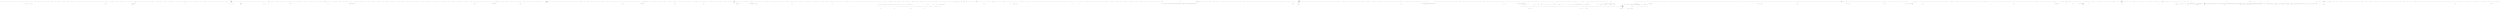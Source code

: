 digraph  {
m0_0 [cluster="Nancy.Extensions.ContextExtensions.IsAjaxRequest(Nancy.NancyContext)", file="ContextExtensions.cs", label="Entry Nancy.Extensions.ContextExtensions.IsAjaxRequest(Nancy.NancyContext)", span="12-12"];
m0_1 [cluster="Nancy.Extensions.ContextExtensions.IsAjaxRequest(Nancy.NancyContext)", file="ContextExtensions.cs", label="return context.Request != null && context.Request.IsAjaxRequest();", span="14-14"];
m0_2 [cluster="Nancy.Extensions.ContextExtensions.IsAjaxRequest(Nancy.NancyContext)", file="ContextExtensions.cs", label="Exit Nancy.Extensions.ContextExtensions.IsAjaxRequest(Nancy.NancyContext)", span="12-12"];
m0_19 [cluster="Nancy.Extensions.ContextExtensions.GetRedirect(Nancy.NancyContext, string)", file="ContextExtensions.cs", label="Entry Nancy.Extensions.ContextExtensions.GetRedirect(Nancy.NancyContext, string)", span="57-57"];
m0_20 [cluster="Nancy.Extensions.ContextExtensions.GetRedirect(Nancy.NancyContext, string)", color=green, community=0, file="ContextExtensions.cs", label="return new RedirectResponse(context.ToFullPath(path));", prediction=0, span="59-59"];
m0_21 [cluster="Nancy.Extensions.ContextExtensions.GetRedirect(Nancy.NancyContext, string)", file="ContextExtensions.cs", label="Exit Nancy.Extensions.ContextExtensions.GetRedirect(Nancy.NancyContext, string)", span="57-57"];
m0_15 [cluster="string.IsNullOrEmpty(string)", file="ContextExtensions.cs", label="Entry string.IsNullOrEmpty(string)", span="0-0"];
m0_16 [cluster="string.TrimStart(params char[])", file="ContextExtensions.cs", label="Entry string.TrimStart(params char[])", span="0-0"];
m0_17 [cluster="string.StartsWith(string)", file="ContextExtensions.cs", label="Entry string.StartsWith(string)", span="0-0"];
m0_18 [cluster="string.Format(string, object, object)", file="ContextExtensions.cs", label="Entry string.Format(string, object, object)", span="0-0"];
m0_23 [cluster="Nancy.NancyContext.ToFullPath(string)", file="ContextExtensions.cs", label="Entry Nancy.NancyContext.ToFullPath(string)", span="25-25"];
m0_22 [cluster="Nancy.Responses.RedirectResponse.RedirectResponse(string)", file="ContextExtensions.cs", label="Entry Nancy.Responses.RedirectResponse.RedirectResponse(string)", span="15-15"];
m0_3 [cluster="Nancy.Request.IsAjaxRequest()", file="ContextExtensions.cs", label="Entry Nancy.Request.IsAjaxRequest()", span="15-15"];
m0_4 [cluster="Nancy.Extensions.ContextExtensions.ToFullPath(Nancy.NancyContext, string)", file="ContextExtensions.cs", label="Entry Nancy.Extensions.ContextExtensions.ToFullPath(Nancy.NancyContext, string)", span="25-25"];
m0_5 [cluster="Nancy.Extensions.ContextExtensions.ToFullPath(Nancy.NancyContext, string)", color=green, community=0, file="ContextExtensions.cs", label="string.IsNullOrEmpty(path)", prediction=1, span="27-27"];
m0_6 [cluster="Nancy.Extensions.ContextExtensions.ToFullPath(Nancy.NancyContext, string)", color=green, community=0, file="ContextExtensions.cs", label="return path;", prediction=2, span="29-29"];
m0_7 [cluster="Nancy.Extensions.ContextExtensions.ToFullPath(Nancy.NancyContext, string)", color=green, community=0, file="ContextExtensions.cs", label="context.Request == null", prediction=2, span="32-32"];
m0_8 [cluster="Nancy.Extensions.ContextExtensions.ToFullPath(Nancy.NancyContext, string)", color=green, community=0, file="ContextExtensions.cs", label="return path.TrimStart('~');", prediction=2, span="34-34"];
m0_9 [cluster="Nancy.Extensions.ContextExtensions.ToFullPath(Nancy.NancyContext, string)", color=green, community=0, file="ContextExtensions.cs", label="string.IsNullOrEmpty(context.Request.Url.BasePath)", prediction=2, span="37-37"];
m0_10 [cluster="Nancy.Extensions.ContextExtensions.ToFullPath(Nancy.NancyContext, string)", color=green, community=0, file="ContextExtensions.cs", label="return path.TrimStart('~');", prediction=2, span="39-39"];
m0_11 [cluster="Nancy.Extensions.ContextExtensions.ToFullPath(Nancy.NancyContext, string)", color=green, community=0, file="ContextExtensions.cs", label="!path.StartsWith(''~/'')", prediction=2, span="42-42"];
m0_12 [cluster="Nancy.Extensions.ContextExtensions.ToFullPath(Nancy.NancyContext, string)", color=green, community=0, file="ContextExtensions.cs", label="return path;", prediction=2, span="44-44"];
m0_13 [cluster="Nancy.Extensions.ContextExtensions.ToFullPath(Nancy.NancyContext, string)", color=green, community=0, file="ContextExtensions.cs", label="return string.Format(''{0}{1}'', context.Request.Url.BasePath, path.TrimStart('~'));", prediction=2, span="47-47"];
m0_14 [cluster="Nancy.Extensions.ContextExtensions.ToFullPath(Nancy.NancyContext, string)", file="ContextExtensions.cs", label="Exit Nancy.Extensions.ContextExtensions.ToFullPath(Nancy.NancyContext, string)", span="25-25"];
m1_0 [cluster="Nancy.Tests.Unit.Extensions.ContextExtensionsFixture.IsAjaxRequest_should_return_true_if_request_is_ajax()", file="ContextExtensionsFixture.cs", label="Entry Nancy.Tests.Unit.Extensions.ContextExtensionsFixture.IsAjaxRequest_should_return_true_if_request_is_ajax()", span="10-10"];
m1_1 [cluster="Nancy.Tests.Unit.Extensions.ContextExtensionsFixture.IsAjaxRequest_should_return_true_if_request_is_ajax()", file="ContextExtensionsFixture.cs", label="var headers =\r\n                new Dictionary<string, IEnumerable<string>>\r\n                    {\r\n                        { ''X-Requested-With'', new[] { ''XMLHttpRequest'' } }\r\n                    }", span="13-17"];
m1_2 [cluster="Nancy.Tests.Unit.Extensions.ContextExtensionsFixture.IsAjaxRequest_should_return_true_if_request_is_ajax()", file="ContextExtensionsFixture.cs", label="var context = new NancyContext\r\n                              {\r\n                                  Request = new FakeRequest(''POST'', ''/'', headers)\r\n                              }", span="20-23"];
m1_3 [cluster="Nancy.Tests.Unit.Extensions.ContextExtensionsFixture.IsAjaxRequest_should_return_true_if_request_is_ajax()", file="ContextExtensionsFixture.cs", label="Assert.True(context.IsAjaxRequest())", span="26-26"];
m1_4 [cluster="Nancy.Tests.Unit.Extensions.ContextExtensionsFixture.IsAjaxRequest_should_return_true_if_request_is_ajax()", file="ContextExtensionsFixture.cs", label="Exit Nancy.Tests.Unit.Extensions.ContextExtensionsFixture.IsAjaxRequest_should_return_true_if_request_is_ajax()", span="10-10"];
m1_5 [cluster="System.Collections.Generic.Dictionary<TKey, TValue>.Dictionary()", file="ContextExtensionsFixture.cs", label="Entry System.Collections.Generic.Dictionary<TKey, TValue>.Dictionary()", span="0-0"];
m1_10 [cluster="Nancy.Tests.Unit.Extensions.ContextExtensionsFixture.IsAjaxRequest_should_return_false_if_request_is_null()", file="ContextExtensionsFixture.cs", label="Entry Nancy.Tests.Unit.Extensions.ContextExtensionsFixture.IsAjaxRequest_should_return_false_if_request_is_null()", span="30-30"];
m1_11 [cluster="Nancy.Tests.Unit.Extensions.ContextExtensionsFixture.IsAjaxRequest_should_return_false_if_request_is_null()", file="ContextExtensionsFixture.cs", label="var context = new NancyContext()", span="33-33"];
m1_12 [cluster="Nancy.Tests.Unit.Extensions.ContextExtensionsFixture.IsAjaxRequest_should_return_false_if_request_is_null()", file="ContextExtensionsFixture.cs", label="Assert.False(context.IsAjaxRequest())", span="36-36"];
m1_13 [cluster="Nancy.Tests.Unit.Extensions.ContextExtensionsFixture.IsAjaxRequest_should_return_false_if_request_is_null()", file="ContextExtensionsFixture.cs", label="Exit Nancy.Tests.Unit.Extensions.ContextExtensionsFixture.IsAjaxRequest_should_return_false_if_request_is_null()", span="30-30"];
m1_9 [cluster="Unk.True", file="ContextExtensionsFixture.cs", label="Entry Unk.True", span=""];
m1_14 [cluster="Unk.False", file="ContextExtensionsFixture.cs", label="Entry Unk.False", span=""];
m1_15 [cluster="Nancy.Tests.Unit.Extensions.ContextExtensionsFixture.IsAjaxRequest_should_return_false_if_request_is_not_ajax()", file="ContextExtensionsFixture.cs", label="Entry Nancy.Tests.Unit.Extensions.ContextExtensionsFixture.IsAjaxRequest_should_return_false_if_request_is_not_ajax()", span="40-40"];
m1_16 [cluster="Nancy.Tests.Unit.Extensions.ContextExtensionsFixture.IsAjaxRequest_should_return_false_if_request_is_not_ajax()", file="ContextExtensionsFixture.cs", label="var context = new NancyContext\r\n                              {\r\n                                  Request = new FakeRequest(''POST'', ''/'')\r\n                              }", span="43-46"];
m1_17 [cluster="Nancy.Tests.Unit.Extensions.ContextExtensionsFixture.IsAjaxRequest_should_return_false_if_request_is_not_ajax()", file="ContextExtensionsFixture.cs", label="Assert.False(context.IsAjaxRequest())", span="49-49"];
m1_18 [cluster="Nancy.Tests.Unit.Extensions.ContextExtensionsFixture.IsAjaxRequest_should_return_false_if_request_is_not_ajax()", file="ContextExtensionsFixture.cs", label="Exit Nancy.Tests.Unit.Extensions.ContextExtensionsFixture.IsAjaxRequest_should_return_false_if_request_is_not_ajax()", span="40-40"];
m1_8 [cluster="Nancy.NancyContext.IsAjaxRequest()", file="ContextExtensionsFixture.cs", label="Entry Nancy.NancyContext.IsAjaxRequest()", span="12-12"];
m1_6 [cluster="Nancy.NancyContext.NancyContext()", file="ContextExtensionsFixture.cs", label="Entry Nancy.NancyContext.NancyContext()", span="14-14"];
m1_7 [cluster="Nancy.Tests.Fakes.FakeRequest.FakeRequest(string, string, System.Collections.Generic.IDictionary<string, System.Collections.Generic.IEnumerable<string>>)", file="ContextExtensionsFixture.cs", label="Entry Nancy.Tests.Fakes.FakeRequest.FakeRequest(string, string, System.Collections.Generic.IDictionary<string, System.Collections.Generic.IEnumerable<string>>)", span="13-13"];
m1_19 [cluster="Nancy.Tests.Fakes.FakeRequest.FakeRequest(string, string)", file="ContextExtensionsFixture.cs", label="Entry Nancy.Tests.Fakes.FakeRequest.FakeRequest(string, string)", span="8-8"];
m2_16 [cluster="Nancy.ViewEngines.DefaultRenderContext.HtmlEncode(string)", file="DefaultRenderContext.cs", label="Entry Nancy.ViewEngines.DefaultRenderContext.HtmlEncode(string)", span="53-53"];
m2_17 [cluster="Nancy.ViewEngines.DefaultRenderContext.HtmlEncode(string)", file="DefaultRenderContext.cs", label="return Helpers.HttpUtility.HtmlEncode(input);", span="55-55"];
m2_18 [cluster="Nancy.ViewEngines.DefaultRenderContext.HtmlEncode(string)", file="DefaultRenderContext.cs", label="Exit Nancy.ViewEngines.DefaultRenderContext.HtmlEncode(string)", span="53-53"];
m2_12 [cluster="string.IsNullOrEmpty(string)", file="DefaultRenderContext.cs", label="Entry string.IsNullOrEmpty(string)", span="0-0"];
m2_13 [cluster="string.StartsWith(string)", file="DefaultRenderContext.cs", label="Entry string.StartsWith(string)", span="0-0"];
m2_14 [cluster="string.TrimStart(params char[])", file="DefaultRenderContext.cs", label="Entry string.TrimStart(params char[])", span="0-0"];
m2_15 [cluster="string.Format(string, object, object)", file="DefaultRenderContext.cs", label="Entry string.Format(string, object, object)", span="0-0"];
m2_19 [cluster="Nancy.Helpers.HttpUtility.HtmlEncode(string)", file="DefaultRenderContext.cs", label="Entry Nancy.Helpers.HttpUtility.HtmlEncode(string)", span="541-541"];
m2_23 [cluster="Nancy.ViewEngines.IViewResolver.GetViewLocation(string, dynamic, Nancy.ViewEngines.ViewLocationContext)", file="DefaultRenderContext.cs", label="Entry Nancy.ViewEngines.IViewResolver.GetViewLocation(string, dynamic, Nancy.ViewEngines.ViewLocationContext)", span="14-14"];
m2_20 [cluster="Nancy.ViewEngines.DefaultRenderContext.LocateView(string, dynamic)", file="DefaultRenderContext.cs", label="Entry Nancy.ViewEngines.DefaultRenderContext.LocateView(string, dynamic)", span="73-73"];
m2_21 [cluster="Nancy.ViewEngines.DefaultRenderContext.LocateView(string, dynamic)", file="DefaultRenderContext.cs", label="return this.viewResolver.GetViewLocation(viewName, model, this.viewLocationContext);", span="75-75"];
m2_22 [cluster="Nancy.ViewEngines.DefaultRenderContext.LocateView(string, dynamic)", file="DefaultRenderContext.cs", label="Exit Nancy.ViewEngines.DefaultRenderContext.LocateView(string, dynamic)", span="73-73"];
m2_0 [cluster="Nancy.ViewEngines.DefaultRenderContext.DefaultRenderContext(Nancy.ViewEngines.IViewResolver, Nancy.ViewEngines.IViewCache, Nancy.ViewEngines.ViewLocationContext)", file="DefaultRenderContext.cs", label="Entry Nancy.ViewEngines.DefaultRenderContext.DefaultRenderContext(Nancy.ViewEngines.IViewResolver, Nancy.ViewEngines.IViewCache, Nancy.ViewEngines.ViewLocationContext)", span="17-17"];
m2_1 [cluster="Nancy.ViewEngines.DefaultRenderContext.DefaultRenderContext(Nancy.ViewEngines.IViewResolver, Nancy.ViewEngines.IViewCache, Nancy.ViewEngines.ViewLocationContext)", file="DefaultRenderContext.cs", label="this.viewResolver = viewResolver", span="19-19"];
m2_2 [cluster="Nancy.ViewEngines.DefaultRenderContext.DefaultRenderContext(Nancy.ViewEngines.IViewResolver, Nancy.ViewEngines.IViewCache, Nancy.ViewEngines.ViewLocationContext)", file="DefaultRenderContext.cs", label="this.viewCache = viewCache", span="20-20"];
m2_3 [cluster="Nancy.ViewEngines.DefaultRenderContext.DefaultRenderContext(Nancy.ViewEngines.IViewResolver, Nancy.ViewEngines.IViewCache, Nancy.ViewEngines.ViewLocationContext)", file="DefaultRenderContext.cs", label="this.viewLocationContext = viewLocationContext", span="21-21"];
m2_4 [cluster="Nancy.ViewEngines.DefaultRenderContext.DefaultRenderContext(Nancy.ViewEngines.IViewResolver, Nancy.ViewEngines.IViewCache, Nancy.ViewEngines.ViewLocationContext)", file="DefaultRenderContext.cs", label="Exit Nancy.ViewEngines.DefaultRenderContext.DefaultRenderContext(Nancy.ViewEngines.IViewResolver, Nancy.ViewEngines.IViewCache, Nancy.ViewEngines.ViewLocationContext)", span="17-17"];
m2_5 [cluster="Nancy.ViewEngines.DefaultRenderContext.ParsePath(string)", file="DefaultRenderContext.cs", label="Entry Nancy.ViewEngines.DefaultRenderContext.ParsePath(string)", span="30-30"];
m2_11 [cluster="Nancy.ViewEngines.DefaultRenderContext.ParsePath(string)", file="DefaultRenderContext.cs", label="Exit Nancy.ViewEngines.DefaultRenderContext.ParsePath(string)", span="30-30"];
m2_24 [file="DefaultRenderContext.cs", label="Nancy.ViewEngines.DefaultRenderContext", span=""];
m3_6 [cluster="Nancy.ViewEngines.DefaultViewLocationCache.GetLocatedViews()", file="DefaultViewLocationCache.cs", label="Entry Nancy.ViewEngines.DefaultViewLocationCache.GetLocatedViews()", span="19-19"];
m3_7 [cluster="Nancy.ViewEngines.DefaultViewLocationCache.GetLocatedViews()", file="DefaultViewLocationCache.cs", label="var supportedViewExtensions =\r\n                GetSupportedViewExtensions()", span="21-22"];
m3_8 [cluster="Nancy.ViewEngines.DefaultViewLocationCache.GetLocatedViews()", color=green, community=0, file="DefaultViewLocationCache.cs", label="var viewsLocatedByProviders = this.viewLocationProviders\r\n                .SelectMany(x => x.GetLocatedViews(supportedViewExtensions))\r\n                .ToList()", prediction=10, span="24-26"];
m3_9 [cluster="Nancy.ViewEngines.DefaultViewLocationCache.GetLocatedViews()", file="DefaultViewLocationCache.cs", label="return viewsLocatedByProviders;", span="28-28"];
m3_10 [cluster="Nancy.ViewEngines.DefaultViewLocationCache.GetLocatedViews()", file="DefaultViewLocationCache.cs", label="Exit Nancy.ViewEngines.DefaultViewLocationCache.GetLocatedViews()", span="19-19"];
m3_27 [cluster="Unk.GetEnumerator", file="DefaultViewLocationCache.cs", label="Entry Unk.GetEnumerator", span=""];
m3_24 [cluster="Nancy.ViewEngines.DefaultViewLocationCache.GetEnumerator()", file="DefaultViewLocationCache.cs", label="Entry Nancy.ViewEngines.DefaultViewLocationCache.GetEnumerator()", span="38-38"];
m3_25 [cluster="Nancy.ViewEngines.DefaultViewLocationCache.GetEnumerator()", file="DefaultViewLocationCache.cs", label="return this.locatedViews.GetEnumerator();", span="40-40"];
m3_26 [cluster="Nancy.ViewEngines.DefaultViewLocationCache.GetEnumerator()", file="DefaultViewLocationCache.cs", label="Exit Nancy.ViewEngines.DefaultViewLocationCache.GetEnumerator()", span="38-38"];
m3_28 [cluster="Nancy.ViewEngines.DefaultViewLocationCache.System.Collections.IEnumerable.GetEnumerator()", file="DefaultViewLocationCache.cs", label="Entry Nancy.ViewEngines.DefaultViewLocationCache.System.Collections.IEnumerable.GetEnumerator()", span="43-43"];
m3_29 [cluster="Nancy.ViewEngines.DefaultViewLocationCache.System.Collections.IEnumerable.GetEnumerator()", file="DefaultViewLocationCache.cs", label="return GetEnumerator();", span="45-45"];
m3_30 [cluster="Nancy.ViewEngines.DefaultViewLocationCache.System.Collections.IEnumerable.GetEnumerator()", file="DefaultViewLocationCache.cs", label="Exit Nancy.ViewEngines.DefaultViewLocationCache.System.Collections.IEnumerable.GetEnumerator()", span="43-43"];
m3_0 [cluster="Nancy.ViewEngines.DefaultViewLocationCache.DefaultViewLocationCache(System.Collections.Generic.IEnumerable<Nancy.ViewEngines.IViewLocationProvider>, System.Collections.Generic.IEnumerable<Nancy.ViewEngines.IViewEngine>)", file="DefaultViewLocationCache.cs", label="Entry Nancy.ViewEngines.DefaultViewLocationCache.DefaultViewLocationCache(System.Collections.Generic.IEnumerable<Nancy.ViewEngines.IViewLocationProvider>, System.Collections.Generic.IEnumerable<Nancy.ViewEngines.IViewEngine>)", span="12-12"];
m3_1 [cluster="Nancy.ViewEngines.DefaultViewLocationCache.DefaultViewLocationCache(System.Collections.Generic.IEnumerable<Nancy.ViewEngines.IViewLocationProvider>, System.Collections.Generic.IEnumerable<Nancy.ViewEngines.IViewEngine>)", color=green, community=0, file="DefaultViewLocationCache.cs", label="this.viewLocationProviders = viewLocationProviders", prediction=11, span="14-14"];
m3_2 [cluster="Nancy.ViewEngines.DefaultViewLocationCache.DefaultViewLocationCache(System.Collections.Generic.IEnumerable<Nancy.ViewEngines.IViewLocationProvider>, System.Collections.Generic.IEnumerable<Nancy.ViewEngines.IViewEngine>)", file="DefaultViewLocationCache.cs", label="this.viewEngines = viewEngines", span="15-15"];
m3_3 [cluster="Nancy.ViewEngines.DefaultViewLocationCache.DefaultViewLocationCache(System.Collections.Generic.IEnumerable<Nancy.ViewEngines.IViewLocationProvider>, System.Collections.Generic.IEnumerable<Nancy.ViewEngines.IViewEngine>)", file="DefaultViewLocationCache.cs", label="this.locatedViews = GetLocatedViews()", span="16-16"];
m3_4 [cluster="Nancy.ViewEngines.DefaultViewLocationCache.DefaultViewLocationCache(System.Collections.Generic.IEnumerable<Nancy.ViewEngines.IViewLocationProvider>, System.Collections.Generic.IEnumerable<Nancy.ViewEngines.IViewEngine>)", file="DefaultViewLocationCache.cs", label="Exit Nancy.ViewEngines.DefaultViewLocationCache.DefaultViewLocationCache(System.Collections.Generic.IEnumerable<Nancy.ViewEngines.IViewLocationProvider>, System.Collections.Generic.IEnumerable<Nancy.ViewEngines.IViewEngine>)", span="12-12"];
m3_13 [cluster="Unk.ToList", file="DefaultViewLocationCache.cs", label="Entry Unk.ToList", span=""];
m3_11 [cluster="Unk.GetSupportedViewExtensions", file="DefaultViewLocationCache.cs", label="Entry Unk.GetSupportedViewExtensions", span=""];
m3_20 [cluster="Unk.Distinct", file="DefaultViewLocationCache.cs", label="Entry Unk.Distinct", span=""];
m3_12 [cluster="Unk.SelectMany", file="DefaultViewLocationCache.cs", label="Entry Unk.SelectMany", span=""];
m3_5 [cluster="Unk.GetLocatedViews", file="DefaultViewLocationCache.cs", label="Entry Unk.GetLocatedViews", span=""];
m3_17 [cluster="Nancy.ViewEngines.DefaultViewLocationCache.GetSupportedViewExtensions()", file="DefaultViewLocationCache.cs", label="Entry Nancy.ViewEngines.DefaultViewLocationCache.GetSupportedViewExtensions()", span="31-31"];
m3_18 [cluster="Nancy.ViewEngines.DefaultViewLocationCache.GetSupportedViewExtensions()", file="DefaultViewLocationCache.cs", label="return this.viewEngines\r\n                .SelectMany(engine => engine.Extensions)\r\n                .Distinct();", span="33-35"];
m3_19 [cluster="Nancy.ViewEngines.DefaultViewLocationCache.GetSupportedViewExtensions()", file="DefaultViewLocationCache.cs", label="Exit Nancy.ViewEngines.DefaultViewLocationCache.GetSupportedViewExtensions()", span="31-31"];
m3_21 [cluster="lambda expression", file="DefaultViewLocationCache.cs", label="Entry lambda expression", span="34-34"];
m3_15 [cluster="lambda expression", color=green, community=0, file="DefaultViewLocationCache.cs", label="x.GetLocatedViews(supportedViewExtensions)", prediction=12, span="25-25"];
m3_14 [cluster="lambda expression", file="DefaultViewLocationCache.cs", label="Entry lambda expression", span="25-25"];
m3_16 [cluster="lambda expression", file="DefaultViewLocationCache.cs", label="Exit lambda expression", span="25-25"];
m3_22 [cluster="lambda expression", file="DefaultViewLocationCache.cs", label="engine.Extensions", span="34-34"];
m3_23 [cluster="lambda expression", file="DefaultViewLocationCache.cs", label="Exit lambda expression", span="34-34"];
m3_31 [file="DefaultViewLocationCache.cs", label="Nancy.ViewEngines.DefaultViewLocationCache", span=""];
m3_32 [file="DefaultViewLocationCache.cs", label=supportedViewExtensions, span=""];
m4_8 [cluster="Nancy.Security.Csrf.Enable(Nancy.Bootstrapper.IPipelines)", file="DefaultViewLocationCacheFixture.cs", label="Entry Nancy.Security.Csrf.Enable(Nancy.Bootstrapper.IPipelines)", span="21-21"];
m4_0 [cluster="Nancy.Security.CsrfStartup.CsrfStartup(Nancy.Cryptography.CryptographyConfiguration, Nancy.IObjectSerializer, Nancy.Security.ICsrfTokenValidator)", file="DefaultViewLocationCacheFixture.cs", label="Entry Nancy.Security.CsrfStartup.CsrfStartup(Nancy.Cryptography.CryptographyConfiguration, Nancy.IObjectSerializer, Nancy.Security.ICsrfTokenValidator)", span="9-9"];
m4_1 [cluster="Nancy.Security.CsrfStartup.CsrfStartup(Nancy.Cryptography.CryptographyConfiguration, Nancy.IObjectSerializer, Nancy.Security.ICsrfTokenValidator)", file="DefaultViewLocationCacheFixture.cs", label="CryptographyConfiguration = cryptographyConfiguration", span="11-11"];
m4_2 [cluster="Nancy.Security.CsrfStartup.CsrfStartup(Nancy.Cryptography.CryptographyConfiguration, Nancy.IObjectSerializer, Nancy.Security.ICsrfTokenValidator)", file="DefaultViewLocationCacheFixture.cs", label="ObjectSerializer = objectSerializer", span="12-12"];
m4_3 [cluster="Nancy.Security.CsrfStartup.CsrfStartup(Nancy.Cryptography.CryptographyConfiguration, Nancy.IObjectSerializer, Nancy.Security.ICsrfTokenValidator)", file="DefaultViewLocationCacheFixture.cs", label="TokenValidator = tokenValidator", span="13-13"];
m4_4 [cluster="Nancy.Security.CsrfStartup.CsrfStartup(Nancy.Cryptography.CryptographyConfiguration, Nancy.IObjectSerializer, Nancy.Security.ICsrfTokenValidator)", file="DefaultViewLocationCacheFixture.cs", label="Exit Nancy.Security.CsrfStartup.CsrfStartup(Nancy.Cryptography.CryptographyConfiguration, Nancy.IObjectSerializer, Nancy.Security.ICsrfTokenValidator)", span="9-9"];
m4_5 [cluster="Nancy.Security.CsrfStartup.Initialize(Nancy.Bootstrapper.IPipelines)", file="DefaultViewLocationCacheFixture.cs", label="Entry Nancy.Security.CsrfStartup.Initialize(Nancy.Bootstrapper.IPipelines)", span="68-68"];
m4_6 [cluster="Nancy.Security.CsrfStartup.Initialize(Nancy.Bootstrapper.IPipelines)", file="DefaultViewLocationCacheFixture.cs", label="Csrf.Enable(pipelines)", span="70-70"];
m4_7 [cluster="Nancy.Security.CsrfStartup.Initialize(Nancy.Bootstrapper.IPipelines)", file="DefaultViewLocationCacheFixture.cs", label="Exit Nancy.Security.CsrfStartup.Initialize(Nancy.Bootstrapper.IPipelines)", span="68-68"];
m5_0 [cluster="Nancy.Conventions.DefaultViewLocationConventions.Initialise(Nancy.Conventions.NancyConventions)", file="DefaultViewLocationConventions.cs", label="Entry Nancy.Conventions.DefaultViewLocationConventions.Initialise(Nancy.Conventions.NancyConventions)", span="15-15"];
m5_1 [cluster="Nancy.Conventions.DefaultViewLocationConventions.Initialise(Nancy.Conventions.NancyConventions)", file="DefaultViewLocationConventions.cs", label="ConfigureViewLocationConventions(conventions)", span="17-17"];
m5_2 [cluster="Nancy.Conventions.DefaultViewLocationConventions.Initialise(Nancy.Conventions.NancyConventions)", file="DefaultViewLocationConventions.cs", label="Exit Nancy.Conventions.DefaultViewLocationConventions.Initialise(Nancy.Conventions.NancyConventions)", span="15-15"];
m5_9 [cluster="System.Tuple.Create<T1, T2>(T1, T2)", file="DefaultViewLocationConventions.cs", label="Entry System.Tuple.Create<T1, T2>(T1, T2)", span="0-0"];
m5_3 [cluster="Nancy.Conventions.DefaultViewLocationConventions.ConfigureViewLocationConventions(Nancy.Conventions.NancyConventions)", file="DefaultViewLocationConventions.cs", label="Entry Nancy.Conventions.DefaultViewLocationConventions.ConfigureViewLocationConventions(Nancy.Conventions.NancyConventions)", span="37-37"];
m5_10 [cluster="Nancy.Conventions.DefaultViewLocationConventions.ConfigureViewLocationConventions(Nancy.Conventions.NancyConventions)", color=green, community=0, file="DefaultViewLocationConventions.cs", label="conventions.ViewLocationConventions = new List<Func<string, object, ViewLocationContext, string>>\r\n            {\r\n                (viewName, model, viewLocationContext) => {\r\n                    return string.Concat(''/'', viewName);\r\n                },\r\n\r\n                (viewName, model, viewLocationContext) => {\r\n                    return string.Concat(''/views/'', viewName);\r\n                },\r\n\r\n                (viewName, model, viewLocationContext) => {\r\n                    return string.Concat(''/views'', viewLocationContext.ModulePath, ''/'', viewName);\r\n                }\r\n            }", prediction=13, span="39-52"];
m5_11 [cluster="Nancy.Conventions.DefaultViewLocationConventions.ConfigureViewLocationConventions(Nancy.Conventions.NancyConventions)", file="DefaultViewLocationConventions.cs", label="Exit Nancy.Conventions.DefaultViewLocationConventions.ConfigureViewLocationConventions(Nancy.Conventions.NancyConventions)", span="37-37"];
m5_12 [cluster="System.Collections.Generic.List<T>.List()", file="DefaultViewLocationConventions.cs", label="Entry System.Collections.Generic.List<T>.List()", span="0-0"];
m5_4 [cluster="Nancy.Conventions.DefaultViewLocationConventions.Validate(Nancy.Conventions.NancyConventions)", file="DefaultViewLocationConventions.cs", label="Entry Nancy.Conventions.DefaultViewLocationConventions.Validate(Nancy.Conventions.NancyConventions)", span="25-25"];
m5_5 [cluster="Nancy.Conventions.DefaultViewLocationConventions.Validate(Nancy.Conventions.NancyConventions)", file="DefaultViewLocationConventions.cs", label="conventions.ViewLocationConventions == null", span="27-27"];
m5_7 [cluster="Nancy.Conventions.DefaultViewLocationConventions.Validate(Nancy.Conventions.NancyConventions)", file="DefaultViewLocationConventions.cs", label="return (conventions.ViewLocationConventions.Count > 0) ? \r\n                Tuple.Create(true, string.Empty) :\r\n                Tuple.Create(false, ''The view conventions cannot be empty.'');", span="32-34"];
m5_6 [cluster="Nancy.Conventions.DefaultViewLocationConventions.Validate(Nancy.Conventions.NancyConventions)", file="DefaultViewLocationConventions.cs", label="return Tuple.Create(false, ''The view conventions cannot be null.'');", span="29-29"];
m5_8 [cluster="Nancy.Conventions.DefaultViewLocationConventions.Validate(Nancy.Conventions.NancyConventions)", file="DefaultViewLocationConventions.cs", label="Exit Nancy.Conventions.DefaultViewLocationConventions.Validate(Nancy.Conventions.NancyConventions)", span="25-25"];
m5_16 [cluster="string.Concat(string, string)", file="DefaultViewLocationConventions.cs", label="Entry string.Concat(string, string)", span="0-0"];
m5_23 [cluster="string.Concat(string, string, string, string)", file="DefaultViewLocationConventions.cs", label="Entry string.Concat(string, string, string, string)", span="0-0"];
m5_20 [cluster="lambda expression", file="DefaultViewLocationConventions.cs", label="Entry lambda expression", span="49-51"];
m5_14 [cluster="lambda expression", color=green, community=0, file="DefaultViewLocationConventions.cs", label="return string.Concat(''/'', viewName);", prediction=13, span="42-42"];
m5_18 [cluster="lambda expression", color=green, community=0, file="DefaultViewLocationConventions.cs", label="return string.Concat(''/views/'', viewName);", prediction=13, span="46-46"];
m5_21 [cluster="lambda expression", color=green, community=0, file="DefaultViewLocationConventions.cs", label="return string.Concat(''/views'', viewLocationContext.ModulePath, ''/'', viewName);", prediction=13, span="50-50"];
m5_13 [cluster="lambda expression", file="DefaultViewLocationConventions.cs", label="Entry lambda expression", span="41-43"];
m5_15 [cluster="lambda expression", file="DefaultViewLocationConventions.cs", label="Exit lambda expression", span="41-43"];
m5_17 [cluster="lambda expression", file="DefaultViewLocationConventions.cs", label="Entry lambda expression", span="45-47"];
m5_19 [cluster="lambda expression", file="DefaultViewLocationConventions.cs", label="Exit lambda expression", span="45-47"];
m5_22 [cluster="lambda expression", file="DefaultViewLocationConventions.cs", label="Exit lambda expression", span="49-51"];
m6_21 [cluster="System.IO.Path.GetFileNameWithoutExtension(string)", file="DefaultViewLocator.cs", label="Entry System.IO.Path.GetFileNameWithoutExtension(string)", span="0-0"];
m6_29 [cluster="System.IO.Path.GetExtension(string)", file="DefaultViewLocator.cs", label="Entry System.IO.Path.GetExtension(string)", span="0-0"];
m6_3 [cluster="Nancy.ViewEngines.DefaultViewLocator.LocateView(string)", file="DefaultViewLocator.cs", label="Entry Nancy.ViewEngines.DefaultViewLocator.LocateView(string)", span="24-24"];
m6_4 [cluster="Nancy.ViewEngines.DefaultViewLocator.LocateView(string)", file="DefaultViewLocator.cs", label="string.IsNullOrEmpty(viewName)", span="26-26"];
m6_6 [cluster="Nancy.ViewEngines.DefaultViewLocator.LocateView(string)", color=green, community=0, file="DefaultViewLocator.cs", label="var viewsThatMatchesCritera = this.viewLocationCache.Where(\r\n                x => x.Name.Equals(Path.GetFileNameWithoutExtension(viewName), StringComparison.OrdinalIgnoreCase))", prediction=17, span="31-32"];
m6_7 [cluster="Nancy.ViewEngines.DefaultViewLocator.LocateView(string)", color=green, community=0, file="DefaultViewLocator.cs", label="viewsThatMatchesCritera = GetViewsThatMatchesViewExtension(viewName, viewsThatMatchesCritera)", prediction=18, span="34-34"];
m6_5 [cluster="Nancy.ViewEngines.DefaultViewLocator.LocateView(string)", file="DefaultViewLocator.cs", label="return null;", span="28-28"];
m6_9 [cluster="Nancy.ViewEngines.DefaultViewLocator.LocateView(string)", color=green, community=0, file="DefaultViewLocator.cs", label="throw new AmbiguousViewsException();", prediction=19, span="38-38"];
m6_11 [cluster="Nancy.ViewEngines.DefaultViewLocator.LocateView(string)", file="DefaultViewLocator.cs", label="Exit Nancy.ViewEngines.DefaultViewLocator.LocateView(string)", span="24-24"];
m6_12 [cluster="string.IsNullOrEmpty(string)", file="DefaultViewLocator.cs", label="Entry string.IsNullOrEmpty(string)", span="0-0"];
m6_16 [cluster="Nancy.ViewEngines.AmbiguousViewsException.AmbiguousViewsException()", file="DefaultViewLocator.cs", label="Entry Nancy.ViewEngines.AmbiguousViewsException.AmbiguousViewsException()", span="7-7"];
m6_17 [cluster="Unk.FirstOrDefault", file="DefaultViewLocator.cs", label="Entry Unk.FirstOrDefault", span=""];
m6_15 [cluster="Unk.Count", file="DefaultViewLocator.cs", label="Entry Unk.Count", span=""];
m6_30 [cluster="lambda expression", file="DefaultViewLocator.cs", label="Entry lambda expression", span="50-50"];
m6_19 [cluster="lambda expression", color=green, community=0, file="DefaultViewLocator.cs", label="x.Name.Equals(Path.GetFileNameWithoutExtension(viewName), StringComparison.OrdinalIgnoreCase)", prediction=20, span="32-32"];
m6_18 [cluster="lambda expression", file="DefaultViewLocator.cs", label="Entry lambda expression", span="32-32"];
m6_20 [cluster="lambda expression", file="DefaultViewLocator.cs", label="Exit lambda expression", span="32-32"];
m6_32 [cluster="lambda expression", file="DefaultViewLocator.cs", label="Exit lambda expression", span="50-50"];
m6_23 [cluster="Nancy.ViewEngines.DefaultViewLocator.GetViewsThatMatchesViewExtension(string, System.Collections.Generic.IEnumerable<Nancy.ViewEngines.ViewLocationResult>)", file="DefaultViewLocator.cs", label="Entry Nancy.ViewEngines.DefaultViewLocator.GetViewsThatMatchesViewExtension(string, System.Collections.Generic.IEnumerable<Nancy.ViewEngines.ViewLocationResult>)", span="44-44"];
m6_24 [cluster="Nancy.ViewEngines.DefaultViewLocator.GetViewsThatMatchesViewExtension(string, System.Collections.Generic.IEnumerable<Nancy.ViewEngines.ViewLocationResult>)", color=green, community=0, file="DefaultViewLocator.cs", label="var viewExtension = Path.GetExtension(viewName)", prediction=21, span="46-46"];
m6_27 [cluster="Nancy.ViewEngines.DefaultViewLocator.GetViewsThatMatchesViewExtension(string, System.Collections.Generic.IEnumerable<Nancy.ViewEngines.ViewLocationResult>)", color=green, community=0, file="DefaultViewLocator.cs", label="return viewsThatMatchesCritera;", prediction=22, span="53-53"];
m6_25 [cluster="Nancy.ViewEngines.DefaultViewLocator.GetViewsThatMatchesViewExtension(string, System.Collections.Generic.IEnumerable<Nancy.ViewEngines.ViewLocationResult>)", color=green, community=0, file="DefaultViewLocator.cs", label="!string.IsNullOrEmpty(viewExtension)", prediction=23, span="48-48"];
m6_28 [cluster="Nancy.ViewEngines.DefaultViewLocator.GetViewsThatMatchesViewExtension(string, System.Collections.Generic.IEnumerable<Nancy.ViewEngines.ViewLocationResult>)", file="DefaultViewLocator.cs", label="Exit Nancy.ViewEngines.DefaultViewLocator.GetViewsThatMatchesViewExtension(string, System.Collections.Generic.IEnumerable<Nancy.ViewEngines.ViewLocationResult>)", span="44-44"];
m6_22 [cluster="string.Equals(string, System.StringComparison)", file="DefaultViewLocator.cs", label="Entry string.Equals(string, System.StringComparison)", span="0-0"];
m6_0 [cluster="Nancy.ViewEngines.DefaultViewLocator.DefaultViewLocator(Nancy.ViewEngines.IViewLocationCache)", file="DefaultViewLocator.cs", label="Entry Nancy.ViewEngines.DefaultViewLocator.DefaultViewLocator(Nancy.ViewEngines.IViewLocationCache)", span="14-14"];
m6_1 [cluster="Nancy.ViewEngines.DefaultViewLocator.DefaultViewLocator(Nancy.ViewEngines.IViewLocationCache)", file="DefaultViewLocator.cs", label="this.viewLocationCache = viewLocationCache", span="16-16"];
m6_2 [cluster="Nancy.ViewEngines.DefaultViewLocator.DefaultViewLocator(Nancy.ViewEngines.IViewLocationCache)", file="DefaultViewLocator.cs", label="Exit Nancy.ViewEngines.DefaultViewLocator.DefaultViewLocator(Nancy.ViewEngines.IViewLocationCache)", span="14-14"];
m6_13 [cluster="Unk.Where", file="DefaultViewLocator.cs", label="Entry Unk.Where", span=""];
m6_14 [cluster="Unk.GetViewsThatMatchesViewExtension", file="DefaultViewLocator.cs", label="Entry Unk.GetViewsThatMatchesViewExtension", span=""];
m6_33 [cluster="string.Substring(int)", file="DefaultViewLocator.cs", label="Entry string.Substring(int)", span="0-0"];
m6_34 [file="DefaultViewLocator.cs", label="Nancy.ViewEngines.DefaultViewLocator", span=""];
m6_35 [file="DefaultViewLocator.cs", label=string, span=""];
m6_36 [file="DefaultViewLocator.cs", label=viewExtension, span=""];
m7_26 [cluster="Nancy.Tests.Unit.ViewEngines.DefaultViewLocatorFixture.Should_throw_ambiguousviewsexception_when_more_than_one_located_view_matches_view_name()", file="DefaultViewLocatorFixture.cs", label="Entry Nancy.Tests.Unit.ViewEngines.DefaultViewLocatorFixture.Should_throw_ambiguousviewsexception_when_more_than_one_located_view_matches_view_name()", span="61-61"];
m7_27 [cluster="Nancy.Tests.Unit.ViewEngines.DefaultViewLocatorFixture.Should_throw_ambiguousviewsexception_when_more_than_one_located_view_matches_view_name()", color=green, community=0, file="DefaultViewLocatorFixture.cs", label="var cache = new FakeViewLocationCache(\r\n                new ViewLocationResult(''location'', ''view'', ''html'', null),\r\n                new ViewLocationResult(''location'', ''view'', ''html'', null))", prediction=24, span="64-66"];
m7_28 [cluster="Nancy.Tests.Unit.ViewEngines.DefaultViewLocatorFixture.Should_throw_ambiguousviewsexception_when_more_than_one_located_view_matches_view_name()", color=green, community=0, file="DefaultViewLocatorFixture.cs", label="var locator = CreateViewLocator(cache)", prediction=25, span="68-68"];
m7_29 [cluster="Nancy.Tests.Unit.ViewEngines.DefaultViewLocatorFixture.Should_throw_ambiguousviewsexception_when_more_than_one_located_view_matches_view_name()", color=green, community=0, file="DefaultViewLocatorFixture.cs", label="var exception = Record.Exception(() => locator.LocateView(''view.html''))", prediction=26, span="71-71"];
m7_30 [cluster="Nancy.Tests.Unit.ViewEngines.DefaultViewLocatorFixture.Should_throw_ambiguousviewsexception_when_more_than_one_located_view_matches_view_name()", color=green, community=0, file="DefaultViewLocatorFixture.cs", label="exception.ShouldBeOfType<AmbiguousViewsException>()", prediction=27, span="74-74"];
m7_31 [cluster="Nancy.Tests.Unit.ViewEngines.DefaultViewLocatorFixture.Should_throw_ambiguousviewsexception_when_more_than_one_located_view_matches_view_name()", file="DefaultViewLocatorFixture.cs", label="Exit Nancy.Tests.Unit.ViewEngines.DefaultViewLocatorFixture.Should_throw_ambiguousviewsexception_when_more_than_one_located_view_matches_view_name()", span="61-61"];
m7_5 [cluster="Nancy.ViewEngines.ViewLocationResult.ViewLocationResult(string, string, string, System.Func<System.IO.TextReader>)", file="DefaultViewLocatorFixture.cs", label="Entry Nancy.ViewEngines.ViewLocationResult.ViewLocationResult(string, string, string, System.Func<System.IO.TextReader>)", span="17-17"];
m7_14 [cluster="Nancy.ViewEngines.DefaultViewLocator.LocateView(string)", file="DefaultViewLocatorFixture.cs", label="Entry Nancy.ViewEngines.DefaultViewLocator.LocateView(string)", span="24-24"];
m7_8 [cluster="Nancy.Tests.Unit.ViewEngines.DefaultViewLocatorFixture.Should_ignore_casing_of_view_name_when_locating_a_view(string)", file="DefaultViewLocatorFixture.cs", label="Entry Nancy.Tests.Unit.ViewEngines.DefaultViewLocatorFixture.Should_ignore_casing_of_view_name_when_locating_a_view(string)", span="23-23"];
m7_10 [cluster="Nancy.Tests.Unit.ViewEngines.DefaultViewLocatorFixture.Should_ignore_casing_of_view_name_when_locating_a_view(string)", file="DefaultViewLocatorFixture.cs", label="var result = viewLocator.LocateView(viewName)", span="29-29"];
m7_11 [cluster="Nancy.Tests.Unit.ViewEngines.DefaultViewLocatorFixture.Should_ignore_casing_of_view_name_when_locating_a_view(string)", file="DefaultViewLocatorFixture.cs", label="result.ShouldBeSameAs(this.viewLocation)", span="32-32"];
m7_9 [cluster="Nancy.Tests.Unit.ViewEngines.DefaultViewLocatorFixture.Should_ignore_casing_of_view_name_when_locating_a_view(string)", file="DefaultViewLocatorFixture.cs", label="var viewName = string.Concat(viewNameToTest)", span="26-26"];
m7_12 [cluster="Nancy.Tests.Unit.ViewEngines.DefaultViewLocatorFixture.Should_ignore_casing_of_view_name_when_locating_a_view(string)", file="DefaultViewLocatorFixture.cs", label="Exit Nancy.Tests.Unit.ViewEngines.DefaultViewLocatorFixture.Should_ignore_casing_of_view_name_when_locating_a_view(string)", span="23-23"];
m7_46 [cluster="Nancy.Tests.Unit.ViewEngines.DefaultViewLocatorFixture.Should_return_null_if_locate_view_is_invoked_with_null_view_name()", file="DefaultViewLocatorFixture.cs", label="Entry Nancy.Tests.Unit.ViewEngines.DefaultViewLocatorFixture.Should_return_null_if_locate_view_is_invoked_with_null_view_name()", span="98-98"];
m7_47 [cluster="Nancy.Tests.Unit.ViewEngines.DefaultViewLocatorFixture.Should_return_null_if_locate_view_is_invoked_with_null_view_name()", color=green, community=0, file="DefaultViewLocatorFixture.cs", label="string viewName = null", prediction=28, span="101-101"];
m7_48 [cluster="Nancy.Tests.Unit.ViewEngines.DefaultViewLocatorFixture.Should_return_null_if_locate_view_is_invoked_with_null_view_name()", file="DefaultViewLocatorFixture.cs", label="var result = this.viewLocator.LocateView(viewName)", span="104-104"];
m7_49 [cluster="Nancy.Tests.Unit.ViewEngines.DefaultViewLocatorFixture.Should_return_null_if_locate_view_is_invoked_with_null_view_name()", file="DefaultViewLocatorFixture.cs", label="result.ShouldBeNull()", span="107-107"];
m7_50 [cluster="Nancy.Tests.Unit.ViewEngines.DefaultViewLocatorFixture.Should_return_null_if_locate_view_is_invoked_with_null_view_name()", file="DefaultViewLocatorFixture.cs", label="Exit Nancy.Tests.Unit.ViewEngines.DefaultViewLocatorFixture.Should_return_null_if_locate_view_is_invoked_with_null_view_name()", span="98-98"];
m7_6 [cluster="Nancy.Tests.Fakes.FakeViewLocationCache.FakeViewLocationCache(params Nancy.ViewEngines.ViewLocationResult[])", file="DefaultViewLocatorFixture.cs", label="Entry Nancy.Tests.Fakes.FakeViewLocationCache.FakeViewLocationCache(params Nancy.ViewEngines.ViewLocationResult[])", span="11-11"];
m7_15 [cluster="object.ShouldBeSameAs(object)", file="DefaultViewLocatorFixture.cs", label="Entry object.ShouldBeSameAs(object)", span="115-115"];
m7_51 [cluster="Nancy.Tests.Unit.ViewEngines.DefaultViewLocatorFixture.Should_return_null_if_locate_view_is_invoked_with_empty_view_name()", file="DefaultViewLocatorFixture.cs", label="Entry Nancy.Tests.Unit.ViewEngines.DefaultViewLocatorFixture.Should_return_null_if_locate_view_is_invoked_with_empty_view_name()", span="111-111"];
m7_52 [cluster="Nancy.Tests.Unit.ViewEngines.DefaultViewLocatorFixture.Should_return_null_if_locate_view_is_invoked_with_empty_view_name()", color=green, community=0, file="DefaultViewLocatorFixture.cs", label="var viewName = string.Empty", prediction=29, span="114-114"];
m7_53 [cluster="Nancy.Tests.Unit.ViewEngines.DefaultViewLocatorFixture.Should_return_null_if_locate_view_is_invoked_with_empty_view_name()", color=green, community=0, file="DefaultViewLocatorFixture.cs", label="var result = this.viewLocator.LocateView(viewName)", prediction=30, span="117-117"];
m7_54 [cluster="Nancy.Tests.Unit.ViewEngines.DefaultViewLocatorFixture.Should_return_null_if_locate_view_is_invoked_with_empty_view_name()", color=green, community=0, file="DefaultViewLocatorFixture.cs", label="result.ShouldBeNull()", prediction=31, span="120-120"];
m7_55 [cluster="Nancy.Tests.Unit.ViewEngines.DefaultViewLocatorFixture.Should_return_null_if_locate_view_is_invoked_with_empty_view_name()", file="DefaultViewLocatorFixture.cs", label="Exit Nancy.Tests.Unit.ViewEngines.DefaultViewLocatorFixture.Should_return_null_if_locate_view_is_invoked_with_empty_view_name()", span="111-111"];
m7_33 [cluster="Unk.>", file="DefaultViewLocatorFixture.cs", label="Entry Unk.>", span=""];
m7_7 [cluster="Nancy.Tests.Unit.ViewEngines.DefaultViewLocatorFixture.CreateViewLocator(Nancy.ViewEngines.IViewLocationCache)", file="DefaultViewLocatorFixture.cs", label="Entry Nancy.Tests.Unit.ViewEngines.DefaultViewLocatorFixture.CreateViewLocator(Nancy.ViewEngines.IViewLocationCache)", span="123-123"];
m7_56 [cluster="Nancy.Tests.Unit.ViewEngines.DefaultViewLocatorFixture.CreateViewLocator(Nancy.ViewEngines.IViewLocationCache)", color=green, community=0, file="DefaultViewLocatorFixture.cs", label="return new DefaultViewLocator(viewLocationCache);", prediction=32, span="125-125"];
m7_57 [cluster="Nancy.Tests.Unit.ViewEngines.DefaultViewLocatorFixture.CreateViewLocator(Nancy.ViewEngines.IViewLocationCache)", file="DefaultViewLocatorFixture.cs", label="Exit Nancy.Tests.Unit.ViewEngines.DefaultViewLocatorFixture.CreateViewLocator(Nancy.ViewEngines.IViewLocationCache)", span="123-123"];
m7_0 [cluster="Nancy.Tests.Unit.ViewEngines.DefaultViewLocatorFixture.DefaultViewLocatorFixture()", file="DefaultViewLocatorFixture.cs", label="Entry Nancy.Tests.Unit.ViewEngines.DefaultViewLocatorFixture.DefaultViewLocatorFixture()", span="13-13"];
m7_1 [cluster="Nancy.Tests.Unit.ViewEngines.DefaultViewLocatorFixture.DefaultViewLocatorFixture()", file="DefaultViewLocatorFixture.cs", label="this.viewLocation = new ViewLocationResult(''location'', ''view'', ''html'', null)", span="15-15"];
m7_2 [cluster="Nancy.Tests.Unit.ViewEngines.DefaultViewLocatorFixture.DefaultViewLocatorFixture()", file="DefaultViewLocatorFixture.cs", label="this.viewLocationCache = new FakeViewLocationCache(this.viewLocation)", span="16-16"];
m7_3 [cluster="Nancy.Tests.Unit.ViewEngines.DefaultViewLocatorFixture.DefaultViewLocatorFixture()", file="DefaultViewLocatorFixture.cs", label="this.viewLocator = CreateViewLocator(this.viewLocationCache)", span="17-17"];
m7_4 [cluster="Nancy.Tests.Unit.ViewEngines.DefaultViewLocatorFixture.DefaultViewLocatorFixture()", file="DefaultViewLocatorFixture.cs", label="Exit Nancy.Tests.Unit.ViewEngines.DefaultViewLocatorFixture.DefaultViewLocatorFixture()", span="13-13"];
m7_37 [cluster="Nancy.Tests.Unit.ViewEngines.DefaultViewLocatorFixture.Should_return_null_when_no_located_view_matches_view_name()", file="DefaultViewLocatorFixture.cs", label="Entry Nancy.Tests.Unit.ViewEngines.DefaultViewLocatorFixture.Should_return_null_when_no_located_view_matches_view_name()", span="78-78"];
m7_39 [cluster="Nancy.Tests.Unit.ViewEngines.DefaultViewLocatorFixture.Should_return_null_when_no_located_view_matches_view_name()", color=green, community=0, file="DefaultViewLocatorFixture.cs", label="result.ShouldBeNull()", prediction=33, span="84-84"];
m7_38 [cluster="Nancy.Tests.Unit.ViewEngines.DefaultViewLocatorFixture.Should_return_null_when_no_located_view_matches_view_name()", file="DefaultViewLocatorFixture.cs", label="var result = viewLocator.LocateView(''view2.html'')", span="81-81"];
m7_40 [cluster="Nancy.Tests.Unit.ViewEngines.DefaultViewLocatorFixture.Should_return_null_when_no_located_view_matches_view_name()", file="DefaultViewLocatorFixture.cs", label="Exit Nancy.Tests.Unit.ViewEngines.DefaultViewLocatorFixture.Should_return_null_when_no_located_view_matches_view_name()", span="78-78"];
m7_16 [cluster="Nancy.Tests.Unit.ViewEngines.DefaultViewLocatorFixture.Should_ignore_caseing_of_view_extension_when_locating_a_view(string)", file="DefaultViewLocatorFixture.cs", label="Entry Nancy.Tests.Unit.ViewEngines.DefaultViewLocatorFixture.Should_ignore_caseing_of_view_extension_when_locating_a_view(string)", span="38-38"];
m7_19 [cluster="Nancy.Tests.Unit.ViewEngines.DefaultViewLocatorFixture.Should_ignore_caseing_of_view_extension_when_locating_a_view(string)", color=green, community=0, file="DefaultViewLocatorFixture.cs", label="result.ShouldBeSameAs(viewLocation)", prediction=34, span="47-47"];
m7_18 [cluster="Nancy.Tests.Unit.ViewEngines.DefaultViewLocatorFixture.Should_ignore_caseing_of_view_extension_when_locating_a_view(string)", file="DefaultViewLocatorFixture.cs", label="var result = viewLocator.LocateView(viewName)", span="44-44"];
m7_17 [cluster="Nancy.Tests.Unit.ViewEngines.DefaultViewLocatorFixture.Should_ignore_caseing_of_view_extension_when_locating_a_view(string)", file="DefaultViewLocatorFixture.cs", label="var viewName = string.Concat(''view.'', viewExtensionToTest)", span="41-41"];
m7_20 [cluster="Nancy.Tests.Unit.ViewEngines.DefaultViewLocatorFixture.Should_ignore_caseing_of_view_extension_when_locating_a_view(string)", file="DefaultViewLocatorFixture.cs", label="Exit Nancy.Tests.Unit.ViewEngines.DefaultViewLocatorFixture.Should_ignore_caseing_of_view_extension_when_locating_a_view(string)", span="38-38"];
m7_41 [cluster="object.ShouldBeNull()", file="DefaultViewLocatorFixture.cs", label="Entry object.ShouldBeNull()", span="120-120"];
m7_21 [cluster="string.Concat(string, string)", file="DefaultViewLocatorFixture.cs", label="Entry string.Concat(string, string)", span="0-0"];
m7_42 [cluster="Nancy.Tests.Unit.ViewEngines.DefaultViewLocatorFixture.Should_return_view_when_located_view_matches_view_name()", file="DefaultViewLocatorFixture.cs", label="Entry Nancy.Tests.Unit.ViewEngines.DefaultViewLocatorFixture.Should_return_view_when_located_view_matches_view_name()", span="88-88"];
m7_43 [cluster="Nancy.Tests.Unit.ViewEngines.DefaultViewLocatorFixture.Should_return_view_when_located_view_matches_view_name()", color=green, community=0, file="DefaultViewLocatorFixture.cs", label="var result = viewLocator.LocateView(''view.html'')", prediction=35, span="91-91"];
m7_44 [cluster="Nancy.Tests.Unit.ViewEngines.DefaultViewLocatorFixture.Should_return_view_when_located_view_matches_view_name()", color=green, community=0, file="DefaultViewLocatorFixture.cs", label="result.ShouldBeSameAs(viewLocation)", prediction=34, span="94-94"];
m7_45 [cluster="Nancy.Tests.Unit.ViewEngines.DefaultViewLocatorFixture.Should_return_view_when_located_view_matches_view_name()", file="DefaultViewLocatorFixture.cs", label="Exit Nancy.Tests.Unit.ViewEngines.DefaultViewLocatorFixture.Should_return_view_when_located_view_matches_view_name()", span="88-88"];
m7_58 [cluster="Nancy.ViewEngines.DefaultViewLocator.DefaultViewLocator(Nancy.ViewEngines.IViewLocationCache)", file="DefaultViewLocatorFixture.cs", label="Entry Nancy.ViewEngines.DefaultViewLocator.DefaultViewLocator(Nancy.ViewEngines.IViewLocationCache)", span="14-14"];
m7_34 [cluster="lambda expression", file="DefaultViewLocatorFixture.cs", label="Entry lambda expression", span="71-71"];
m7_35 [cluster="lambda expression", color=green, community=0, file="DefaultViewLocatorFixture.cs", label="locator.LocateView(''view.html'')", prediction=25, span="71-71"];
m7_36 [cluster="lambda expression", file="DefaultViewLocatorFixture.cs", label="Exit lambda expression", span="71-71"];
m7_32 [cluster="Unk.Exception", file="DefaultViewLocatorFixture.cs", label="Entry Unk.Exception", span=""];
m7_22 [cluster="Nancy.Tests.Unit.ViewEngines.DefaultViewLocatorFixture.Should_ignore_extension_when_resolving_view_and_view_name_does_not_contain_extension()", file="DefaultViewLocatorFixture.cs", label="Entry Nancy.Tests.Unit.ViewEngines.DefaultViewLocatorFixture.Should_ignore_extension_when_resolving_view_and_view_name_does_not_contain_extension()", span="51-51"];
m7_23 [cluster="Nancy.Tests.Unit.ViewEngines.DefaultViewLocatorFixture.Should_ignore_extension_when_resolving_view_and_view_name_does_not_contain_extension()", color=green, community=0, file="DefaultViewLocatorFixture.cs", label="var result = viewLocator.LocateView(''view'')", prediction=38, span="54-54"];
m7_24 [cluster="Nancy.Tests.Unit.ViewEngines.DefaultViewLocatorFixture.Should_ignore_extension_when_resolving_view_and_view_name_does_not_contain_extension()", file="DefaultViewLocatorFixture.cs", label="result.ShouldBeSameAs(viewLocation)", span="57-57"];
m7_25 [cluster="Nancy.Tests.Unit.ViewEngines.DefaultViewLocatorFixture.Should_ignore_extension_when_resolving_view_and_view_name_does_not_contain_extension()", file="DefaultViewLocatorFixture.cs", label="Exit Nancy.Tests.Unit.ViewEngines.DefaultViewLocatorFixture.Should_ignore_extension_when_resolving_view_and_view_name_does_not_contain_extension()", span="51-51"];
m7_13 [cluster="string.Concat(params string[])", file="DefaultViewLocatorFixture.cs", label="Entry string.Concat(params string[])", span="0-0"];
m7_59 [file="DefaultViewLocatorFixture.cs", label="Nancy.Tests.Unit.ViewEngines.DefaultViewLocatorFixture", span=""];
m7_60 [file="DefaultViewLocatorFixture.cs", label=locator, span=""];
m8_4 [cluster="TinyIoC.TinyIoCContainer.Register<RegisterType, RegisterImplementation>()", file="DemoBootstrapper.cs", label="Entry TinyIoC.TinyIoCContainer.Register<RegisterType, RegisterImplementation>()", span="850-850"];
m8_0 [cluster="Nancy.Demo.Hosting.Aspnet.DemoBootstrapper.ConfigureApplicationContainer(TinyIoC.TinyIoCContainer)", file="DemoBootstrapper.cs", label="Entry Nancy.Demo.Hosting.Aspnet.DemoBootstrapper.ConfigureApplicationContainer(TinyIoC.TinyIoCContainer)", span="13-13"];
m8_1 [cluster="Nancy.Demo.Hosting.Aspnet.DemoBootstrapper.ConfigureApplicationContainer(TinyIoC.TinyIoCContainer)", file="DemoBootstrapper.cs", label="existingContainer.Register<IApplicationDependency, ApplicationDependencyClass>().AsSingleton()", span="17-17"];
m8_2 [cluster="Nancy.Demo.Hosting.Aspnet.DemoBootstrapper.ConfigureApplicationContainer(TinyIoC.TinyIoCContainer)", file="DemoBootstrapper.cs", label="existingContainer.Register<IRazorConfiguration, MyRazorConfiguration>().AsSingleton()", span="18-18"];
m8_3 [cluster="Nancy.Demo.Hosting.Aspnet.DemoBootstrapper.ConfigureApplicationContainer(TinyIoC.TinyIoCContainer)", file="DemoBootstrapper.cs", label="Exit Nancy.Demo.Hosting.Aspnet.DemoBootstrapper.ConfigureApplicationContainer(TinyIoC.TinyIoCContainer)", span="13-13"];
m8_5 [cluster="TinyIoC.TinyIoCContainer.RegisterOptions.AsSingleton()", file="DemoBootstrapper.cs", label="Entry TinyIoC.TinyIoCContainer.RegisterOptions.AsSingleton()", span="485-485"];
m8_16 [cluster="Nancy.Bootstrapper.NancyBootstrapperBase<TContainer>.InitialiseInternal(TContainer)", file="DemoBootstrapper.cs", label="Entry Nancy.Bootstrapper.NancyBootstrapperBase<TContainer>.InitialiseInternal(TContainer)", span="359-359"];
m8_11 [cluster="Nancy.Demo.Hosting.Aspnet.DemoBootstrapper.InitialiseInternal(TinyIoC.TinyIoCContainer)", file="DemoBootstrapper.cs", label="Entry Nancy.Demo.Hosting.Aspnet.DemoBootstrapper.InitialiseInternal(TinyIoC.TinyIoCContainer)", span="28-28"];
m8_12 [cluster="Nancy.Demo.Hosting.Aspnet.DemoBootstrapper.InitialiseInternal(TinyIoC.TinyIoCContainer)", file="DemoBootstrapper.cs", label="base.InitialiseInternal(container)", span="30-30"];
m8_13 [cluster="Nancy.Demo.Hosting.Aspnet.DemoBootstrapper.InitialiseInternal(TinyIoC.TinyIoCContainer)", file="DemoBootstrapper.cs", label="CookieBasedSessions.Enable(this)", span="32-32"];
m8_14 [cluster="Nancy.Demo.Hosting.Aspnet.DemoBootstrapper.InitialiseInternal(TinyIoC.TinyIoCContainer)", file="DemoBootstrapper.cs", label="this.AfterRequest += (ctx) =>\r\n            {\r\n                var username = ctx.Request.Query.pirate;\r\n\r\n                if (username.HasValue)\r\n                {\r\n                    ctx.Response = new HereBeAResponseYouScurvyDog(ctx.Response);\r\n                }\r\n            }", span="34-42"];
m8_15 [cluster="Nancy.Demo.Hosting.Aspnet.DemoBootstrapper.InitialiseInternal(TinyIoC.TinyIoCContainer)", file="DemoBootstrapper.cs", label="Exit Nancy.Demo.Hosting.Aspnet.DemoBootstrapper.InitialiseInternal(TinyIoC.TinyIoCContainer)", span="28-28"];
m8_10 [cluster="Nancy.Bootstrapper.NancyBootstrapperWithRequestContainerBase<TContainer>.ConfigureRequestContainer(TContainer)", file="DemoBootstrapper.cs", label="Entry Nancy.Bootstrapper.NancyBootstrapperWithRequestContainerBase<TContainer>.ConfigureRequestContainer(TContainer)", span="91-91"];
m8_23 [cluster="Nancy.Demo.Hosting.Aspnet.HereBeAResponseYouScurvyDog.HereBeAResponseYouScurvyDog(Nancy.Response)", file="DemoBootstrapper.cs", label="Entry Nancy.Demo.Hosting.Aspnet.HereBeAResponseYouScurvyDog.HereBeAResponseYouScurvyDog(Nancy.Response)", span="12-12"];
m8_17 [cluster="Nancy.Session.CookieBasedSessions.Enable(Nancy.Bootstrapper.IApplicationPipelines)", file="DemoBootstrapper.cs", label="Entry Nancy.Session.CookieBasedSessions.Enable(Nancy.Bootstrapper.IApplicationPipelines)", span="79-79"];
m8_24 [cluster="Nancy.Demo.Hosting.Aspnet.MyRazorConfiguration.GetAssemblyNames()", file="DemoBootstrapper.cs", label="Entry Nancy.Demo.Hosting.Aspnet.MyRazorConfiguration.GetAssemblyNames()", span="56-56"];
m8_25 [cluster="Nancy.Demo.Hosting.Aspnet.MyRazorConfiguration.GetAssemblyNames()", file="DemoBootstrapper.cs", label="return new string[] { };", span="58-58"];
m8_26 [cluster="Nancy.Demo.Hosting.Aspnet.MyRazorConfiguration.GetAssemblyNames()", file="DemoBootstrapper.cs", label="Exit Nancy.Demo.Hosting.Aspnet.MyRazorConfiguration.GetAssemblyNames()", span="56-56"];
m8_6 [cluster="Nancy.Demo.Hosting.Aspnet.DemoBootstrapper.ConfigureRequestContainer(TinyIoC.TinyIoCContainer)", file="DemoBootstrapper.cs", label="Entry Nancy.Demo.Hosting.Aspnet.DemoBootstrapper.ConfigureRequestContainer(TinyIoC.TinyIoCContainer)", span="21-21"];
m8_7 [cluster="Nancy.Demo.Hosting.Aspnet.DemoBootstrapper.ConfigureRequestContainer(TinyIoC.TinyIoCContainer)", file="DemoBootstrapper.cs", label="base.ConfigureRequestContainer(existingContainer)", span="23-23"];
m8_8 [cluster="Nancy.Demo.Hosting.Aspnet.DemoBootstrapper.ConfigureRequestContainer(TinyIoC.TinyIoCContainer)", file="DemoBootstrapper.cs", label="existingContainer.Register<IRequestDependency, RequestDependencyClass>().AsSingleton()", span="25-25"];
m8_9 [cluster="Nancy.Demo.Hosting.Aspnet.DemoBootstrapper.ConfigureRequestContainer(TinyIoC.TinyIoCContainer)", file="DemoBootstrapper.cs", label="Exit Nancy.Demo.Hosting.Aspnet.DemoBootstrapper.ConfigureRequestContainer(TinyIoC.TinyIoCContainer)", span="21-21"];
m8_18 [cluster="lambda expression", file="DemoBootstrapper.cs", label="Entry lambda expression", span="34-42"];
m8_19 [cluster="lambda expression", file="DemoBootstrapper.cs", label="var username = ctx.Request.Query.pirate", span="36-36"];
m8_21 [cluster="lambda expression", file="DemoBootstrapper.cs", label="ctx.Response = new HereBeAResponseYouScurvyDog(ctx.Response)", span="40-40"];
m8_20 [cluster="lambda expression", file="DemoBootstrapper.cs", label="username.HasValue", span="38-38"];
m8_22 [cluster="lambda expression", file="DemoBootstrapper.cs", label="Exit lambda expression", span="34-42"];
m8_27 [cluster="Nancy.Demo.Hosting.Aspnet.MyRazorConfiguration.GetDefaultNamespaces()", file="DemoBootstrapper.cs", label="Entry Nancy.Demo.Hosting.Aspnet.MyRazorConfiguration.GetDefaultNamespaces()", span="61-61"];
m8_28 [cluster="Nancy.Demo.Hosting.Aspnet.MyRazorConfiguration.GetDefaultNamespaces()", file="DemoBootstrapper.cs", label="return new string[] { };", span="63-63"];
m8_29 [cluster="Nancy.Demo.Hosting.Aspnet.MyRazorConfiguration.GetDefaultNamespaces()", file="DemoBootstrapper.cs", label="Exit Nancy.Demo.Hosting.Aspnet.MyRazorConfiguration.GetDefaultNamespaces()", span="61-61"];
m8_30 [file="DemoBootstrapper.cs", label="Nancy.Demo.Hosting.Aspnet.DemoBootstrapper", span=""];
m9_0 [cluster="Nancy.ViewEngines.Extensions.IsAnonymousType(object)", file="Extensions.cs", label="Entry Nancy.ViewEngines.Extensions.IsAnonymousType(object)", span="16-16"];
m9_1 [cluster="Nancy.ViewEngines.Extensions.IsAnonymousType(object)", color=green, community=0, file="Extensions.cs", label="source == null", prediction=39, span="18-18"];
m9_3 [cluster="Nancy.ViewEngines.Extensions.IsAnonymousType(object)", color=green, community=0, file="Extensions.cs", label="var type = source.GetType()", prediction=40, span="23-23"];
m9_2 [cluster="Nancy.ViewEngines.Extensions.IsAnonymousType(object)", color=green, community=0, file="Extensions.cs", label="return false;", prediction=41, span="20-20"];
m9_4 [cluster="Nancy.ViewEngines.Extensions.IsAnonymousType(object)", color=green, community=0, file="Extensions.cs", label="return type.IsGenericType \r\n                   && (type.Attributes & TypeAttributes.NotPublic) == TypeAttributes.NotPublic\r\n                   && (type.Name.StartsWith(''<>'', StringComparison.OrdinalIgnoreCase) || type.Name.StartsWith(''VB$'', StringComparison.OrdinalIgnoreCase))\r\n                   && (type.Name.Contains(''AnonymousType'') || type.Name.Contains(''AnonType''))\r\n                   && Attribute.IsDefined(type, typeof (CompilerGeneratedAttribute), false);", prediction=42, span="25-29"];
m9_5 [cluster="Nancy.ViewEngines.Extensions.IsAnonymousType(object)", file="Extensions.cs", label="Exit Nancy.ViewEngines.Extensions.IsAnonymousType(object)", span="16-16"];
m9_8 [cluster="string.Contains(string)", file="Extensions.cs", label="Entry string.Contains(string)", span="0-0"];
m9_9 [cluster="System.Attribute.IsDefined(System.Reflection.MemberInfo, System.Type, bool)", file="Extensions.cs", label="Entry System.Attribute.IsDefined(System.Reflection.MemberInfo, System.Type, bool)", span="0-0"];
m9_6 [cluster="object.GetType()", file="Extensions.cs", label="Entry object.GetType()", span="0-0"];
m9_7 [cluster="string.StartsWith(string, System.StringComparison)", file="Extensions.cs", label="Entry string.StartsWith(string, System.StringComparison)", span="0-0"];
m10_3 [cluster="Nancy.Jsonp.Enable(Nancy.Bootstrapper.IPipelines)", file="FakeNancyBootstrapper.cs", label="Entry Nancy.Jsonp.Enable(Nancy.Bootstrapper.IPipelines)", span="22-22"];
m10_0 [cluster="Nancy.JsonpStartup.Initialize(Nancy.Bootstrapper.IPipelines)", file="FakeNancyBootstrapper.cs", label="Entry Nancy.JsonpStartup.Initialize(Nancy.Bootstrapper.IPipelines)", span="27-27"];
m10_1 [cluster="Nancy.JsonpStartup.Initialize(Nancy.Bootstrapper.IPipelines)", file="FakeNancyBootstrapper.cs", label="Nancy.Jsonp.Enable(pipelines)", span="29-29"];
m10_2 [cluster="Nancy.JsonpStartup.Initialize(Nancy.Bootstrapper.IPipelines)", file="FakeNancyBootstrapper.cs", label="Exit Nancy.JsonpStartup.Initialize(Nancy.Bootstrapper.IPipelines)", span="27-27"];
m11_0 [cluster="Nancy.Testing.Fakes.FakeRootPathProvider.Nancy.IRootPathProvider.GetRootPath()", file="FakeRootPathProvider.cs", label="Entry Nancy.Testing.Fakes.FakeRootPathProvider.Nancy.IRootPathProvider.GetRootPath()", span="13-13"];
m11_1 [cluster="Nancy.Testing.Fakes.FakeRootPathProvider.Nancy.IRootPathProvider.GetRootPath()", color=green, community=0, file="FakeRootPathProvider.cs", label="return RootPath;", prediction=43, span="23-23"];
m11_2 [cluster="Nancy.Testing.Fakes.FakeRootPathProvider.Nancy.IRootPathProvider.GetRootPath()", file="FakeRootPathProvider.cs", label="Exit Nancy.Testing.Fakes.FakeRootPathProvider.Nancy.IRootPathProvider.GetRootPath()", span="13-13"];
m12_0 [cluster="Nancy.Hosting.Wcf.FileSystemRootPathProvider.GetRootPath()", file="FileSystemRootPathProvider.cs", label="Entry Nancy.Hosting.Wcf.FileSystemRootPathProvider.GetRootPath()", span="6-6"];
m12_2 [cluster="Nancy.Hosting.Wcf.FileSystemRootPathProvider.GetRootPath()", file="FileSystemRootPathProvider.cs", label="Exit Nancy.Hosting.Wcf.FileSystemRootPathProvider.GetRootPath()", span="6-6"];
m13_6 [cluster="System.IO.Stream.Dispose()", file="FileSystemViewLocationProvider.cs", label="Entry System.IO.Stream.Dispose()", span="0-0"];
m13_20 [cluster="Nancy.ViewEngines.FileSystemViewLocationProvider.GetViewsWithSupportedExtensions(System.Collections.Generic.IEnumerable<string>)", file="FileSystemViewLocationProvider.cs", label="Exit Nancy.ViewEngines.FileSystemViewLocationProvider.GetViewsWithSupportedExtensions(System.Collections.Generic.IEnumerable<string>)", span="39-39"];
m13_22 [cluster="System.Collections.Generic.IEnumerable<TSource>.Distinct<TSource>()", file="FileSystemViewLocationProvider.cs", label="Entry System.Collections.Generic.IEnumerable<TSource>.Distinct<TSource>()", span="0-0"];
m13_7 [cluster="Nancy.ViewEngines.ViewLocationResult.ViewLocationResult(string, string, string, System.Func<System.IO.TextReader>)", file="FileSystemViewLocationProvider.cs", label="Entry Nancy.ViewEngines.ViewLocationResult.ViewLocationResult(string, string, string, System.Func<System.IO.TextReader>)", span="17-17"];
m13_0 [cluster="Nancy.Tests.ResponseStreamFixture.Should_be_idempotent_when_calling_dispose()", file="FileSystemViewLocationProvider.cs", label="Entry Nancy.Tests.ResponseStreamFixture.Should_be_idempotent_when_calling_dispose()", span="9-9"];
m13_1 [cluster="Nancy.Tests.ResponseStreamFixture.Should_be_idempotent_when_calling_dispose()", color=green, community=0, file="FileSystemViewLocationProvider.cs", label="var stream = new ResponseStream((arr, act) => false, () => { })", prediction=44, span="11-11"];
m13_2 [cluster="Nancy.Tests.ResponseStreamFixture.Should_be_idempotent_when_calling_dispose()", file="FileSystemViewLocationProvider.cs", label="stream.Dispose()", span="13-13"];
m13_9 [cluster="string.Replace(string, string)", file="FileSystemViewLocationProvider.cs", label="Entry string.Replace(string, string)", span="0-0"];
m13_12 [cluster="System.IO.Path.GetExtension(string)", file="FileSystemViewLocationProvider.cs", label="Entry System.IO.Path.GetExtension(string)", span="0-0"];
m13_8 [cluster="lambda expression", color=green, community=0, file="FileSystemViewLocationProvider.cs", label=false, prediction=45, span="11-11"];
m13_10 [cluster="string.TrimStart(params char[])", file="FileSystemViewLocationProvider.cs", label="Entry string.TrimStart(params char[])", span="0-0"];
m13_18 [cluster="System.IO.FileStream.FileStream(string, System.IO.FileMode, System.IO.FileAccess, System.IO.FileShare)", file="FileSystemViewLocationProvider.cs", label="Entry System.IO.FileStream.FileStream(string, System.IO.FileMode, System.IO.FileAccess, System.IO.FileShare)", span="0-0"];
m13_3 [cluster="Nancy.Tests.ResponseStreamFixture.Should_be_idempotent_when_calling_dispose()", file="FileSystemViewLocationProvider.cs", label="stream.Dispose()", span="14-14"];
m13_5 [cluster="Nancy.Hosting.Owin.ResponseStream.ResponseStream(System.Func<System.ArraySegment<byte>, System.Action, bool>, System.Action)", file="FileSystemViewLocationProvider.cs", label="Entry Nancy.Hosting.Owin.ResponseStream.ResponseStream(System.Func<System.ArraySegment<byte>, System.Action, bool>, System.Action)", span="19-19"];
m13_28 [cluster="System.IO.Directory.GetFiles(string, string, System.IO.SearchOption)", file="FileSystemViewLocationProvider.cs", label="Entry System.IO.Directory.GetFiles(string, string, System.IO.SearchOption)", span="0-0"];
m13_21 [cluster="System.Collections.Generic.IEnumerable<TSource>.SelectMany<TSource, TResult>(System.Func<TSource, System.Collections.Generic.IEnumerable<TResult>>)", file="FileSystemViewLocationProvider.cs", label="Entry System.Collections.Generic.IEnumerable<TSource>.SelectMany<TSource, TResult>(System.Func<TSource, System.Collections.Generic.IEnumerable<TResult>>)", span="0-0"];
m13_27 [cluster="string.Concat(string, string)", file="FileSystemViewLocationProvider.cs", label="Entry string.Concat(string, string)", span="0-0"];
m13_23 [cluster="System.Collections.Generic.IEnumerable<TSource>.ToList<TSource>()", file="FileSystemViewLocationProvider.cs", label="Entry System.Collections.Generic.IEnumerable<TSource>.ToList<TSource>()", span="0-0"];
m13_24 [cluster="lambda expression", file="FileSystemViewLocationProvider.cs", label="Entry lambda expression", span="42-44"];
m13_15 [cluster="lambda expression", file="FileSystemViewLocationProvider.cs", label="new StreamReader(new FileStream(match, FileMode.Open, FileAccess.Read, FileShare.ReadWrite))", span="36-36"];
m13_14 [cluster="lambda expression", file="FileSystemViewLocationProvider.cs", label="Entry lambda expression", span="36-36"];
m13_16 [cluster="lambda expression", file="FileSystemViewLocationProvider.cs", label="Exit lambda expression", span="36-36"];
m13_26 [cluster="lambda expression", file="FileSystemViewLocationProvider.cs", label="Exit lambda expression", span="42-44"];
m13_17 [cluster="System.IO.StreamReader.StreamReader(System.IO.Stream)", file="FileSystemViewLocationProvider.cs", label="Entry System.IO.StreamReader.StreamReader(System.IO.Stream)", span="0-0"];
m13_11 [cluster="System.IO.Path.GetFileNameWithoutExtension(string)", file="FileSystemViewLocationProvider.cs", label="Entry System.IO.Path.GetFileNameWithoutExtension(string)", span="0-0"];
m13_13 [cluster="string.Substring(int)", file="FileSystemViewLocationProvider.cs", label="Entry string.Substring(int)", span="0-0"];
m13_29 [file="FileSystemViewLocationProvider.cs", label="Nancy.ViewEngines.FileSystemViewLocationProvider", span=""];
m13_30 [file="FileSystemViewLocationProvider.cs", label=match, span=""];
m14_6 [cluster="Nancy.Authentication.Forms.FormsAuthenticationConfiguration.FormsAuthenticationConfiguration()", file="FormsAuthBootstrapper.cs", label="Entry Nancy.Authentication.Forms.FormsAuthenticationConfiguration.FormsAuthenticationConfiguration()", span="13-13"];
m14_0 [cluster="Nancy.Demo.Authentication.Forms.FormsAuthBootstrapper.InitialiseInternal(TinyIoC.TinyIoCContainer)", file="FormsAuthBootstrapper.cs", label="Entry Nancy.Demo.Authentication.Forms.FormsAuthBootstrapper.InitialiseInternal(TinyIoC.TinyIoCContainer)", span="7-7"];
m14_1 [cluster="Nancy.Demo.Authentication.Forms.FormsAuthBootstrapper.InitialiseInternal(TinyIoC.TinyIoCContainer)", file="FormsAuthBootstrapper.cs", label="base.InitialiseInternal(container)", span="9-9"];
m14_2 [cluster="Nancy.Demo.Authentication.Forms.FormsAuthBootstrapper.InitialiseInternal(TinyIoC.TinyIoCContainer)", color=green, community=0, file="FormsAuthBootstrapper.cs", label="var formsAuthConfiguration = \r\n                new FormsAuthenticationConfiguration()\r\n                {\r\n                    RedirectUrl = ''~/login'',\r\n                    UsernameMapper = container.Resolve<IUsernameMapper>(),\r\n                }", prediction=46, span="11-16"];
m14_3 [cluster="Nancy.Demo.Authentication.Forms.FormsAuthBootstrapper.InitialiseInternal(TinyIoC.TinyIoCContainer)", file="FormsAuthBootstrapper.cs", label="FormsAuthentication.Enable(this, formsAuthConfiguration)", span="18-18"];
m14_4 [cluster="Nancy.Demo.Authentication.Forms.FormsAuthBootstrapper.InitialiseInternal(TinyIoC.TinyIoCContainer)", file="FormsAuthBootstrapper.cs", label="Exit Nancy.Demo.Authentication.Forms.FormsAuthBootstrapper.InitialiseInternal(TinyIoC.TinyIoCContainer)", span="7-7"];
m14_7 [cluster="TinyIoC.TinyIoCContainer.Resolve<ResolveType>()", file="FormsAuthBootstrapper.cs", label="Entry TinyIoC.TinyIoCContainer.Resolve<ResolveType>()", span="1119-1119"];
m14_8 [cluster="Nancy.Authentication.Forms.FormsAuthentication.Enable(Nancy.Bootstrapper.IApplicationPipelines, Nancy.Authentication.Forms.FormsAuthenticationConfiguration)", file="FormsAuthBootstrapper.cs", label="Entry Nancy.Authentication.Forms.FormsAuthentication.Enable(Nancy.Bootstrapper.IApplicationPipelines, Nancy.Authentication.Forms.FormsAuthenticationConfiguration)", span="45-45"];
m14_5 [cluster="Nancy.Bootstrapper.NancyBootstrapperBase<TContainer>.InitialiseInternal(TContainer)", file="FormsAuthBootstrapper.cs", label="Entry Nancy.Bootstrapper.NancyBootstrapperBase<TContainer>.InitialiseInternal(TContainer)", span="359-359"];
m14_9 [file="FormsAuthBootstrapper.cs", label="Nancy.Demo.Authentication.Forms.FormsAuthBootstrapper", span=""];
m15_11 [cluster="System.ArgumentNullException.ArgumentNullException(string)", file="FormsAuthentication.cs", label="Entry System.ArgumentNullException.ArgumentNullException(string)", span="0-0"];
m15_15 [cluster="Nancy.Authentication.Forms.FormsAuthentication.GetRedirectToLoginHook(Nancy.Authentication.Forms.FormsAuthenticationConfiguration)", file="FormsAuthentication.cs", label="Entry Nancy.Authentication.Forms.FormsAuthentication.GetRedirectToLoginHook(Nancy.Authentication.Forms.FormsAuthenticationConfiguration)", span="142-142"];
m15_50 [cluster="Nancy.Authentication.Forms.FormsAuthentication.GetRedirectToLoginHook(Nancy.Authentication.Forms.FormsAuthenticationConfiguration)", file="FormsAuthentication.cs", label="Exit Nancy.Authentication.Forms.FormsAuthentication.GetRedirectToLoginHook(Nancy.Authentication.Forms.FormsAuthenticationConfiguration)", span="142-142"];
m15_17 [cluster="Nancy.Authentication.Forms.FormsAuthentication.UserLoggedInRedirectResponse(Nancy.NancyContext, System.Guid, System.DateTime?, string)", file="FormsAuthentication.cs", label="Entry Nancy.Authentication.Forms.FormsAuthentication.UserLoggedInRedirectResponse(Nancy.NancyContext, System.Guid, System.DateTime?, string)", span="77-77"];
m15_18 [cluster="Nancy.Authentication.Forms.FormsAuthentication.UserLoggedInRedirectResponse(Nancy.NancyContext, System.Guid, System.DateTime?, string)", file="FormsAuthentication.cs", label="var redirectUrl = fallbackRedirectUrl", span="79-79"];
m15_19 [cluster="Nancy.Authentication.Forms.FormsAuthentication.UserLoggedInRedirectResponse(Nancy.NancyContext, System.Guid, System.DateTime?, string)", file="FormsAuthentication.cs", label="context.Request.Query[REDIRECT_QUERYSTRING_KEY].HasValue", span="81-81"];
m15_20 [cluster="Nancy.Authentication.Forms.FormsAuthentication.UserLoggedInRedirectResponse(Nancy.NancyContext, System.Guid, System.DateTime?, string)", file="FormsAuthentication.cs", label="redirectUrl = context.Request.Query[REDIRECT_QUERYSTRING_KEY]", span="83-83"];
m15_22 [cluster="Nancy.Authentication.Forms.FormsAuthentication.UserLoggedInRedirectResponse(Nancy.NancyContext, System.Guid, System.DateTime?, string)", file="FormsAuthentication.cs", label="var authenticationCookie = BuildCookie(userIdentifier, cookieExpiry, currentConfiguration)", span="87-87"];
m15_23 [cluster="Nancy.Authentication.Forms.FormsAuthentication.UserLoggedInRedirectResponse(Nancy.NancyContext, System.Guid, System.DateTime?, string)", file="FormsAuthentication.cs", label="response.AddCookie(authenticationCookie)", span="88-88"];
m15_24 [cluster="Nancy.Authentication.Forms.FormsAuthentication.UserLoggedInRedirectResponse(Nancy.NancyContext, System.Guid, System.DateTime?, string)", file="FormsAuthentication.cs", label="return response;", span="90-90"];
m15_25 [cluster="Nancy.Authentication.Forms.FormsAuthentication.UserLoggedInRedirectResponse(Nancy.NancyContext, System.Guid, System.DateTime?, string)", file="FormsAuthentication.cs", label="Exit Nancy.Authentication.Forms.FormsAuthentication.UserLoggedInRedirectResponse(Nancy.NancyContext, System.Guid, System.DateTime?, string)", span="77-77"];
m15_86 [cluster="string.Format(string, object, object)", file="FormsAuthentication.cs", label="Entry string.Format(string, object, object)", span="0-0"];
m15_47 [cluster="Nancy.Authentication.Forms.FormsAuthentication.GetAuthenticatedUserFromCookie(Nancy.NancyContext, Nancy.Authentication.Forms.FormsAuthenticationConfiguration)", file="FormsAuthentication.cs", label="Entry Nancy.Authentication.Forms.FormsAuthentication.GetAuthenticatedUserFromCookie(Nancy.NancyContext, Nancy.Authentication.Forms.FormsAuthenticationConfiguration)", span="160-160"];
m15_56 [cluster="Nancy.Authentication.Forms.FormsAuthentication.GetAuthenticatedUserFromCookie(Nancy.NancyContext, Nancy.Authentication.Forms.FormsAuthenticationConfiguration)", file="FormsAuthentication.cs", label="!context.Request.Cookies.ContainsKey(formsAuthenticationCookieName)", span="162-162"];
m15_58 [cluster="Nancy.Authentication.Forms.FormsAuthentication.GetAuthenticatedUserFromCookie(Nancy.NancyContext, Nancy.Authentication.Forms.FormsAuthenticationConfiguration)", file="FormsAuthentication.cs", label="var cookieValue = DecryptAndValidateAuthenticationCookie(context.Request.Cookies[formsAuthenticationCookieName], configuration)", span="167-167"];
m15_57 [cluster="Nancy.Authentication.Forms.FormsAuthentication.GetAuthenticatedUserFromCookie(Nancy.NancyContext, Nancy.Authentication.Forms.FormsAuthenticationConfiguration)", file="FormsAuthentication.cs", label="return Guid.Empty;", span="164-164"];
m15_59 [cluster="Nancy.Authentication.Forms.FormsAuthentication.GetAuthenticatedUserFromCookie(Nancy.NancyContext, Nancy.Authentication.Forms.FormsAuthenticationConfiguration)", file="FormsAuthentication.cs", label="Guid returnGuid", span="169-169"];
m15_60 [cluster="Nancy.Authentication.Forms.FormsAuthentication.GetAuthenticatedUserFromCookie(Nancy.NancyContext, Nancy.Authentication.Forms.FormsAuthenticationConfiguration)", file="FormsAuthentication.cs", label="String.IsNullOrEmpty(cookieValue) || !Guid.TryParse(cookieValue, out returnGuid)", span="170-170"];
m15_61 [cluster="Nancy.Authentication.Forms.FormsAuthentication.GetAuthenticatedUserFromCookie(Nancy.NancyContext, Nancy.Authentication.Forms.FormsAuthenticationConfiguration)", file="FormsAuthentication.cs", label="return Guid.Empty;", span="172-172"];
m15_62 [cluster="Nancy.Authentication.Forms.FormsAuthentication.GetAuthenticatedUserFromCookie(Nancy.NancyContext, Nancy.Authentication.Forms.FormsAuthenticationConfiguration)", file="FormsAuthentication.cs", label="return returnGuid;", span="175-175"];
m15_63 [cluster="Nancy.Authentication.Forms.FormsAuthentication.GetAuthenticatedUserFromCookie(Nancy.NancyContext, Nancy.Authentication.Forms.FormsAuthenticationConfiguration)", file="FormsAuthentication.cs", label="Exit Nancy.Authentication.Forms.FormsAuthentication.GetAuthenticatedUserFromCookie(Nancy.NancyContext, Nancy.Authentication.Forms.FormsAuthenticationConfiguration)", span="160-160"];
m15_102 [cluster="Nancy.Cryptography.Base64Helpers.GetBase64Length(int)", file="FormsAuthentication.cs", label="Entry Nancy.Cryptography.Base64Helpers.GetBase64Length(int)", span="11-11"];
m15_26 [cluster="Nancy.Responses.RedirectResponse.RedirectResponse(string)", file="FormsAuthentication.cs", label="Entry Nancy.Responses.RedirectResponse.RedirectResponse(string)", span="4-4"];
m15_74 [cluster="Nancy.Cookies.NancyCookie.NancyCookie(string, string, bool)", file="FormsAuthentication.cs", label="Entry Nancy.Cookies.NancyCookie.NancyCookie(string, string, bool)", span="15-15"];
m15_101 [cluster="Nancy.Helpers.HttpUtility.UrlDecode(string)", file="FormsAuthentication.cs", label="Entry Nancy.Helpers.HttpUtility.UrlDecode(string)", span="103-103"];
m15_14 [cluster="Nancy.BeforePipeline.AddItemToStartOfPipeline(System.Func<Nancy.NancyContext, Nancy.Response>)", file="FormsAuthentication.cs", label="Entry Nancy.BeforePipeline.AddItemToStartOfPipeline(System.Func<Nancy.NancyContext, Nancy.Response>)", span="96-96"];
m15_13 [cluster="Nancy.Authentication.Forms.FormsAuthentication.GetLoadAuthenticationHook(Nancy.Authentication.Forms.FormsAuthenticationConfiguration)", file="FormsAuthentication.cs", label="Entry Nancy.Authentication.Forms.FormsAuthentication.GetLoadAuthenticationHook(Nancy.Authentication.Forms.FormsAuthenticationConfiguration)", span="114-114"];
m15_36 [cluster="Nancy.Authentication.Forms.FormsAuthentication.GetLoadAuthenticationHook(Nancy.Authentication.Forms.FormsAuthenticationConfiguration)", file="FormsAuthentication.cs", label="configuration == null", span="116-116"];
m15_38 [cluster="Nancy.Authentication.Forms.FormsAuthentication.GetLoadAuthenticationHook(Nancy.Authentication.Forms.FormsAuthenticationConfiguration)", file="FormsAuthentication.cs", label="return context =>\r\n                {\r\n                    var userGuid = GetAuthenticatedUserFromCookie(context, configuration);\r\n\r\n                    if (userGuid == Guid.Empty)\r\n                    {\r\n                        return null;\r\n                    }\r\n\r\n                    context.Items[SecurityConventions.AuthenticatedUsernameKey] =\r\n                        configuration.UsernameMapper.GetUsernameFromIdentifier(userGuid);\r\n\r\n                    return null;\r\n                };", span="121-134"];
m15_37 [cluster="Nancy.Authentication.Forms.FormsAuthentication.GetLoadAuthenticationHook(Nancy.Authentication.Forms.FormsAuthenticationConfiguration)", file="FormsAuthentication.cs", label="throw new ArgumentNullException(''configuration'');", span="118-118"];
m15_39 [cluster="Nancy.Authentication.Forms.FormsAuthentication.GetLoadAuthenticationHook(Nancy.Authentication.Forms.FormsAuthenticationConfiguration)", file="FormsAuthentication.cs", label="Exit Nancy.Authentication.Forms.FormsAuthentication.GetLoadAuthenticationHook(Nancy.Authentication.Forms.FormsAuthenticationConfiguration)", span="114-114"];
m15_0 [cluster="Nancy.Authentication.Forms.FormsAuthentication.Enable(Nancy.Bootstrapper.IApplicationPipelines, Nancy.Authentication.Forms.FormsAuthenticationConfiguration)", file="FormsAuthentication.cs", label="Entry Nancy.Authentication.Forms.FormsAuthentication.Enable(Nancy.Bootstrapper.IApplicationPipelines, Nancy.Authentication.Forms.FormsAuthenticationConfiguration)", span="45-45"];
m15_1 [cluster="Nancy.Authentication.Forms.FormsAuthentication.Enable(Nancy.Bootstrapper.IApplicationPipelines, Nancy.Authentication.Forms.FormsAuthenticationConfiguration)", file="FormsAuthentication.cs", label="applicationPipelines == null", span="47-47"];
m15_3 [cluster="Nancy.Authentication.Forms.FormsAuthentication.Enable(Nancy.Bootstrapper.IApplicationPipelines, Nancy.Authentication.Forms.FormsAuthenticationConfiguration)", file="FormsAuthentication.cs", label="configuration == null", span="52-52"];
m15_5 [cluster="Nancy.Authentication.Forms.FormsAuthentication.Enable(Nancy.Bootstrapper.IApplicationPipelines, Nancy.Authentication.Forms.FormsAuthenticationConfiguration)", file="FormsAuthentication.cs", label="!configuration.IsValid", span="57-57"];
m15_7 [cluster="Nancy.Authentication.Forms.FormsAuthentication.Enable(Nancy.Bootstrapper.IApplicationPipelines, Nancy.Authentication.Forms.FormsAuthenticationConfiguration)", file="FormsAuthentication.cs", label="currentConfiguration = configuration", span="62-62"];
m15_8 [cluster="Nancy.Authentication.Forms.FormsAuthentication.Enable(Nancy.Bootstrapper.IApplicationPipelines, Nancy.Authentication.Forms.FormsAuthenticationConfiguration)", file="FormsAuthentication.cs", label="applicationPipelines.BeforeRequest.AddItemToStartOfPipeline(GetLoadAuthenticationHook(configuration))", span="64-64"];
m15_9 [cluster="Nancy.Authentication.Forms.FormsAuthentication.Enable(Nancy.Bootstrapper.IApplicationPipelines, Nancy.Authentication.Forms.FormsAuthenticationConfiguration)", file="FormsAuthentication.cs", label="applicationPipelines.AfterRequest.AddItemToEndOfPipeline(GetRedirectToLoginHook(configuration))", span="65-65"];
m15_2 [cluster="Nancy.Authentication.Forms.FormsAuthentication.Enable(Nancy.Bootstrapper.IApplicationPipelines, Nancy.Authentication.Forms.FormsAuthenticationConfiguration)", file="FormsAuthentication.cs", label="throw new ArgumentNullException(''applicationPipelines'');", span="49-49"];
m15_4 [cluster="Nancy.Authentication.Forms.FormsAuthentication.Enable(Nancy.Bootstrapper.IApplicationPipelines, Nancy.Authentication.Forms.FormsAuthenticationConfiguration)", file="FormsAuthentication.cs", label="throw new ArgumentNullException(''configuration'');", span="54-54"];
m15_6 [cluster="Nancy.Authentication.Forms.FormsAuthentication.Enable(Nancy.Bootstrapper.IApplicationPipelines, Nancy.Authentication.Forms.FormsAuthenticationConfiguration)", file="FormsAuthentication.cs", label="throw new ArgumentException(''Configuration is invalid'', ''configuration'');", span="59-59"];
m15_10 [cluster="Nancy.Authentication.Forms.FormsAuthentication.Enable(Nancy.Bootstrapper.IApplicationPipelines, Nancy.Authentication.Forms.FormsAuthenticationConfiguration)", file="FormsAuthentication.cs", label="Exit Nancy.Authentication.Forms.FormsAuthentication.Enable(Nancy.Bootstrapper.IApplicationPipelines, Nancy.Authentication.Forms.FormsAuthenticationConfiguration)", span="45-45"];
m15_85 [cluster="System.Convert.ToBase64String(byte[])", file="FormsAuthentication.cs", label="Entry System.Convert.ToBase64String(byte[])", span="0-0"];
m15_72 [cluster="System.Guid.ToString()", file="FormsAuthentication.cs", label="Entry System.Guid.ToString()", span="0-0"];
m15_104 [cluster="string.Substring(int, int)", file="FormsAuthentication.cs", label="Entry string.Substring(int, int)", span="0-0"];
m15_77 [cluster="System.DateTime.AddDays(double)", file="FormsAuthentication.cs", label="Entry System.DateTime.AddDays(double)", span="0-0"];
m15_107 [cluster="Nancy.Cryptography.IEncryptionProvider.Decrypt(string)", file="FormsAuthentication.cs", label="Entry Nancy.Cryptography.IEncryptionProvider.Decrypt(string)", span="19-19"];
m15_55 [cluster="string.Format(string, object, object, object)", file="FormsAuthentication.cs", label="Entry string.Format(string, object, object, object)", span="0-0"];
m15_106 [cluster="Nancy.Cryptography.HmacComparer.Compare(byte[], byte[], int)", file="FormsAuthentication.cs", label="Entry Nancy.Cryptography.HmacComparer.Compare(byte[], byte[], int)", span="15-15"];
m15_83 [cluster="Nancy.Cryptography.IEncryptionProvider.Encrypt(string)", file="FormsAuthentication.cs", label="Entry Nancy.Cryptography.IEncryptionProvider.Encrypt(string)", span="12-12"];
m15_67 [cluster="System.Guid.TryParse(string, out System.Guid)", file="FormsAuthentication.cs", label="Entry System.Guid.TryParse(string, out System.Guid)", span="0-0"];
m15_73 [cluster="Nancy.Authentication.Forms.FormsAuthentication.EncryptAndSignCookie(string, Nancy.Authentication.Forms.FormsAuthenticationConfiguration)", file="FormsAuthentication.cs", label="Entry Nancy.Authentication.Forms.FormsAuthentication.EncryptAndSignCookie(string, Nancy.Authentication.Forms.FormsAuthenticationConfiguration)", span="210-210"];
m15_78 [cluster="Nancy.Authentication.Forms.FormsAuthentication.EncryptAndSignCookie(string, Nancy.Authentication.Forms.FormsAuthenticationConfiguration)", file="FormsAuthentication.cs", label="var encryptedCookie = configuration.CryptographyConfiguration.EncryptionProvider.Encrypt(cookieValue)", span="212-212"];
m15_79 [cluster="Nancy.Authentication.Forms.FormsAuthentication.EncryptAndSignCookie(string, Nancy.Authentication.Forms.FormsAuthenticationConfiguration)", file="FormsAuthentication.cs", label="var hmacBytes = GenerateHmac(encryptedCookie, configuration)", span="213-213"];
m15_81 [cluster="Nancy.Authentication.Forms.FormsAuthentication.EncryptAndSignCookie(string, Nancy.Authentication.Forms.FormsAuthenticationConfiguration)", file="FormsAuthentication.cs", label="return String.Format(''{1}{0}'', encryptedCookie, hmacString);", span="216-216"];
m15_80 [cluster="Nancy.Authentication.Forms.FormsAuthentication.EncryptAndSignCookie(string, Nancy.Authentication.Forms.FormsAuthenticationConfiguration)", file="FormsAuthentication.cs", label="var hmacString = Convert.ToBase64String(hmacBytes)", span="214-214"];
m15_82 [cluster="Nancy.Authentication.Forms.FormsAuthentication.EncryptAndSignCookie(string, Nancy.Authentication.Forms.FormsAuthenticationConfiguration)", file="FormsAuthentication.cs", label="Exit Nancy.Authentication.Forms.FormsAuthentication.EncryptAndSignCookie(string, Nancy.Authentication.Forms.FormsAuthenticationConfiguration)", span="210-210"];
m15_66 [cluster="string.IsNullOrEmpty(string)", file="FormsAuthentication.cs", label="Entry string.IsNullOrEmpty(string)", span="0-0"];
m15_89 [cluster="Nancy.Cryptography.IHmacProvider.GenerateHmac(string)", file="FormsAuthentication.cs", label="Entry Nancy.Cryptography.IHmacProvider.GenerateHmac(string)", span="17-17"];
m15_16 [cluster="Nancy.AfterPipeline.AddItemToEndOfPipeline(System.Action<Nancy.NancyContext>)", file="FormsAuthentication.cs", label="Entry Nancy.AfterPipeline.AddItemToEndOfPipeline(System.Action<Nancy.NancyContext>)", span="86-86"];
m15_64 [cluster="System.Collections.Generic.IDictionary<TKey, TValue>.ContainsKey(TKey)", file="FormsAuthentication.cs", label="Entry System.Collections.Generic.IDictionary<TKey, TValue>.ContainsKey(TKey)", span="0-0"];
m15_65 [cluster="Nancy.Authentication.Forms.FormsAuthentication.DecryptAndValidateAuthenticationCookie(string, Nancy.Authentication.Forms.FormsAuthenticationConfiguration)", file="FormsAuthentication.cs", label="Entry Nancy.Authentication.Forms.FormsAuthentication.DecryptAndValidateAuthenticationCookie(string, Nancy.Authentication.Forms.FormsAuthenticationConfiguration)", span="236-236"];
m15_90 [cluster="Nancy.Authentication.Forms.FormsAuthentication.DecryptAndValidateAuthenticationCookie(string, Nancy.Authentication.Forms.FormsAuthenticationConfiguration)", file="FormsAuthentication.cs", label="var decodedCookie = Helpers.HttpUtility.UrlDecode(cookieValue)", span="239-239"];
m15_91 [cluster="Nancy.Authentication.Forms.FormsAuthentication.DecryptAndValidateAuthenticationCookie(string, Nancy.Authentication.Forms.FormsAuthenticationConfiguration)", file="FormsAuthentication.cs", label="var hmacStringLength = Base64Helpers.GetBase64Length(configuration.CryptographyConfiguration.HmacProvider.HmacLength)", span="241-241"];
m15_94 [cluster="Nancy.Authentication.Forms.FormsAuthentication.DecryptAndValidateAuthenticationCookie(string, Nancy.Authentication.Forms.FormsAuthenticationConfiguration)", file="FormsAuthentication.cs", label="var encryptionProvider = configuration.CryptographyConfiguration.EncryptionProvider", span="246-246"];
m15_96 [cluster="Nancy.Authentication.Forms.FormsAuthentication.DecryptAndValidateAuthenticationCookie(string, Nancy.Authentication.Forms.FormsAuthenticationConfiguration)", file="FormsAuthentication.cs", label="var newHmac = GenerateHmac(encryptedCookie, configuration)", span="250-250"];
m15_97 [cluster="Nancy.Authentication.Forms.FormsAuthentication.DecryptAndValidateAuthenticationCookie(string, Nancy.Authentication.Forms.FormsAuthenticationConfiguration)", file="FormsAuthentication.cs", label="var hmacValid = HmacComparer.Compare(newHmac, hmacBytes, configuration.CryptographyConfiguration.HmacProvider.HmacLength)", span="251-251"];
m15_92 [cluster="Nancy.Authentication.Forms.FormsAuthentication.DecryptAndValidateAuthenticationCookie(string, Nancy.Authentication.Forms.FormsAuthenticationConfiguration)", file="FormsAuthentication.cs", label="var encryptedCookie = decodedCookie.Substring(hmacStringLength)", span="243-243"];
m15_93 [cluster="Nancy.Authentication.Forms.FormsAuthentication.DecryptAndValidateAuthenticationCookie(string, Nancy.Authentication.Forms.FormsAuthenticationConfiguration)", file="FormsAuthentication.cs", label="var hmacString = decodedCookie.Substring(0, hmacStringLength)", span="244-244"];
m15_98 [cluster="Nancy.Authentication.Forms.FormsAuthentication.DecryptAndValidateAuthenticationCookie(string, Nancy.Authentication.Forms.FormsAuthenticationConfiguration)", file="FormsAuthentication.cs", label="var decrypted = encryptionProvider.Decrypt(encryptedCookie)", span="253-253"];
m15_95 [cluster="Nancy.Authentication.Forms.FormsAuthentication.DecryptAndValidateAuthenticationCookie(string, Nancy.Authentication.Forms.FormsAuthenticationConfiguration)", file="FormsAuthentication.cs", label="var hmacBytes = Convert.FromBase64String(hmacString)", span="249-249"];
m15_99 [cluster="Nancy.Authentication.Forms.FormsAuthentication.DecryptAndValidateAuthenticationCookie(string, Nancy.Authentication.Forms.FormsAuthenticationConfiguration)", file="FormsAuthentication.cs", label="return hmacValid ? decrypted : String.Empty;", span="256-256"];
m15_100 [cluster="Nancy.Authentication.Forms.FormsAuthentication.DecryptAndValidateAuthenticationCookie(string, Nancy.Authentication.Forms.FormsAuthenticationConfiguration)", file="FormsAuthentication.cs", label="Exit Nancy.Authentication.Forms.FormsAuthentication.DecryptAndValidateAuthenticationCookie(string, Nancy.Authentication.Forms.FormsAuthenticationConfiguration)", span="236-236"];
m15_51 [cluster="lambda expression", file="FormsAuthentication.cs", label="Entry lambda expression", span="144-150"];
m15_41 [cluster="lambda expression", file="FormsAuthentication.cs", label="var userGuid = GetAuthenticatedUserFromCookie(context, configuration)", span="123-123"];
m15_44 [cluster="lambda expression", file="FormsAuthentication.cs", label="context.Items[SecurityConventions.AuthenticatedUsernameKey] =\r\n                        configuration.UsernameMapper.GetUsernameFromIdentifier(userGuid)", span="130-131"];
m15_40 [cluster="lambda expression", file="FormsAuthentication.cs", label="Entry lambda expression", span="121-134"];
m15_42 [cluster="lambda expression", file="FormsAuthentication.cs", label="userGuid == Guid.Empty", span="125-125"];
m15_43 [cluster="lambda expression", file="FormsAuthentication.cs", label="return null;", span="127-127"];
m15_45 [cluster="lambda expression", file="FormsAuthentication.cs", label="return null;", span="133-133"];
m15_46 [cluster="lambda expression", file="FormsAuthentication.cs", label="Exit lambda expression", span="121-134"];
m15_52 [cluster="lambda expression", file="FormsAuthentication.cs", label="context.Response.StatusCode == HttpStatusCode.Unauthorized", span="146-146"];
m15_54 [cluster="lambda expression", file="FormsAuthentication.cs", label="Exit lambda expression", span="144-150"];
m15_105 [cluster="System.Convert.FromBase64String(string)", file="FormsAuthentication.cs", label="Entry System.Convert.FromBase64String(string)", span="0-0"];
m15_29 [cluster="Nancy.Authentication.Forms.FormsAuthentication.LogOutAndRedirectResponse(Nancy.NancyContext, string)", file="FormsAuthentication.cs", label="Entry Nancy.Authentication.Forms.FormsAuthentication.LogOutAndRedirectResponse(Nancy.NancyContext, string)", span="99-99"];
m15_31 [cluster="Nancy.Authentication.Forms.FormsAuthentication.LogOutAndRedirectResponse(Nancy.NancyContext, string)", file="FormsAuthentication.cs", label="var authenticationCookie = BuildLogoutCookie(currentConfiguration)", span="102-102"];
m15_32 [cluster="Nancy.Authentication.Forms.FormsAuthentication.LogOutAndRedirectResponse(Nancy.NancyContext, string)", file="FormsAuthentication.cs", label="response.AddCookie(authenticationCookie)", span="103-103"];
m15_33 [cluster="Nancy.Authentication.Forms.FormsAuthentication.LogOutAndRedirectResponse(Nancy.NancyContext, string)", file="FormsAuthentication.cs", label="return response;", span="105-105"];
m15_34 [cluster="Nancy.Authentication.Forms.FormsAuthentication.LogOutAndRedirectResponse(Nancy.NancyContext, string)", file="FormsAuthentication.cs", label="Exit Nancy.Authentication.Forms.FormsAuthentication.LogOutAndRedirectResponse(Nancy.NancyContext, string)", span="99-99"];
m15_12 [cluster="System.ArgumentException.ArgumentException(string, string)", file="FormsAuthentication.cs", label="Entry System.ArgumentException.ArgumentException(string, string)", span="0-0"];
m15_28 [cluster="Nancy.Response.AddCookie(Nancy.Cookies.INancyCookie)", file="FormsAuthentication.cs", label="Entry Nancy.Response.AddCookie(Nancy.Cookies.INancyCookie)", span="67-67"];
m15_27 [cluster="Nancy.Authentication.Forms.FormsAuthentication.BuildCookie(System.Guid, System.DateTime?, Nancy.Authentication.Forms.FormsAuthenticationConfiguration)", file="FormsAuthentication.cs", label="Entry Nancy.Authentication.Forms.FormsAuthentication.BuildCookie(System.Guid, System.DateTime?, Nancy.Authentication.Forms.FormsAuthenticationConfiguration)", span="185-185"];
m15_68 [cluster="Nancy.Authentication.Forms.FormsAuthentication.BuildCookie(System.Guid, System.DateTime?, Nancy.Authentication.Forms.FormsAuthenticationConfiguration)", file="FormsAuthentication.cs", label="var cookieContents = EncryptAndSignCookie(userIdentifier.ToString(), configuration)", span="187-187"];
m15_69 [cluster="Nancy.Authentication.Forms.FormsAuthentication.BuildCookie(System.Guid, System.DateTime?, Nancy.Authentication.Forms.FormsAuthenticationConfiguration)", file="FormsAuthentication.cs", label="var cookie = new NancyCookie(formsAuthenticationCookieName, cookieContents, true) { Expires = cookieExpiry }", span="189-189"];
m15_70 [cluster="Nancy.Authentication.Forms.FormsAuthentication.BuildCookie(System.Guid, System.DateTime?, Nancy.Authentication.Forms.FormsAuthenticationConfiguration)", file="FormsAuthentication.cs", label="return cookie;", span="191-191"];
m15_71 [cluster="Nancy.Authentication.Forms.FormsAuthentication.BuildCookie(System.Guid, System.DateTime?, Nancy.Authentication.Forms.FormsAuthenticationConfiguration)", file="FormsAuthentication.cs", label="Exit Nancy.Authentication.Forms.FormsAuthentication.BuildCookie(System.Guid, System.DateTime?, Nancy.Authentication.Forms.FormsAuthenticationConfiguration)", span="185-185"];
m15_48 [cluster="Nancy.Authentication.Forms.IUsernameMapper.GetUsernameFromIdentifier(System.Guid)", file="FormsAuthentication.cs", label="Entry Nancy.Authentication.Forms.IUsernameMapper.GetUsernameFromIdentifier(System.Guid)", span="15-15"];
m15_35 [cluster="Nancy.Authentication.Forms.FormsAuthentication.BuildLogoutCookie(Nancy.Authentication.Forms.FormsAuthenticationConfiguration)", file="FormsAuthentication.cs", label="Entry Nancy.Authentication.Forms.FormsAuthentication.BuildLogoutCookie(Nancy.Authentication.Forms.FormsAuthenticationConfiguration)", span="199-199"];
m15_75 [cluster="Nancy.Authentication.Forms.FormsAuthentication.BuildLogoutCookie(Nancy.Authentication.Forms.FormsAuthenticationConfiguration)", file="FormsAuthentication.cs", label="return new NancyCookie(formsAuthenticationCookieName, String.Empty, true) { Expires = DateTime.Now.AddDays(-1) };", span="201-201"];
m15_76 [cluster="Nancy.Authentication.Forms.FormsAuthentication.BuildLogoutCookie(Nancy.Authentication.Forms.FormsAuthenticationConfiguration)", file="FormsAuthentication.cs", label="Exit Nancy.Authentication.Forms.FormsAuthentication.BuildLogoutCookie(Nancy.Authentication.Forms.FormsAuthenticationConfiguration)", span="199-199"];
m15_103 [cluster="string.Substring(int)", file="FormsAuthentication.cs", label="Entry string.Substring(int)", span="0-0"];
m15_84 [cluster="Nancy.Authentication.Forms.FormsAuthentication.GenerateHmac(string, Nancy.Authentication.Forms.FormsAuthenticationConfiguration)", file="FormsAuthentication.cs", label="Entry Nancy.Authentication.Forms.FormsAuthentication.GenerateHmac(string, Nancy.Authentication.Forms.FormsAuthenticationConfiguration)", span="225-225"];
m15_87 [cluster="Nancy.Authentication.Forms.FormsAuthentication.GenerateHmac(string, Nancy.Authentication.Forms.FormsAuthenticationConfiguration)", file="FormsAuthentication.cs", label="return configuration.CryptographyConfiguration.HmacProvider.GenerateHmac(encryptedCookie);", span="227-227"];
m15_88 [cluster="Nancy.Authentication.Forms.FormsAuthentication.GenerateHmac(string, Nancy.Authentication.Forms.FormsAuthenticationConfiguration)", file="FormsAuthentication.cs", label="Exit Nancy.Authentication.Forms.FormsAuthentication.GenerateHmac(string, Nancy.Authentication.Forms.FormsAuthenticationConfiguration)", span="225-225"];
m15_108 [file="FormsAuthentication.cs", label="Nancy.Authentication.Forms.FormsAuthenticationConfiguration", span=""];
m15_109 [file="FormsAuthentication.cs", label="Nancy.Authentication.Forms.FormsAuthenticationConfiguration", span=""];
m16_0 [cluster="Nancy.Demo.IApplicationDependency.GetContent()", file="IApplicationDependency.cs", label="Entry Nancy.Demo.IApplicationDependency.GetContent()", span="4-4"];
m16_1 [cluster="Nancy.Demo.IApplicationDependency.GetContent()", file="IApplicationDependency.cs", label="Exit Nancy.Demo.IApplicationDependency.GetContent()", span="4-4"];
m17_0 [cluster="Nancy.Demo.IRequestDependency.GetContent()", file="IRequestDependency.cs", label="Entry Nancy.Demo.IRequestDependency.GetContent()", span="4-4"];
m17_1 [cluster="Nancy.Demo.IRequestDependency.GetContent()", file="IRequestDependency.cs", label="Exit Nancy.Demo.IRequestDependency.GetContent()", span="4-4"];
m18_30 [cluster="Nancy.Tests.Unit.Culture.BuiltInCultureConventionFixture.Should_return_culture_if_first_path_parameter_valid_culture(string, string)", file="MainModule.cs", label="Exit Nancy.Tests.Unit.Culture.BuiltInCultureConventionFixture.Should_return_culture_if_first_path_parameter_valid_culture(string, string)", span="76-76"];
m18_61 [cluster="lambda expression", file="MainModule.cs", label="Entry lambda expression", span="42-44"];
m18_62 [cluster="lambda expression", file="MainModule.cs", label="return View[''javascript.html''];", span="43-43"];
m18_64 [cluster="lambda expression", file="MainModule.cs", label="Entry lambda expression", span="46-48"];
m18_63 [cluster="lambda expression", file="MainModule.cs", label="Exit lambda expression", span="42-44"];
m18_65 [cluster="lambda expression", file="MainModule.cs", label="return View[''static.htm''];", span="47-47"];
m18_66 [cluster="lambda expression", file="MainModule.cs", label="Exit lambda expression", span="46-48"];
m18_95 [cluster="lambda expression", file="MainModule.cs", label="Entry lambda expression", span="86-89"];
m18_99 [cluster="lambda expression", file="MainModule.cs", label="Entry lambda expression", span="91-94"];
m18_101 [cluster="lambda expression", file="MainModule.cs", label="return View[''with-master.django'', model];", span="93-93"];
m18_98 [cluster="lambda expression", file="MainModule.cs", label="Exit lambda expression", span="86-89"];
m18_100 [cluster="lambda expression", file="MainModule.cs", label="var model = new RatPack { FirstName = ''Michael'' }", span="92-92"];
m18_96 [cluster="lambda expression", file="MainModule.cs", label="var model = new RatPack { FirstName = ''Michael'' }", span="87-87"];
m18_97 [cluster="lambda expression", file="MainModule.cs", label="return View[''ndjango.django'', model];", span="88-88"];
m18_102 [cluster="lambda expression", file="MainModule.cs", label="Exit lambda expression", span="91-94"];
m18_8 [cluster="Nancy.Demo.Hosting.Aspnet.MainModule.MainModule(Nancy.Routing.IRouteCacheProvider)", file="MainModule.cs", label="Get[''/dotliquid''] = parameters => {\r\n                return View[''dot'', new { name = ''dot'' }];\r\n            }", span="38-40"];
m18_10 [cluster="Nancy.Demo.Hosting.Aspnet.MainModule.MainModule(Nancy.Routing.IRouteCacheProvider)", file="MainModule.cs", label="Get[''/static''] = x => {\r\n                return View[''static.htm''];\r\n            }", span="46-48"];
m18_9 [cluster="Nancy.Demo.Hosting.Aspnet.MainModule.MainModule(Nancy.Routing.IRouteCacheProvider)", file="MainModule.cs", label="Get[''/javascript''] = x => {\r\n                return View[''javascript.html''];\r\n            }", span="42-44"];
m18_11 [cluster="Nancy.Demo.Hosting.Aspnet.MainModule.MainModule(Nancy.Routing.IRouteCacheProvider)", file="MainModule.cs", label="Get[''/razor''] = x => {\r\n                var model = new RatPack { FirstName = ''Frank'' };\r\n                return View[''razor.cshtml'', model];\r\n            }", span="50-53"];
m18_12 [cluster="Nancy.Demo.Hosting.Aspnet.MainModule.MainModule(Nancy.Routing.IRouteCacheProvider)", file="MainModule.cs", label="Get[''/razor-simple''] = x =>\r\n            {\r\n                var model = new RatPack { FirstName = ''Frank'' };\r\n                return View[''razor-simple.cshtml'', model];\r\n            }", span="55-59"];
m18_34 [cluster="Nancy.Tests.Unit.Culture.BuiltInCultureConventionFixture.Should_culture_of_request_path_if_first_path_parameter_valid_culture(string, string)", file="MainModule.cs", label="context.Request.Url.Path.ShouldEqual(expectedPath)", span="100-100"];
m18_17 [cluster="Nancy.Demo.Hosting.Aspnet.MainModule.MainModule(Nancy.Routing.IRouteCacheProvider)", file="MainModule.cs", label="Get[''/viewmodelconvention''] = x => {\r\n                return View[new SomeViewModel()];\r\n            }", span="82-84"];
m18_18 [cluster="Nancy.Demo.Hosting.Aspnet.MainModule.MainModule(Nancy.Routing.IRouteCacheProvider)", file="MainModule.cs", label="Get[''/ndjango''] = x => {\r\n                var model = new RatPack { FirstName = ''Michael'' };\r\n                return View[''ndjango.django'', model];\r\n            }", span="86-89"];
m18_19 [cluster="Nancy.Demo.Hosting.Aspnet.MainModule.MainModule(Nancy.Routing.IRouteCacheProvider)", file="MainModule.cs", label="Get[''/ndjango-extends''] = x => {\r\n                var model = new RatPack { FirstName = ''Michael'' };\r\n                return View[''with-master.django'', model];\r\n            }", span="91-94"];
m18_103 [cluster="lambda expression", file="MainModule.cs", label="Entry lambda expression", span="96-99"];
m18_38 [cluster="Nancy.Tests.Unit.Culture.BuiltInCultureConventionFixture.Should_return_null_if_headers_not_populated()", file="MainModule.cs", label="var culture = BuiltInCultureConventions.HeaderCulture(context)", span="110-110"];
m18_104 [cluster="lambda expression", file="MainModule.cs", label="var model = new RatPack { FirstName = ''Bright'' }", span="97-97"];
m18_108 [cluster="lambda expression", file="MainModule.cs", label="var model = new { FirstName = ''Anonymous'' }", span="103-103"];
m18_107 [cluster="lambda expression", file="MainModule.cs", label="Entry lambda expression", span="101-105"];
m18_109 [cluster="lambda expression", file="MainModule.cs", label="return View[''anon.spark'', model];", span="104-104"];
m18_105 [cluster="lambda expression", file="MainModule.cs", label="return View[''spark.spark'', model];", span="98-98"];
m18_106 [cluster="lambda expression", file="MainModule.cs", label="Exit lambda expression", span="96-99"];
m18_110 [cluster="lambda expression", file="MainModule.cs", label="Exit lambda expression", span="101-105"];
m18_111 [cluster="lambda expression", file="MainModule.cs", label="Entry lambda expression", span="107-110"];
m18_25 [cluster="Nancy.Demo.Hosting.Aspnet.MainModule.MainModule(Nancy.Routing.IRouteCacheProvider)", file="MainModule.cs", label="Get[''/sessionObject''] = x => {\r\n                var value = Session[''baa''] ?? ''null'';\r\n\r\n                var output = ''Current session value is: '' + value;\r\n\r\n                if (value.ToString() == ''null'')\r\n                {\r\n                    Session[''baa''] = new Payload(27, true, ''some random string value'');\r\n                }\r\n\r\n                return output;\r\n            }", span="130-141"];
m18_41 [cluster="lambda expression", file="MainModule.cs", label="Exit lambda expression", span="22-22"];
m18_31 [cluster="lambda expression", file="MainModule.cs", label="Entry lambda expression", span="14-16"];
m18_32 [cluster="lambda expression", file="MainModule.cs", label="return Response.AsCss(''Content/'' + (string)x.file);", span="15-15"];
m18_33 [cluster="lambda expression", file="MainModule.cs", label="Exit lambda expression", span="14-16"];
m18_35 [cluster="lambda expression", file="MainModule.cs", label="Entry lambda expression", span="18-20"];
m18_13 [cluster="Nancy.Demo.Hosting.Aspnet.MainModule.MainModule(Nancy.Routing.IRouteCacheProvider)", file="MainModule.cs", label="Get[''/razor-dynamic''] = x =>\r\n            {\r\n                return View[''razor.cshtml'', new { FirstName = ''Frank'' }];\r\n            }", span="61-64"];
m18_134 [cluster="lambda expression", file="MainModule.cs", label="Session[''baa''] = new Payload(27, true, ''some random string value'')", span="137-137"];
m18_141 [cluster="Nancy.Tests.Unit.Culture.BuiltInCultureConventionFixture.PopulateForm(string)", file="MainModule.cs", label="var context = new NancyContext()", span="356-356"];
m18_142 [cluster="Nancy.Tests.Unit.Culture.BuiltInCultureConventionFixture.PopulateForm(string)", file="MainModule.cs", label="context.Request = new Request(''POST'', new Url {Path = ''/'', Scheme = ''http'' }, RequestStream.FromStream(memory), headers)", span="357-357"];
m18_143 [cluster="Nancy.Tests.Unit.Culture.BuiltInCultureConventionFixture.PopulateForm(string)", file="MainModule.cs", label="return context;", span="358-358"];
m18_135 [cluster="lambda expression", file="MainModule.cs", label="return output;", span="140-140"];
m18_137 [cluster="Nancy.Demo.Hosting.Aspnet.Models.Payload.Payload(int, bool, string)", file="MainModule.cs", label="Entry Nancy.Demo.Hosting.Aspnet.Models.Payload.Payload(int, bool, string)", span="16-16"];
m18_140 [cluster="Nancy.Tests.Unit.Culture.BuiltInCultureConventionFixture.PopulateForm(string)", file="MainModule.cs", label="var headers =\r\n                new Dictionary<string, IEnumerable<string>>\r\n                {\r\n                    { ''content-type'', new[] { ''application/x-www-form-urlencoded'' } }\r\n                }", span="349-353"];
m18_136 [cluster="lambda expression", file="MainModule.cs", label="Exit lambda expression", span="130-141"];
m18_139 [cluster="Nancy.Tests.Unit.Culture.BuiltInCultureConventionFixture.PopulateForm(string)", file="MainModule.cs", label="Nancy.Routing.IRouteCacheProvider", span=""];
m18_138 [cluster="Nancy.Tests.Unit.Culture.BuiltInCultureConventionFixture.PopulateForm(string)", file="MainModule.cs", label="Nancy.Demo.Hosting.Aspnet.MainModule", span=""];
m18_144 [cluster="Nancy.Tests.Unit.Culture.BuiltInCultureConventionFixture.PopulateForm(string)", file="MainModule.cs", label="Exit Nancy.Tests.Unit.Culture.BuiltInCultureConventionFixture.PopulateForm(string)", span="340-340"];
m18_0 [cluster="Nancy.Tests.Unit.Culture.BuiltInCultureConventionFixture.Should_return_null_if_form_not_populated()", file="MainModule.cs", label="Entry Nancy.Tests.Unit.Culture.BuiltInCultureConventionFixture.Should_return_null_if_form_not_populated()", span="18-18"];
m18_1 [cluster="Nancy.Tests.Unit.Culture.BuiltInCultureConventionFixture.Should_return_null_if_form_not_populated()", file="MainModule.cs", label="var context = CreateContextRequest(''/'')", span="21-21"];
m18_2 [cluster="Nancy.Tests.Unit.Culture.BuiltInCultureConventionFixture.Should_return_null_if_form_not_populated()", color=green, community=0, file="MainModule.cs", label="var culture = BuiltInCultureConventions.FormCulture(context)", prediction=47, span="24-24"];
m18_3 [cluster="Nancy.Tests.Unit.Culture.BuiltInCultureConventionFixture.Should_return_null_if_form_not_populated()", file="MainModule.cs", label="culture.ShouldBeNull()", span="27-27"];
m18_4 [cluster="Nancy.Tests.Unit.Culture.BuiltInCultureConventionFixture.Should_return_null_if_form_not_populated()", file="MainModule.cs", label="Exit Nancy.Tests.Unit.Culture.BuiltInCultureConventionFixture.Should_return_null_if_form_not_populated()", span="18-18"];
m18_5 [cluster="Nancy.Tests.Unit.Culture.BuiltInCultureConventionFixture.CreateContextRequest(string, System.Collections.Generic.IDictionary<string, System.Collections.Generic.IEnumerable<string>>)", file="MainModule.cs", label="Entry Nancy.Tests.Unit.Culture.BuiltInCultureConventionFixture.CreateContextRequest(string, System.Collections.Generic.IDictionary<string, System.Collections.Generic.IEnumerable<string>>)", span="361-361"];
m18_6 [cluster="Nancy.Conventions.BuiltInCultureConventions.FormCulture(Nancy.NancyContext)", file="MainModule.cs", label="Entry Nancy.Conventions.BuiltInCultureConventions.FormCulture(Nancy.NancyContext)", span="32-32"];
m18_7 [cluster="object.ShouldBeNull()", file="MainModule.cs", label="Entry object.ShouldBeNull()", span="135-135"];
m18_14 [cluster="object.ShouldEqual(object)", file="MainModule.cs", label="Entry object.ShouldEqual(object)", span="95-95"];
m18_20 [cluster="Nancy.Tests.Unit.Culture.BuiltInCultureConventionFixture.Should_return_null_if_first_path_parameter_not_valid_culture(string)", file="MainModule.cs", label="Entry Nancy.Tests.Unit.Culture.BuiltInCultureConventionFixture.Should_return_null_if_first_path_parameter_not_valid_culture(string)", span="61-61"];
m18_21 [cluster="Nancy.Tests.Unit.Culture.BuiltInCultureConventionFixture.Should_return_null_if_first_path_parameter_not_valid_culture(string)", file="MainModule.cs", label="var context = CreateContextRequest(path)", span="64-64"];
m18_22 [cluster="Nancy.Tests.Unit.Culture.BuiltInCultureConventionFixture.Should_return_null_if_first_path_parameter_not_valid_culture(string)", file="MainModule.cs", label="var culture = BuiltInCultureConventions.PathCulture(context)", span="67-67"];
m18_23 [cluster="Nancy.Tests.Unit.Culture.BuiltInCultureConventionFixture.Should_return_null_if_first_path_parameter_not_valid_culture(string)", file="MainModule.cs", label="culture.ShouldBeNull()", span="70-70"];
m18_24 [cluster="Nancy.Tests.Unit.Culture.BuiltInCultureConventionFixture.Should_return_null_if_first_path_parameter_not_valid_culture(string)", file="MainModule.cs", label="Exit Nancy.Tests.Unit.Culture.BuiltInCultureConventionFixture.Should_return_null_if_first_path_parameter_not_valid_culture(string)", span="61-61"];
m18_26 [cluster="Nancy.Tests.Unit.Culture.BuiltInCultureConventionFixture.Should_return_culture_if_first_path_parameter_valid_culture(string, string)", file="MainModule.cs", label="Entry Nancy.Tests.Unit.Culture.BuiltInCultureConventionFixture.Should_return_culture_if_first_path_parameter_valid_culture(string, string)", span="76-76"];
m18_90 [cluster="lambda expression", file="MainModule.cs", label="Exit lambda expression", span="77-80"];
m18_92 [cluster="lambda expression", file="MainModule.cs", label="return View[new SomeViewModel()];", span="83-83"];
m18_91 [cluster="lambda expression", file="MainModule.cs", label="Entry lambda expression", span="82-84"];
m18_93 [cluster="lambda expression", file="MainModule.cs", label="Exit lambda expression", span="82-84"];
m18_112 [cluster="lambda expression", file="MainModule.cs", label="var model = new RatPack { FirstName = ''Andy'' }", span="108-108"];
m18_113 [cluster="lambda expression", file="MainModule.cs", label="return Response.AsJson(model);", span="109-109"];
m18_114 [cluster="lambda expression", file="MainModule.cs", label="Exit lambda expression", span="107-110"];
m18_115 [cluster="Nancy.IResponseFormatter.AsJson<TModel>(TModel)", file="MainModule.cs", label="Entry Nancy.IResponseFormatter.AsJson<TModel>(TModel)", span="27-27"];
m18_116 [cluster="lambda expression", file="MainModule.cs", label="Entry lambda expression", span="112-115"];
m18_117 [cluster="lambda expression", file="MainModule.cs", label="var model = new RatPack { FirstName = ''Andy'' }", span="113-113"];
m18_77 [cluster="lambda expression", file="MainModule.cs", label="return View[''razor.cshtml'', new { FirstName = ''Frank'' }];", span="63-63"];
m18_71 [cluster="Nancy.Tests.Unit.Culture.BuiltInCultureConventionFixture.Should_throw_exception_if_invalid_session_value(string)", file="MainModule.cs", label="var exception =\r\n                Record.Exception(() => BuiltInCultureConventions.SessionCulture(context))", span="204-205"];
m18_152 [cluster="Nancy.Url.Url()", file="MainModule.cs", label="Entry Nancy.Url.Url()", span="16-16"];
m18_151 [cluster="Nancy.Request.Request(string, Nancy.Url, Nancy.IO.RequestStream, System.Collections.Generic.IDictionary<string, System.Collections.Generic.IEnumerable<string>>, string, byte[])", file="MainModule.cs", label="Entry Nancy.Request.Request(string, Nancy.Url, Nancy.IO.RequestStream, System.Collections.Generic.IDictionary<string, System.Collections.Generic.IEnumerable<string>>, string, byte[])", span="44-44"];
m18_118 [cluster="lambda expression", file="MainModule.cs", label="return Response.AsXml(model);", span="114-114"];
m18_36 [cluster="lambda expression", file="MainModule.cs", label="return Response.AsJs(''Content/'' + (string)x.file);", span="19-19"];
m18_37 [cluster="lambda expression", file="MainModule.cs", label="Exit lambda expression", span="18-20"];
m18_39 [cluster="lambda expression", file="MainModule.cs", label="Entry lambda expression", span="22-22"];
m18_40 [cluster="lambda expression", file="MainModule.cs", label=true, span="22-22"];
m18_147 [cluster="System.IO.StreamWriter.StreamWriter(System.IO.Stream)", file="MainModule.cs", label="Entry System.IO.StreamWriter.StreamWriter(System.IO.Stream)", span="0-0"];
m18_94 [cluster="Nancy.Demo.Hosting.Aspnet.Models.SomeViewModel.SomeViewModel()", file="MainModule.cs", label="Entry Nancy.Demo.Hosting.Aspnet.Models.SomeViewModel.SomeViewModel()", span="2-2"];
m18_48 [cluster="lambda expression", file="MainModule.cs", label="Entry lambda expression", span="26-28"];
m18_67 [cluster="lambda expression", file="MainModule.cs", label="Entry lambda expression", span="50-53"];
m18_68 [cluster="lambda expression", file="MainModule.cs", label="var model = new RatPack { FirstName = ''Frank'' }", span="51-51"];
m18_69 [cluster="lambda expression", file="MainModule.cs", label="return View[''razor.cshtml'', model];", span="52-52"];
m18_70 [cluster="lambda expression", file="MainModule.cs", label="Exit lambda expression", span="50-53"];
m18_72 [cluster="lambda expression", file="MainModule.cs", label="Entry lambda expression", span="55-59"];
m18_73 [cluster="lambda expression", file="MainModule.cs", label="var model = new RatPack { FirstName = ''Frank'' }", span="57-57"];
m18_75 [cluster="lambda expression", file="MainModule.cs", label="Exit lambda expression", span="55-59"];
m18_27 [cluster="lambda expression", file="MainModule.cs", label="Entry lambda expression", span="10-12"];
m18_28 [cluster="lambda expression", file="MainModule.cs", label="return View[''routes.cshtml'', routeCacheProvider.GetCache()];", span="11-11"];
m18_29 [cluster="lambda expression", file="MainModule.cs", label="Exit lambda expression", span="10-12"];
m18_129 [cluster="string.IsNullOrEmpty(string)", file="MainModule.cs", label="Entry string.IsNullOrEmpty(string)", span="0-0"];
m18_145 [cluster="string.Concat(string, string)", file="MainModule.cs", label="Entry string.Concat(string, string)", span="0-0"];
m18_42 [cluster="lambda expression", file="MainModule.cs", label="Entry lambda expression", span="22-24"];
m18_44 [cluster="lambda expression", file="MainModule.cs", label="Exit lambda expression", span="22-24"];
m18_46 [cluster="lambda expression", file="MainModule.cs", label=false, span="26-26"];
m18_43 [cluster="lambda expression", file="MainModule.cs", label="return ''This is a route with a filter that always returns true.'';", span="23-23"];
m18_45 [cluster="lambda expression", file="MainModule.cs", label="Entry lambda expression", span="26-26"];
m18_47 [cluster="lambda expression", file="MainModule.cs", label="Exit lambda expression", span="26-26"];
m18_49 [cluster="lambda expression", file="MainModule.cs", label="return ''This is also a route, but filtered out so should never be hit.'';", span="27-27"];
m18_51 [cluster="lambda expression", file="MainModule.cs", label="Entry lambda expression", span="30-32"];
m18_50 [cluster="lambda expression", file="MainModule.cs", label="Exit lambda expression", span="26-28"];
m18_52 [cluster="lambda expression", file="MainModule.cs", label="return string.Format(''foo: {0}<br/>bar: {1}'', x.foo, x.bar);", span="31-31"];
m18_53 [cluster="lambda expression", file="MainModule.cs", label="Exit lambda expression", span="30-32"];
m18_54 [cluster="Unk.Format", file="MainModule.cs", label="Entry Unk.Format", span=""];
m18_81 [cluster="lambda expression", file="MainModule.cs", label="return View[''ssve.sshtml'', model];", span="69-69"];
m18_82 [cluster="lambda expression", file="MainModule.cs", label="Exit lambda expression", span="66-70"];
m18_83 [cluster="lambda expression", file="MainModule.cs", label="Entry lambda expression", span="72-75"];
m18_86 [cluster="lambda expression", file="MainModule.cs", label="Exit lambda expression", span="72-75"];
m18_87 [cluster="lambda expression", file="MainModule.cs", label="Entry lambda expression", span="77-80"];
m18_150 [cluster="Nancy.NancyContext.NancyContext()", file="MainModule.cs", label="Entry Nancy.NancyContext.NancyContext()", span="25-25"];
m18_130 [cluster="lambda expression", file="MainModule.cs", label="Entry lambda expression", span="130-141"];
m18_55 [cluster="Nancy.Tests.Unit.Culture.BuiltInCultureConventionFixture.Should_return_valid_culture_if_header_populated()", file="MainModule.cs", label="Entry Nancy.Tests.Unit.Culture.BuiltInCultureConventionFixture.Should_return_valid_culture_if_header_populated()", span="157-157"];
m18_56 [cluster="Nancy.Tests.Unit.Culture.BuiltInCultureConventionFixture.Should_return_valid_culture_if_header_populated()", file="MainModule.cs", label="var headers =\r\n                new Dictionary<string, IEnumerable<string>>\r\n                {\r\n                    { ''Accept-Language'', new[] { ''en-GB'' } }\r\n                }", span="160-164"];
m18_57 [cluster="Nancy.Tests.Unit.Culture.BuiltInCultureConventionFixture.Should_return_valid_culture_if_header_populated()", file="MainModule.cs", label="var context = CreateContextRequest(''/'', headers)", span="166-166"];
m18_58 [cluster="Nancy.Tests.Unit.Culture.BuiltInCultureConventionFixture.Should_return_valid_culture_if_header_populated()", file="MainModule.cs", label="var culture = BuiltInCultureConventions.HeaderCulture(context)", span="169-169"];
m18_59 [cluster="Nancy.Tests.Unit.Culture.BuiltInCultureConventionFixture.Should_return_valid_culture_if_header_populated()", file="MainModule.cs", label="culture.Name.ShouldEqual(''en-GB'')", span="172-172"];
m18_60 [cluster="Nancy.Tests.Unit.Culture.BuiltInCultureConventionFixture.Should_return_valid_culture_if_header_populated()", file="MainModule.cs", label="Exit Nancy.Tests.Unit.Culture.BuiltInCultureConventionFixture.Should_return_valid_culture_if_header_populated()", span="157-157"];
m18_74 [cluster="Nancy.Session.Session.Session(System.Collections.Generic.IDictionary<string, object>)", file="MainModule.cs", label="Entry Nancy.Session.Session.Session(System.Collections.Generic.IDictionary<string, object>)", span="15-15"];
m18_76 [cluster="Unk.Exception", file="MainModule.cs", label="Entry Unk.Exception", span=""];
m18_78 [cluster="lambda expression", file="MainModule.cs", label="Exit lambda expression", span="61-64"];
m18_79 [cluster="lambda expression", file="MainModule.cs", label="BuiltInCultureConventions.SessionCulture(context)", span="205-205"];
m18_80 [cluster="lambda expression", file="MainModule.cs", label="var model = new RatPack { FirstName = ''You'' }", span="68-68"];
m18_119 [cluster="lambda expression", file="MainModule.cs", label="Exit lambda expression", span="112-115"];
m18_121 [cluster="lambda expression", file="MainModule.cs", label="Entry lambda expression", span="117-128"];
m18_122 [cluster="lambda expression", file="MainModule.cs", label="var value = Session[''moo''] ?? ''''", span="118-118"];
m18_123 [cluster="lambda expression", file="MainModule.cs", label="var output = ''Current session value is: '' + value", span="120-120"];
m18_124 [cluster="lambda expression", file="MainModule.cs", label="String.IsNullOrEmpty(value.ToString())", span="122-122"];
m18_126 [cluster="lambda expression", file="MainModule.cs", label="return output;", span="127-127"];
m18_125 [cluster="lambda expression", file="MainModule.cs", label="Session[''moo''] = ''I've created a session!''", span="124-124"];
m18_127 [cluster="lambda expression", file="MainModule.cs", label="Exit lambda expression", span="117-128"];
m18_131 [cluster="lambda expression", file="MainModule.cs", label="var value = Session[''baa''] ?? ''null''", span="131-131"];
m18_132 [cluster="lambda expression", file="MainModule.cs", label="var output = ''Current session value is: '' + value", span="133-133"];
m18_133 [cluster="lambda expression", file="MainModule.cs", label="value.ToString() == ''null''", span="135-135"];
m18_154 [cluster="Nancy.Tests.Unit.Culture.BuiltInCultureConventionFixture.CreateContextRequest(string, System.Collections.Generic.IDictionary<string, System.Collections.Generic.IEnumerable<string>>)", file="MainModule.cs", label="var context = new NancyContext()", span="363-363"];
m18_155 [cluster="Nancy.Tests.Unit.Culture.BuiltInCultureConventionFixture.CreateContextRequest(string, System.Collections.Generic.IDictionary<string, System.Collections.Generic.IEnumerable<string>>)", file="MainModule.cs", label="var request = new Request(''GET'', new Url{ Path = path, Scheme = ''http'' }, null, cultureHeaders)", span="364-364"];
m18_157 [cluster="Nancy.Tests.Unit.Culture.BuiltInCultureConventionFixture.CreateContextRequest(string, System.Collections.Generic.IDictionary<string, System.Collections.Generic.IEnumerable<string>>)", file="MainModule.cs", label="return context;", span="366-366"];
m18_156 [cluster="Nancy.Tests.Unit.Culture.BuiltInCultureConventionFixture.CreateContextRequest(string, System.Collections.Generic.IDictionary<string, System.Collections.Generic.IEnumerable<string>>)", file="MainModule.cs", label="context.Request = request", span="365-365"];
m18_158 [cluster="Nancy.Tests.Unit.Culture.BuiltInCultureConventionFixture.CreateContextRequest(string, System.Collections.Generic.IDictionary<string, System.Collections.Generic.IEnumerable<string>>)", file="MainModule.cs", label="Exit Nancy.Tests.Unit.Culture.BuiltInCultureConventionFixture.CreateContextRequest(string, System.Collections.Generic.IDictionary<string, System.Collections.Generic.IEnumerable<string>>)", span="361-361"];
m18_146 [cluster="System.IO.MemoryStream.MemoryStream()", file="MainModule.cs", label="Entry System.IO.MemoryStream.MemoryStream()", span="0-0"];
m18_148 [cluster="System.IO.StreamWriter.Write(string)", file="MainModule.cs", label="Entry System.IO.StreamWriter.Write(string)", span="0-0"];
m18_149 [cluster="System.IO.StreamWriter.Flush()", file="MainModule.cs", label="Entry System.IO.StreamWriter.Flush()", span="0-0"];
m18_153 [cluster="Nancy.IO.RequestStream.FromStream(System.IO.Stream)", file="MainModule.cs", label="Entry Nancy.IO.RequestStream.FromStream(System.IO.Stream)", span="258-258"];
m18_128 [cluster="object.ToString()", file="MainModule.cs", label="Entry object.ToString()", span="0-0"];
m18_120 [cluster="Nancy.IResponseFormatter.AsXml<TModel>(TModel)", file="MainModule.cs", label="Entry Nancy.IResponseFormatter.AsXml<TModel>(TModel)", span="37-37"];
m18_159 [file="MainModule.cs", label="Nancy.Tests.Unit.Culture.BuiltInCultureConventionFixture", span=""];
m18_160 [file="MainModule.cs", label=context, span=""];
m19_44 [cluster="Nancy.Bootstrapper.NancyInternalConfiguration.GetTypeRegistations()", file="NancyBootstrapperBase.cs", label="Entry Nancy.Bootstrapper.NancyInternalConfiguration.GetTypeRegistations()", span="123-123"];
m19_55 [cluster="Nancy.Bootstrapper.NancyBootstrapperBase<TContainer>.RegisterInstances(TContainer, System.Collections.Generic.IEnumerable<Nancy.Bootstrapper.InstanceRegistration>)", file="NancyBootstrapperBase.cs", label="Entry Nancy.Bootstrapper.NancyBootstrapperBase<TContainer>.RegisterInstances(TContainer, System.Collections.Generic.IEnumerable<Nancy.Bootstrapper.InstanceRegistration>)", span="432-432"];
m19_112 [cluster="Nancy.Bootstrapper.NancyBootstrapperBase<TContainer>.RegisterInstances(TContainer, System.Collections.Generic.IEnumerable<Nancy.Bootstrapper.InstanceRegistration>)", file="NancyBootstrapperBase.cs", label="Exit Nancy.Bootstrapper.NancyBootstrapperBase<TContainer>.RegisterInstances(TContainer, System.Collections.Generic.IEnumerable<Nancy.Bootstrapper.InstanceRegistration>)", span="432-432"];
m19_77 [cluster="Nancy.Bootstrapper.NancyBootstrapperBase<TContainer>.GetAllModules(Nancy.NancyContext)", file="NancyBootstrapperBase.cs", label="Entry Nancy.Bootstrapper.NancyBootstrapperBase<TContainer>.GetAllModules(Nancy.NancyContext)", span="297-297"];
m19_78 [cluster="Nancy.Bootstrapper.NancyBootstrapperBase<TContainer>.GetAllModules(Nancy.NancyContext)", file="NancyBootstrapperBase.cs", label="Exit Nancy.Bootstrapper.NancyBootstrapperBase<TContainer>.GetAllModules(Nancy.NancyContext)", span="297-297"];
m19_53 [cluster="Nancy.Bootstrapper.NancyBootstrapperBase<TContainer>.RegisterModules(TContainer, System.Collections.Generic.IEnumerable<Nancy.Bootstrapper.ModuleRegistration>)", file="NancyBootstrapperBase.cs", label="Entry Nancy.Bootstrapper.NancyBootstrapperBase<TContainer>.RegisterModules(TContainer, System.Collections.Generic.IEnumerable<Nancy.Bootstrapper.ModuleRegistration>)", span="425-425"];
m19_111 [cluster="Nancy.Bootstrapper.NancyBootstrapperBase<TContainer>.RegisterModules(TContainer, System.Collections.Generic.IEnumerable<Nancy.Bootstrapper.ModuleRegistration>)", file="NancyBootstrapperBase.cs", label="Exit Nancy.Bootstrapper.NancyBootstrapperBase<TContainer>.RegisterModules(TContainer, System.Collections.Generic.IEnumerable<Nancy.Bootstrapper.ModuleRegistration>)", span="425-425"];
m19_97 [cluster="object.GetHashCode()", file="NancyBootstrapperBase.cs", label="Entry object.GetHashCode()", span="0-0"];
m19_115 [cluster="Nancy.Bootstrapper.TypeRegistration.TypeRegistration(System.Type, System.Type)", file="NancyBootstrapperBase.cs", label="Entry Nancy.Bootstrapper.TypeRegistration.TypeRegistration(System.Type, System.Type)", span="14-14"];
m19_93 [cluster="object.Equals(object)", file="NancyBootstrapperBase.cs", label="Entry object.Equals(object)", span="0-0"];
m19_42 [cluster="Nancy.Bootstrapper.NancyBootstrapperBase<TContainer>.RegisterBootstrapperTypes(TContainer)", file="NancyBootstrapperBase.cs", label="Entry Nancy.Bootstrapper.NancyBootstrapperBase<TContainer>.RegisterBootstrapperTypes(TContainer)", span="403-403"];
m19_108 [cluster="Nancy.Bootstrapper.NancyBootstrapperBase<TContainer>.RegisterBootstrapperTypes(TContainer)", file="NancyBootstrapperBase.cs", label="Exit Nancy.Bootstrapper.NancyBootstrapperBase<TContainer>.RegisterBootstrapperTypes(TContainer)", span="403-403"];
m19_13 [cluster="Nancy.Bootstrapper.ModuleRegistration.ModuleRegistration(System.Type, string)", file="NancyBootstrapperBase.cs", label="Entry Nancy.Bootstrapper.ModuleRegistration.ModuleRegistration(System.Type, string)", span="11-11"];
m19_57 [cluster="Nancy.Bootstrapper.NancyBootstrapperBase<TContainer>.GetStartupTasks()", file="NancyBootstrapperBase.cs", label="Entry Nancy.Bootstrapper.NancyBootstrapperBase<TContainer>.GetStartupTasks()", span="290-290"];
m19_76 [cluster="Nancy.Bootstrapper.NancyBootstrapperBase<TContainer>.GetStartupTasks()", file="NancyBootstrapperBase.cs", label="Exit Nancy.Bootstrapper.NancyBootstrapperBase<TContainer>.GetStartupTasks()", span="290-290"];
m19_49 [cluster="string.Format(string, object)", file="NancyBootstrapperBase.cs", label="Entry string.Format(string, object)", span="0-0"];
m19_8 [cluster="Nancy.AfterPipeline.AfterPipeline()", file="NancyBootstrapperBase.cs", label="Entry Nancy.AfterPipeline.AfterPipeline()", span="25-25"];
m19_90 [cluster="Nancy.Bootstrapper.NancyBootstrapperBase<TContainer>.Equals(object)", file="NancyBootstrapperBase.cs", label="Entry Nancy.Bootstrapper.NancyBootstrapperBase<TContainer>.Equals(object)", span="330-330"];
m19_91 [cluster="Nancy.Bootstrapper.NancyBootstrapperBase<TContainer>.Equals(object)", file="NancyBootstrapperBase.cs", label="return base.Equals(obj);", span="332-332"];
m19_92 [cluster="Nancy.Bootstrapper.NancyBootstrapperBase<TContainer>.Equals(object)", file="NancyBootstrapperBase.cs", label="Exit Nancy.Bootstrapper.NancyBootstrapperBase<TContainer>.Equals(object)", span="330-330"];
m19_6 [cluster="Nancy.Bootstrapper.AppDomainAssemblyTypeScanner.LoadNancyAssemblies()", file="NancyBootstrapperBase.cs", label="Entry Nancy.Bootstrapper.AppDomainAssemblyTypeScanner.LoadNancyAssemblies()", span="124-124"];
m19_54 [cluster="Nancy.Conventions.NancyConventions.GetInstanceRegistrations()", file="NancyBootstrapperBase.cs", label="Entry Nancy.Conventions.NancyConventions.GetInstanceRegistrations()", span="55-55"];
m19_7 [cluster="Nancy.BeforePipeline.BeforePipeline()", file="NancyBootstrapperBase.cs", label="Entry Nancy.BeforePipeline.BeforePipeline()", span="27-27"];
m19_43 [cluster="Nancy.Bootstrapper.NancyBootstrapperBase<TContainer>.ConfigureApplicationContainer(TContainer)", file="NancyBootstrapperBase.cs", label="Entry Nancy.Bootstrapper.NancyBootstrapperBase<TContainer>.ConfigureApplicationContainer(TContainer)", span="367-367"];
m19_103 [cluster="Nancy.Bootstrapper.NancyBootstrapperBase<TContainer>.ConfigureApplicationContainer(TContainer)", file="NancyBootstrapperBase.cs", label="Exit Nancy.Bootstrapper.NancyBootstrapperBase<TContainer>.ConfigureApplicationContainer(TContainer)", span="367-367"];
m19_59 [cluster="Nancy.BeforePipeline.AddItemToStartOfPipeline(System.Func<Nancy.NancyContext, Nancy.Response>)", file="NancyBootstrapperBase.cs", label="Entry Nancy.BeforePipeline.AddItemToStartOfPipeline(System.Func<Nancy.NancyContext, Nancy.Response>)", span="96-96"];
m19_75 [cluster="System.IO.Stream.Write(byte[], int, int)", file="NancyBootstrapperBase.cs", label="Entry System.IO.Stream.Write(byte[], int, int)", span="0-0"];
m19_15 [cluster="Nancy.Bootstrapper.IModuleKeyGenerator.GetKeyForModuleType(System.Type)", file="NancyBootstrapperBase.cs", label="Entry Nancy.Bootstrapper.IModuleKeyGenerator.GetKeyForModuleType(System.Type)", span="14-14"];
m19_48 [cluster="Nancy.Conventions.NancyConventions.Validate()", file="NancyBootstrapperBase.cs", label="Entry Nancy.Conventions.NancyConventions.Validate()", span="37-37"];
m19_79 [cluster="Nancy.Bootstrapper.NancyBootstrapperBase<TContainer>.GetModuleByKey(string, Nancy.NancyContext)", file="NancyBootstrapperBase.cs", label="Entry Nancy.Bootstrapper.NancyBootstrapperBase<TContainer>.GetModuleByKey(string, Nancy.NancyContext)", span="305-305"];
m19_80 [cluster="Nancy.Bootstrapper.NancyBootstrapperBase<TContainer>.GetModuleByKey(string, Nancy.NancyContext)", file="NancyBootstrapperBase.cs", label="Exit Nancy.Bootstrapper.NancyBootstrapperBase<TContainer>.GetModuleByKey(string, Nancy.NancyContext)", span="305-305"];
m19_40 [cluster="System.InvalidOperationException.InvalidOperationException(string)", file="NancyBootstrapperBase.cs", label="Entry System.InvalidOperationException.InvalidOperationException(string)", span="0-0"];
m19_127 [cluster="System.Reflection.Assembly.GetManifestResourceStream(string)", file="NancyBootstrapperBase.cs", label="Entry System.Reflection.Assembly.GetManifestResourceStream(string)", span="0-0"];
m19_47 [cluster="Nancy.Bootstrapper.NancyBootstrapperBase<TContainer>.ConfigureConventions(Nancy.Conventions.NancyConventions)", file="NancyBootstrapperBase.cs", label="Entry Nancy.Bootstrapper.NancyBootstrapperBase<TContainer>.ConfigureConventions(Nancy.Conventions.NancyConventions)", span="375-375"];
m19_104 [cluster="Nancy.Bootstrapper.NancyBootstrapperBase<TContainer>.ConfigureConventions(Nancy.Conventions.NancyConventions)", file="NancyBootstrapperBase.cs", label="Exit Nancy.Bootstrapper.NancyBootstrapperBase<TContainer>.ConfigureConventions(Nancy.Conventions.NancyConventions)", span="375-375"];
m19_94 [cluster="Nancy.Bootstrapper.NancyBootstrapperBase<TContainer>.GetHashCode()", file="NancyBootstrapperBase.cs", label="Entry Nancy.Bootstrapper.NancyBootstrapperBase<TContainer>.GetHashCode()", span="339-339"];
m19_95 [cluster="Nancy.Bootstrapper.NancyBootstrapperBase<TContainer>.GetHashCode()", file="NancyBootstrapperBase.cs", label="return base.GetHashCode();", span="341-341"];
m19_96 [cluster="Nancy.Bootstrapper.NancyBootstrapperBase<TContainer>.GetHashCode()", file="NancyBootstrapperBase.cs", label="Exit Nancy.Bootstrapper.NancyBootstrapperBase<TContainer>.GetHashCode()", span="339-339"];
m19_46 [cluster="System.Collections.Generic.IEnumerable<TSource>.Concat<TSource>(System.Collections.Generic.IEnumerable<TSource>)", file="NancyBootstrapperBase.cs", label="Entry System.Collections.Generic.IEnumerable<TSource>.Concat<TSource>(System.Collections.Generic.IEnumerable<TSource>)", span="0-0"];
m19_98 [cluster="Nancy.Bootstrapper.NancyBootstrapperBase<TContainer>.ToString()", file="NancyBootstrapperBase.cs", label="Entry Nancy.Bootstrapper.NancyBootstrapperBase<TContainer>.ToString()", span="348-348"];
m19_99 [cluster="Nancy.Bootstrapper.NancyBootstrapperBase<TContainer>.ToString()", file="NancyBootstrapperBase.cs", label="return base.ToString();", span="350-350"];
m19_100 [cluster="Nancy.Bootstrapper.NancyBootstrapperBase<TContainer>.ToString()", file="NancyBootstrapperBase.cs", label="Exit Nancy.Bootstrapper.NancyBootstrapperBase<TContainer>.ToString()", span="348-348"];
m19_69 [cluster="string.IsNullOrEmpty(string)", file="NancyBootstrapperBase.cs", label="Entry string.IsNullOrEmpty(string)", span="0-0"];
m19_81 [cluster="Nancy.Bootstrapper.NancyBootstrapperBase<TContainer>.GetEngine()", file="NancyBootstrapperBase.cs", label="Entry Nancy.Bootstrapper.NancyBootstrapperBase<TContainer>.GetEngine()", span="311-311"];
m19_82 [cluster="Nancy.Bootstrapper.NancyBootstrapperBase<TContainer>.GetEngine()", file="NancyBootstrapperBase.cs", label="!this.initialised", span="313-313"];
m19_83 [cluster="Nancy.Bootstrapper.NancyBootstrapperBase<TContainer>.GetEngine()", file="NancyBootstrapperBase.cs", label="throw new InvalidOperationException(''Bootstrapper is not initialised. Call Initialise before GetEngine'');", span="315-315"];
m19_84 [cluster="Nancy.Bootstrapper.NancyBootstrapperBase<TContainer>.GetEngine()", file="NancyBootstrapperBase.cs", label="var engine = this.GetEngineInternal()", span="318-318"];
m19_85 [cluster="Nancy.Bootstrapper.NancyBootstrapperBase<TContainer>.GetEngine()", file="NancyBootstrapperBase.cs", label="engine.PreRequestHook = this.BeforeRequest", span="319-319"];
m19_86 [cluster="Nancy.Bootstrapper.NancyBootstrapperBase<TContainer>.GetEngine()", file="NancyBootstrapperBase.cs", label="engine.PostRequestHook = this.AfterRequest", span="320-320"];
m19_87 [cluster="Nancy.Bootstrapper.NancyBootstrapperBase<TContainer>.GetEngine()", file="NancyBootstrapperBase.cs", label="return engine;", span="322-322"];
m19_88 [cluster="Nancy.Bootstrapper.NancyBootstrapperBase<TContainer>.GetEngine()", file="NancyBootstrapperBase.cs", label="Exit Nancy.Bootstrapper.NancyBootstrapperBase<TContainer>.GetEngine()", span="311-311"];
m19_14 [cluster="Nancy.Bootstrapper.NancyBootstrapperBase<TContainer>.GetModuleKeyGenerator()", file="NancyBootstrapperBase.cs", label="Entry Nancy.Bootstrapper.NancyBootstrapperBase<TContainer>.GetModuleKeyGenerator()", span="389-389"];
m19_106 [cluster="Nancy.Bootstrapper.NancyBootstrapperBase<TContainer>.GetModuleKeyGenerator()", file="NancyBootstrapperBase.cs", label="Exit Nancy.Bootstrapper.NancyBootstrapperBase<TContainer>.GetModuleKeyGenerator()", span="389-389"];
m19_16 [cluster="Nancy.Bootstrapper.NancyBootstrapperBase<TContainer>.Initialise()", file="NancyBootstrapperBase.cs", label="Entry Nancy.Bootstrapper.NancyBootstrapperBase<TContainer>.Initialise()", span="216-216"];
m19_17 [cluster="Nancy.Bootstrapper.NancyBootstrapperBase<TContainer>.Initialise()", file="NancyBootstrapperBase.cs", label="this.InternalConfiguration == null", span="218-218"];
m19_18 [cluster="Nancy.Bootstrapper.NancyBootstrapperBase<TContainer>.Initialise()", file="NancyBootstrapperBase.cs", label="throw new InvalidOperationException(''Configuration cannot be null'');", span="220-220"];
m19_19 [cluster="Nancy.Bootstrapper.NancyBootstrapperBase<TContainer>.Initialise()", file="NancyBootstrapperBase.cs", label="!this.InternalConfiguration.IsValid", span="223-223"];
m19_20 [cluster="Nancy.Bootstrapper.NancyBootstrapperBase<TContainer>.Initialise()", file="NancyBootstrapperBase.cs", label="throw new InvalidOperationException(''Configuration is invalid'');", span="225-225"];
m19_21 [cluster="Nancy.Bootstrapper.NancyBootstrapperBase<TContainer>.Initialise()", file="NancyBootstrapperBase.cs", label="this.ApplicationContainer = this.GetApplicationContainer()", span="228-228"];
m19_22 [cluster="Nancy.Bootstrapper.NancyBootstrapperBase<TContainer>.Initialise()", file="NancyBootstrapperBase.cs", label="this.RegisterBootstrapperTypes(this.ApplicationContainer)", span="230-230"];
m19_23 [cluster="Nancy.Bootstrapper.NancyBootstrapperBase<TContainer>.Initialise()", file="NancyBootstrapperBase.cs", label="this.ConfigureApplicationContainer(this.ApplicationContainer)", span="231-231"];
m19_24 [cluster="Nancy.Bootstrapper.NancyBootstrapperBase<TContainer>.Initialise()", file="NancyBootstrapperBase.cs", label="var typeRegistrations = this.InternalConfiguration.GetTypeRegistations()\r\n                                        .Concat(this.GetAdditionalTypes())", span="233-234"];
m19_25 [cluster="Nancy.Bootstrapper.NancyBootstrapperBase<TContainer>.Initialise()", file="NancyBootstrapperBase.cs", label="this.ConfigureConventions(this.Conventions)", span="237-237"];
m19_29 [cluster="Nancy.Bootstrapper.NancyBootstrapperBase<TContainer>.Initialise()", file="NancyBootstrapperBase.cs", label="this.RegisterTypes(this.ApplicationContainer, typeRegistrations)", span="244-244"];
m19_26 [cluster="Nancy.Bootstrapper.NancyBootstrapperBase<TContainer>.Initialise()", file="NancyBootstrapperBase.cs", label="var conventionValidationResult = this.Conventions.Validate()", span="238-238"];
m19_27 [cluster="Nancy.Bootstrapper.NancyBootstrapperBase<TContainer>.Initialise()", file="NancyBootstrapperBase.cs", label="!conventionValidationResult.Item1", span="239-239"];
m19_28 [cluster="Nancy.Bootstrapper.NancyBootstrapperBase<TContainer>.Initialise()", file="NancyBootstrapperBase.cs", label="throw new InvalidOperationException(string.Format(''Conventions are invalid:\n\n{0}'', conventionValidationResult.Item2));", span="241-241"];
m19_30 [cluster="Nancy.Bootstrapper.NancyBootstrapperBase<TContainer>.Initialise()", file="NancyBootstrapperBase.cs", label="this.RegisterCollectionTypes(this.ApplicationContainer, this.GetApplicationCollections())", span="245-245"];
m19_31 [cluster="Nancy.Bootstrapper.NancyBootstrapperBase<TContainer>.Initialise()", file="NancyBootstrapperBase.cs", label="this.RegisterModules(this.ApplicationContainer, this.Modules)", span="246-246"];
m19_32 [cluster="Nancy.Bootstrapper.NancyBootstrapperBase<TContainer>.Initialise()", file="NancyBootstrapperBase.cs", label="this.RegisterInstances(this.ApplicationContainer, this.Conventions.GetInstanceRegistrations())", span="247-247"];
m19_33 [cluster="Nancy.Bootstrapper.NancyBootstrapperBase<TContainer>.Initialise()", file="NancyBootstrapperBase.cs", label="this.InitialiseInternal(this.ApplicationContainer)", span="249-249"];
m19_34 [cluster="Nancy.Bootstrapper.NancyBootstrapperBase<TContainer>.Initialise()", file="NancyBootstrapperBase.cs", label="this.GetStartupTasks()", span="251-251"];
m19_35 [cluster="Nancy.Bootstrapper.NancyBootstrapperBase<TContainer>.Initialise()", file="NancyBootstrapperBase.cs", label="startupTask.Initialize()", span="253-253"];
m19_36 [cluster="Nancy.Bootstrapper.NancyBootstrapperBase<TContainer>.Initialise()", file="NancyBootstrapperBase.cs", label="this.DefaultFavIcon != null", span="256-256"];
m19_37 [cluster="Nancy.Bootstrapper.NancyBootstrapperBase<TContainer>.Initialise()", file="NancyBootstrapperBase.cs", label="this.BeforeRequest.AddItemToStartOfPipeline(ctx =>\r\n                    {\r\n                        if (ctx.Request == null || String.IsNullOrEmpty(ctx.Request.Path))\r\n                        {\r\n                            return null;\r\n                        }\r\n\r\n                        if (String.Equals(ctx.Request.Path, ''/favicon.ico'', StringComparison.InvariantCultureIgnoreCase))\r\n                        {\r\n                            var response = new Response\r\n                                {\r\n                                    ContentType = ''image/vnd.microsoft.icon'',\r\n                                    StatusCode = HttpStatusCode.OK,\r\n                                    Contents = s => s.Write(this.defaultFavIcon, 0, this.defaultFavIcon.Length)\r\n                                };\r\n\r\n                            response.Headers[''Cache-Control''] = ''public, max-age=604800, must-revalidate'';\r\n\r\n                            return response;\r\n                        }\r\n\r\n                        return null;\r\n                    })", span="258-280"];
m19_38 [cluster="Nancy.Bootstrapper.NancyBootstrapperBase<TContainer>.Initialise()", file="NancyBootstrapperBase.cs", label="this.initialised = true", span="283-283"];
m19_39 [cluster="Nancy.Bootstrapper.NancyBootstrapperBase<TContainer>.Initialise()", file="NancyBootstrapperBase.cs", label="Exit Nancy.Bootstrapper.NancyBootstrapperBase<TContainer>.Initialise()", span="216-216"];
m19_128 [cluster="System.IO.Stream.Read(byte[], int, int)", file="NancyBootstrapperBase.cs", label="Entry System.IO.Stream.Read(byte[], int, int)", span="0-0"];
m19_56 [cluster="Nancy.Bootstrapper.NancyBootstrapperBase<TContainer>.InitialiseInternal(TContainer)", file="NancyBootstrapperBase.cs", label="Entry Nancy.Bootstrapper.NancyBootstrapperBase<TContainer>.InitialiseInternal(TContainer)", span="359-359"];
m19_102 [cluster="Nancy.Bootstrapper.NancyBootstrapperBase<TContainer>.InitialiseInternal(TContainer)", file="NancyBootstrapperBase.cs", label="Exit Nancy.Bootstrapper.NancyBootstrapperBase<TContainer>.InitialiseInternal(TContainer)", span="359-359"];
m19_72 [cluster="lambda expression", file="NancyBootstrapperBase.cs", label="Entry lambda expression", span="271-271"];
m19_10 [cluster="lambda expression", file="NancyBootstrapperBase.cs", label="Entry lambda expression", span="119-119"];
m19_11 [cluster="lambda expression", file="NancyBootstrapperBase.cs", label="new ModuleRegistration(t, this.GetModuleKeyGenerator().GetKeyForModuleType(t))", span="119-119"];
m19_12 [cluster="lambda expression", file="NancyBootstrapperBase.cs", label="Exit lambda expression", span="119-119"];
m19_60 [cluster="lambda expression", file="NancyBootstrapperBase.cs", label="Entry lambda expression", span="258-280"];
m19_61 [cluster="lambda expression", file="NancyBootstrapperBase.cs", label="ctx.Request == null || String.IsNullOrEmpty(ctx.Request.Path)", span="260-260"];
m19_63 [cluster="lambda expression", file="NancyBootstrapperBase.cs", label="String.Equals(ctx.Request.Path, ''/favicon.ico'', StringComparison.InvariantCultureIgnoreCase)", span="265-265"];
m19_62 [cluster="lambda expression", file="NancyBootstrapperBase.cs", label="return null;", span="262-262"];
m19_64 [cluster="lambda expression", file="NancyBootstrapperBase.cs", label="var response = new Response\r\n                                {\r\n                                    ContentType = ''image/vnd.microsoft.icon'',\r\n                                    StatusCode = HttpStatusCode.OK,\r\n                                    Contents = s => s.Write(this.defaultFavIcon, 0, this.defaultFavIcon.Length)\r\n                                }", span="267-272"];
m19_67 [cluster="lambda expression", file="NancyBootstrapperBase.cs", label="return null;", span="279-279"];
m19_65 [cluster="lambda expression", file="NancyBootstrapperBase.cs", label="response.Headers[''Cache-Control''] = ''public, max-age=604800, must-revalidate''", span="274-274"];
m19_73 [cluster="lambda expression", file="NancyBootstrapperBase.cs", label="s.Write(this.defaultFavIcon, 0, this.defaultFavIcon.Length)", span="271-271"];
m19_66 [cluster="lambda expression", file="NancyBootstrapperBase.cs", label="return response;", span="276-276"];
m19_68 [cluster="lambda expression", file="NancyBootstrapperBase.cs", label="Exit lambda expression", span="258-280"];
m19_74 [cluster="lambda expression", file="NancyBootstrapperBase.cs", label="Exit lambda expression", span="271-271"];
m19_58 [cluster="Nancy.Bootstrapper.IStartup.Initialize()", file="NancyBootstrapperBase.cs", label="Entry Nancy.Bootstrapper.IStartup.Initialize()", span="10-10"];
m19_70 [cluster="string.Equals(string, string, System.StringComparison)", file="NancyBootstrapperBase.cs", label="Entry string.Equals(string, string, System.StringComparison)", span="0-0"];
m19_9 [cluster="Nancy.Conventions.NancyConventions.NancyConventions()", file="NancyBootstrapperBase.cs", label="Entry Nancy.Conventions.NancyConventions.NancyConventions()", span="23-23"];
m19_45 [cluster="Nancy.Bootstrapper.NancyBootstrapperBase<TContainer>.GetAdditionalTypes()", file="NancyBootstrapperBase.cs", label="Entry Nancy.Bootstrapper.NancyBootstrapperBase<TContainer>.GetAdditionalTypes()", span="439-439"];
m19_113 [cluster="Nancy.Bootstrapper.NancyBootstrapperBase<TContainer>.GetAdditionalTypes()", file="NancyBootstrapperBase.cs", label="return new[]\r\n                {\r\n                    new TypeRegistration(typeof(IRootPathProvider), this.RootPathProvider),   \r\n                };", span="441-444"];
m19_114 [cluster="Nancy.Bootstrapper.NancyBootstrapperBase<TContainer>.GetAdditionalTypes()", file="NancyBootstrapperBase.cs", label="Exit Nancy.Bootstrapper.NancyBootstrapperBase<TContainer>.GetAdditionalTypes()", span="439-439"];
m19_52 [cluster="Nancy.Bootstrapper.NancyBootstrapperBase<TContainer>.RegisterCollectionTypes(TContainer, System.Collections.Generic.IEnumerable<Nancy.Bootstrapper.CollectionTypeRegistration>)", file="NancyBootstrapperBase.cs", label="Entry Nancy.Bootstrapper.NancyBootstrapperBase<TContainer>.RegisterCollectionTypes(TContainer, System.Collections.Generic.IEnumerable<Nancy.Bootstrapper.CollectionTypeRegistration>)", span="418-418"];
m19_110 [cluster="Nancy.Bootstrapper.NancyBootstrapperBase<TContainer>.RegisterCollectionTypes(TContainer, System.Collections.Generic.IEnumerable<Nancy.Bootstrapper.CollectionTypeRegistration>)", file="NancyBootstrapperBase.cs", label="Exit Nancy.Bootstrapper.NancyBootstrapperBase<TContainer>.RegisterCollectionTypes(TContainer, System.Collections.Generic.IEnumerable<Nancy.Bootstrapper.CollectionTypeRegistration>)", span="418-418"];
m19_41 [cluster="Nancy.Bootstrapper.NancyBootstrapperBase<TContainer>.GetApplicationContainer()", file="NancyBootstrapperBase.cs", label="Entry Nancy.Bootstrapper.NancyBootstrapperBase<TContainer>.GetApplicationContainer()", span="395-395"];
m19_107 [cluster="Nancy.Bootstrapper.NancyBootstrapperBase<TContainer>.GetApplicationContainer()", file="NancyBootstrapperBase.cs", label="Exit Nancy.Bootstrapper.NancyBootstrapperBase<TContainer>.GetApplicationContainer()", span="395-395"];
m19_51 [cluster="Nancy.Bootstrapper.NancyBootstrapperBase<TContainer>.GetApplicationCollections()", file="NancyBootstrapperBase.cs", label="Entry Nancy.Bootstrapper.NancyBootstrapperBase<TContainer>.GetApplicationCollections()", span="452-452"];
m19_117 [cluster="Nancy.Bootstrapper.NancyBootstrapperBase<TContainer>.GetApplicationCollections()", file="NancyBootstrapperBase.cs", label="Exit Nancy.Bootstrapper.NancyBootstrapperBase<TContainer>.GetApplicationCollections()", span="452-452"];
m19_118 [cluster="Nancy.Bootstrapper.CollectionTypeRegistration.CollectionTypeRegistration(System.Type, System.Collections.Generic.IEnumerable<System.Type>)", file="NancyBootstrapperBase.cs", label="Entry Nancy.Bootstrapper.CollectionTypeRegistration.CollectionTypeRegistration(System.Type, System.Collections.Generic.IEnumerable<System.Type>)", span="19-19"];
m19_50 [cluster="Nancy.Bootstrapper.NancyBootstrapperBase<TContainer>.RegisterTypes(TContainer, System.Collections.Generic.IEnumerable<Nancy.Bootstrapper.TypeRegistration>)", file="NancyBootstrapperBase.cs", label="Entry Nancy.Bootstrapper.NancyBootstrapperBase<TContainer>.RegisterTypes(TContainer, System.Collections.Generic.IEnumerable<Nancy.Bootstrapper.TypeRegistration>)", span="410-410"];
m19_109 [cluster="Nancy.Bootstrapper.NancyBootstrapperBase<TContainer>.RegisterTypes(TContainer, System.Collections.Generic.IEnumerable<Nancy.Bootstrapper.TypeRegistration>)", file="NancyBootstrapperBase.cs", label="Exit Nancy.Bootstrapper.NancyBootstrapperBase<TContainer>.RegisterTypes(TContainer, System.Collections.Generic.IEnumerable<Nancy.Bootstrapper.TypeRegistration>)", span="410-410"];
m19_71 [cluster="Nancy.Response.Response()", file="NancyBootstrapperBase.cs", label="Entry Nancy.Response.Response()", span="15-15"];
m19_0 [cluster="Nancy.Bootstrapper.NancyBootstrapperBase<TContainer>.NancyBootstrapperBase()", file="NancyBootstrapperBase.cs", label="Entry Nancy.Bootstrapper.NancyBootstrapperBase<TContainer>.NancyBootstrapperBase()", span="46-46"];
m19_1 [cluster="Nancy.Bootstrapper.NancyBootstrapperBase<TContainer>.NancyBootstrapperBase()", file="NancyBootstrapperBase.cs", label="AppDomainAssemblyTypeScanner.LoadNancyAssemblies()", span="48-48"];
m19_2 [cluster="Nancy.Bootstrapper.NancyBootstrapperBase<TContainer>.NancyBootstrapperBase()", file="NancyBootstrapperBase.cs", label="this.BeforeRequest = new BeforePipeline()", span="50-50"];
m19_3 [cluster="Nancy.Bootstrapper.NancyBootstrapperBase<TContainer>.NancyBootstrapperBase()", file="NancyBootstrapperBase.cs", label="this.AfterRequest = new AfterPipeline()", span="51-51"];
m19_4 [cluster="Nancy.Bootstrapper.NancyBootstrapperBase<TContainer>.NancyBootstrapperBase()", file="NancyBootstrapperBase.cs", label="this.conventions = new NancyConventions()", span="53-53"];
m19_5 [cluster="Nancy.Bootstrapper.NancyBootstrapperBase<TContainer>.NancyBootstrapperBase()", file="NancyBootstrapperBase.cs", label="Exit Nancy.Bootstrapper.NancyBootstrapperBase<TContainer>.NancyBootstrapperBase()", span="46-46"];
m19_89 [cluster="Nancy.Bootstrapper.NancyBootstrapperBase<TContainer>.GetEngineInternal()", file="NancyBootstrapperBase.cs", label="Entry Nancy.Bootstrapper.NancyBootstrapperBase<TContainer>.GetEngineInternal()", span="383-383"];
m19_105 [cluster="Nancy.Bootstrapper.NancyBootstrapperBase<TContainer>.GetEngineInternal()", file="NancyBootstrapperBase.cs", label="Exit Nancy.Bootstrapper.NancyBootstrapperBase<TContainer>.GetEngineInternal()", span="383-383"];
m19_119 [cluster="Nancy.Bootstrapper.NancyBootstrapperBase<TContainer>.LoadFavIcon()", file="NancyBootstrapperBase.cs", label="Entry Nancy.Bootstrapper.NancyBootstrapperBase<TContainer>.LoadFavIcon()", span="470-470"];
m19_120 [cluster="Nancy.Bootstrapper.NancyBootstrapperBase<TContainer>.LoadFavIcon()", file="NancyBootstrapperBase.cs", label="var resourceStream = typeof(INancyEngine).Assembly.GetManifestResourceStream(''Nancy.favicon.ico'')", span="472-472"];
m19_121 [cluster="Nancy.Bootstrapper.NancyBootstrapperBase<TContainer>.LoadFavIcon()", file="NancyBootstrapperBase.cs", label="resourceStream == null", span="473-473"];
m19_123 [cluster="Nancy.Bootstrapper.NancyBootstrapperBase<TContainer>.LoadFavIcon()", file="NancyBootstrapperBase.cs", label="var result = new byte[resourceStream.Length]", span="478-478"];
m19_124 [cluster="Nancy.Bootstrapper.NancyBootstrapperBase<TContainer>.LoadFavIcon()", file="NancyBootstrapperBase.cs", label="resourceStream.Read(result, 0, (int)resourceStream.Length)", span="479-479"];
m19_122 [cluster="Nancy.Bootstrapper.NancyBootstrapperBase<TContainer>.LoadFavIcon()", file="NancyBootstrapperBase.cs", label="return null;", span="475-475"];
m19_125 [cluster="Nancy.Bootstrapper.NancyBootstrapperBase<TContainer>.LoadFavIcon()", file="NancyBootstrapperBase.cs", label="return result;", span="481-481"];
m19_126 [cluster="Nancy.Bootstrapper.NancyBootstrapperBase<TContainer>.LoadFavIcon()", file="NancyBootstrapperBase.cs", label="Exit Nancy.Bootstrapper.NancyBootstrapperBase<TContainer>.LoadFavIcon()", span="470-470"];
m19_101 [cluster="object.ToString()", file="NancyBootstrapperBase.cs", label="Entry object.ToString()", span="0-0"];
m19_129 [file="NancyBootstrapperBase.cs", label="Nancy.Bootstrapper.NancyBootstrapperBase<TContainer>", span=""];
m20_0 [cluster="Nancy.Bootstrapper.IStartup.Initialize(Nancy.Bootstrapper.IPipelines)", file="NancyInternalConfiguration.cs", label="Entry Nancy.Bootstrapper.IStartup.Initialize(Nancy.Bootstrapper.IPipelines)", span="28-28"];
m20_1 [cluster="Nancy.Bootstrapper.IStartup.Initialize(Nancy.Bootstrapper.IPipelines)", file="NancyInternalConfiguration.cs", label="Exit Nancy.Bootstrapper.IStartup.Initialize(Nancy.Bootstrapper.IPipelines)", span="28-28"];
m21_0 [cluster="Nancy.ViewEngines.Razor.NancyRazorViewBase.Execute()", file="NancyRazorViewBase.cs", label="Entry Nancy.ViewEngines.Razor.NancyRazorViewBase.Execute()", span="39-39"];
m21_1 [cluster="Nancy.ViewEngines.Razor.NancyRazorViewBase.Execute()", file="NancyRazorViewBase.cs", label="Exit Nancy.ViewEngines.Razor.NancyRazorViewBase.Execute()", span="39-39"];
m21_34 [cluster="System.Text.StringBuilder.Append(string)", file="NancyRazorViewBase.cs", label="Entry System.Text.StringBuilder.Append(string)", span="0-0"];
m21_11 [cluster="Unk.HtmlEncode", file="NancyRazorViewBase.cs", label="Entry Unk.HtmlEncode", span=""];
m21_51 [cluster="System.Collections.Generic.Dictionary<TKey, TValue>.Dictionary(int)", file="NancyRazorViewBase.cs", label="Entry System.Collections.Generic.Dictionary<TKey, TValue>.Dictionary(int)", span="0-0"];
m21_21 [cluster="Nancy.ViewEngines.Razor.NancyRazorViewBase.RenderSection(string)", file="NancyRazorViewBase.cs", label="Entry Nancy.ViewEngines.Razor.NancyRazorViewBase.RenderSection(string)", span="65-65"];
m21_22 [cluster="Nancy.ViewEngines.Razor.NancyRazorViewBase.RenderSection(string)", file="NancyRazorViewBase.cs", label="return this.RenderSection(sectionName, true);", span="67-67"];
m21_23 [cluster="Nancy.ViewEngines.Razor.NancyRazorViewBase.RenderSection(string)", file="NancyRazorViewBase.cs", label="Exit Nancy.ViewEngines.Razor.NancyRazorViewBase.RenderSection(string)", span="65-65"];
m21_52 [cluster="System.Text.StringBuilder.Clear()", file="NancyRazorViewBase.cs", label="Entry System.Text.StringBuilder.Clear()", span="0-0"];
m21_7 [cluster="System.Text.StringBuilder.StringBuilder()", file="NancyRazorViewBase.cs", label="Entry System.Text.StringBuilder.StringBuilder()", span="0-0"];
m21_16 [cluster="System.Text.StringBuilder.Append(object)", file="NancyRazorViewBase.cs", label="Entry System.Text.StringBuilder.Append(object)", span="0-0"];
m21_50 [cluster="System.Text.StringBuilder.ToString()", file="NancyRazorViewBase.cs", label="Entry System.Text.StringBuilder.ToString()", span="0-0"];
m21_39 [cluster="Nancy.ViewEngines.Razor.NancyRazorViewBase.ExecuteView(string, System.Collections.Generic.IDictionary<string, string>)", file="NancyRazorViewBase.cs", label="Entry Nancy.ViewEngines.Razor.NancyRazorViewBase.ExecuteView(string, System.Collections.Generic.IDictionary<string, string>)", span="92-92"];
m21_40 [cluster="Nancy.ViewEngines.Razor.NancyRazorViewBase.ExecuteView(string, System.Collections.Generic.IDictionary<string, string>)", file="NancyRazorViewBase.cs", label="this.childBody = body ?? string.Empty", span="94-94"];
m21_41 [cluster="Nancy.ViewEngines.Razor.NancyRazorViewBase.ExecuteView(string, System.Collections.Generic.IDictionary<string, string>)", file="NancyRazorViewBase.cs", label="this.childSections = sectionContents ?? new Dictionary<string, string>()", span="95-95"];
m21_42 [cluster="Nancy.ViewEngines.Razor.NancyRazorViewBase.ExecuteView(string, System.Collections.Generic.IDictionary<string, string>)", file="NancyRazorViewBase.cs", label="this.Execute()", span="97-97"];
m21_43 [cluster="Nancy.ViewEngines.Razor.NancyRazorViewBase.ExecuteView(string, System.Collections.Generic.IDictionary<string, string>)", file="NancyRazorViewBase.cs", label="this.Body = this.contents.ToString()", span="99-99"];
m21_44 [cluster="Nancy.ViewEngines.Razor.NancyRazorViewBase.ExecuteView(string, System.Collections.Generic.IDictionary<string, string>)", file="NancyRazorViewBase.cs", label="this.SectionContents = new Dictionary<string, string>(this.Sections.Count)", span="101-101"];
m21_45 [cluster="Nancy.ViewEngines.Razor.NancyRazorViewBase.ExecuteView(string, System.Collections.Generic.IDictionary<string, string>)", file="NancyRazorViewBase.cs", label="this.Sections", span="102-102"];
m21_46 [cluster="Nancy.ViewEngines.Razor.NancyRazorViewBase.ExecuteView(string, System.Collections.Generic.IDictionary<string, string>)", file="NancyRazorViewBase.cs", label="this.contents.Clear()", span="104-104"];
m21_47 [cluster="Nancy.ViewEngines.Razor.NancyRazorViewBase.ExecuteView(string, System.Collections.Generic.IDictionary<string, string>)", file="NancyRazorViewBase.cs", label="section.Value.Invoke()", span="105-105"];
m21_48 [cluster="Nancy.ViewEngines.Razor.NancyRazorViewBase.ExecuteView(string, System.Collections.Generic.IDictionary<string, string>)", file="NancyRazorViewBase.cs", label="this.SectionContents.Add(section.Key, this.contents.ToString())", span="106-106"];
m21_49 [cluster="Nancy.ViewEngines.Razor.NancyRazorViewBase.ExecuteView(string, System.Collections.Generic.IDictionary<string, string>)", file="NancyRazorViewBase.cs", label="Exit Nancy.ViewEngines.Razor.NancyRazorViewBase.ExecuteView(string, System.Collections.Generic.IDictionary<string, string>)", span="92-92"];
m21_12 [cluster="Unk.WriteLiteral", file="NancyRazorViewBase.cs", label="Entry Unk.WriteLiteral", span=""];
m21_13 [cluster="Nancy.ViewEngines.Razor.NancyRazorViewBase.WriteLiteral(object)", file="NancyRazorViewBase.cs", label="Entry Nancy.ViewEngines.Razor.NancyRazorViewBase.WriteLiteral(object)", span="54-54"];
m21_14 [cluster="Nancy.ViewEngines.Razor.NancyRazorViewBase.WriteLiteral(object)", file="NancyRazorViewBase.cs", label="contents.Append(value)", span="56-56"];
m21_15 [cluster="Nancy.ViewEngines.Razor.NancyRazorViewBase.WriteLiteral(object)", file="NancyRazorViewBase.cs", label="Exit Nancy.ViewEngines.Razor.NancyRazorViewBase.WriteLiteral(object)", span="54-54"];
m21_33 [cluster="System.InvalidOperationException.InvalidOperationException(string)", file="NancyRazorViewBase.cs", label="Entry System.InvalidOperationException.InvalidOperationException(string)", span="0-0"];
m21_6 [cluster="System.Collections.Generic.Dictionary<TKey, TValue>.Dictionary()", file="NancyRazorViewBase.cs", label="Entry System.Collections.Generic.Dictionary<TKey, TValue>.Dictionary()", span="0-0"];
m21_2 [cluster="Nancy.ViewEngines.Razor.NancyRazorViewBase.NancyRazorViewBase()", file="NancyRazorViewBase.cs", label="Entry Nancy.ViewEngines.Razor.NancyRazorViewBase.NancyRazorViewBase()", span="41-41"];
m21_3 [cluster="Nancy.ViewEngines.Razor.NancyRazorViewBase.NancyRazorViewBase()", file="NancyRazorViewBase.cs", label="this.Sections = new Dictionary<string, Action>()", span="43-43"];
m21_4 [cluster="Nancy.ViewEngines.Razor.NancyRazorViewBase.NancyRazorViewBase()", file="NancyRazorViewBase.cs", label="this.contents = new StringBuilder()", span="44-44"];
m21_5 [cluster="Nancy.ViewEngines.Razor.NancyRazorViewBase.NancyRazorViewBase()", file="NancyRazorViewBase.cs", label="Exit Nancy.ViewEngines.Razor.NancyRazorViewBase.NancyRazorViewBase()", span="41-41"];
m21_53 [cluster="System.Action.Invoke()", file="NancyRazorViewBase.cs", label="Entry System.Action.Invoke()", span="0-0"];
m21_32 [cluster="System.Collections.Generic.IDictionary<TKey, TValue>.TryGetValue(TKey, out TValue)", file="NancyRazorViewBase.cs", label="Entry System.Collections.Generic.IDictionary<TKey, TValue>.TryGetValue(TKey, out TValue)", span="0-0"];
m21_17 [cluster="Nancy.ViewEngines.Razor.NancyRazorViewBase.DefineSection(string, System.Action)", file="NancyRazorViewBase.cs", label="Entry Nancy.ViewEngines.Razor.NancyRazorViewBase.DefineSection(string, System.Action)", span="60-60"];
m21_18 [cluster="Nancy.ViewEngines.Razor.NancyRazorViewBase.DefineSection(string, System.Action)", file="NancyRazorViewBase.cs", label="this.Sections.Add(sectionName, action)", span="62-62"];
m21_19 [cluster="Nancy.ViewEngines.Razor.NancyRazorViewBase.DefineSection(string, System.Action)", file="NancyRazorViewBase.cs", label="Exit Nancy.ViewEngines.Razor.NancyRazorViewBase.DefineSection(string, System.Action)", span="60-60"];
m21_35 [cluster="Nancy.ViewEngines.Razor.NancyRazorViewBase.RenderBody()", file="NancyRazorViewBase.cs", label="Entry Nancy.ViewEngines.Razor.NancyRazorViewBase.RenderBody()", span="85-85"];
m21_36 [cluster="Nancy.ViewEngines.Razor.NancyRazorViewBase.RenderBody()", file="NancyRazorViewBase.cs", label="this.contents.Append(this.childBody)", span="87-87"];
m21_37 [cluster="Nancy.ViewEngines.Razor.NancyRazorViewBase.RenderBody()", file="NancyRazorViewBase.cs", label="return null;", span="89-89"];
m21_38 [cluster="Nancy.ViewEngines.Razor.NancyRazorViewBase.RenderBody()", file="NancyRazorViewBase.cs", label="Exit Nancy.ViewEngines.Razor.NancyRazorViewBase.RenderBody()", span="85-85"];
m21_8 [cluster="Nancy.ViewEngines.Razor.NancyRazorViewBase.Write(object)", file="NancyRazorViewBase.cs", label="Entry Nancy.ViewEngines.Razor.NancyRazorViewBase.Write(object)", span="48-48"];
m21_9 [cluster="Nancy.ViewEngines.Razor.NancyRazorViewBase.Write(object)", file="NancyRazorViewBase.cs", label="WriteLiteral(HttpUtility.HtmlEncode(value))", span="50-50"];
m21_10 [cluster="Nancy.ViewEngines.Razor.NancyRazorViewBase.Write(object)", file="NancyRazorViewBase.cs", label="Exit Nancy.ViewEngines.Razor.NancyRazorViewBase.Write(object)", span="48-48"];
m21_24 [cluster="Nancy.ViewEngines.Razor.NancyRazorViewBase.RenderSection(string, bool)", file="NancyRazorViewBase.cs", label="Entry Nancy.ViewEngines.Razor.NancyRazorViewBase.RenderSection(string, bool)", span="70-70"];
m21_25 [cluster="Nancy.ViewEngines.Razor.NancyRazorViewBase.RenderSection(string, bool)", file="NancyRazorViewBase.cs", label="string sectionContent", span="72-72"];
m21_26 [cluster="Nancy.ViewEngines.Razor.NancyRazorViewBase.RenderSection(string, bool)", file="NancyRazorViewBase.cs", label="var exists = this.childSections.TryGetValue(sectionName, out sectionContent)", span="74-74"];
m21_27 [cluster="Nancy.ViewEngines.Razor.NancyRazorViewBase.RenderSection(string, bool)", file="NancyRazorViewBase.cs", label="!exists && required", span="75-75"];
m21_28 [cluster="Nancy.ViewEngines.Razor.NancyRazorViewBase.RenderSection(string, bool)", file="NancyRazorViewBase.cs", label="throw new InvalidOperationException(''Section name '' + sectionName + '' not found and is required.'');", span="77-77"];
m21_29 [cluster="Nancy.ViewEngines.Razor.NancyRazorViewBase.RenderSection(string, bool)", file="NancyRazorViewBase.cs", label="this.contents.Append(sectionContent ?? String.Empty)", span="80-80"];
m21_30 [cluster="Nancy.ViewEngines.Razor.NancyRazorViewBase.RenderSection(string, bool)", file="NancyRazorViewBase.cs", label="return null;", span="82-82"];
m21_31 [cluster="Nancy.ViewEngines.Razor.NancyRazorViewBase.RenderSection(string, bool)", file="NancyRazorViewBase.cs", label="Exit Nancy.ViewEngines.Razor.NancyRazorViewBase.RenderSection(string, bool)", span="70-70"];
m21_20 [cluster="System.Collections.Generic.IDictionary<TKey, TValue>.Add(TKey, TValue)", file="NancyRazorViewBase.cs", label="Entry System.Collections.Generic.IDictionary<TKey, TValue>.Add(TKey, TValue)", span="0-0"];
m21_54 [file="NancyRazorViewBase.cs", label="Nancy.ViewEngines.Razor.NancyRazorViewBase", span=""];
m22_18 [cluster="object.ShouldEqual(object)", file="NancySparkView.cs", label="Entry object.ShouldEqual(object)", span="95-95"];
m22_6 [cluster="Unk.>", file="NancySparkView.cs", label="Entry Unk.>", span=""];
m22_11 [cluster="Nancy.IResponseFormatter.AsJson<TModel>(TModel, Nancy.HttpStatusCode)", file="NancySparkView.cs", label="Entry Nancy.IResponseFormatter.AsJson<TModel>(TModel, Nancy.HttpStatusCode)", span="52-52"];
m22_15 [cluster="Nancy.Tests.Unit.JsonFormatterExtensionsFixtures.Should_return_a_response_with_the_standard_json_content_type()", file="NancySparkView.cs", label="Entry Nancy.Tests.Unit.JsonFormatterExtensionsFixtures.Should_return_a_response_with_the_standard_json_content_type()", span="25-25"];
m22_16 [cluster="Nancy.Tests.Unit.JsonFormatterExtensionsFixtures.Should_return_a_response_with_the_standard_json_content_type()", file="NancySparkView.cs", label="response.ContentType.ShouldEqual(''application/json; charset=utf8'')", span="27-27"];
m22_17 [cluster="Nancy.Tests.Unit.JsonFormatterExtensionsFixtures.Should_return_a_response_with_the_standard_json_content_type()", file="NancySparkView.cs", label="Exit Nancy.Tests.Unit.JsonFormatterExtensionsFixtures.Should_return_a_response_with_the_standard_json_content_type()", span="25-25"];
m22_19 [cluster="Nancy.Tests.Unit.JsonFormatterExtensionsFixtures.Should_return_a_response_with_status_code_200_OK()", file="NancySparkView.cs", label="Entry Nancy.Tests.Unit.JsonFormatterExtensionsFixtures.Should_return_a_response_with_status_code_200_OK()", span="31-31"];
m22_20 [cluster="Nancy.Tests.Unit.JsonFormatterExtensionsFixtures.Should_return_a_response_with_status_code_200_OK()", file="NancySparkView.cs", label="response.StatusCode.ShouldEqual(HttpStatusCode.OK)", span="33-33"];
m22_21 [cluster="Nancy.Tests.Unit.JsonFormatterExtensionsFixtures.Should_return_a_response_with_status_code_200_OK()", file="NancySparkView.cs", label="Exit Nancy.Tests.Unit.JsonFormatterExtensionsFixtures.Should_return_a_response_with_status_code_200_OK()", span="31-31"];
m22_31 [cluster="Nancy.Tests.Unit.JsonFormatterExtensionsFixtures.Should_return_null_in_json_format()", file="NancySparkView.cs", label="Entry Nancy.Tests.Unit.JsonFormatterExtensionsFixtures.Should_return_null_in_json_format()", span="48-48"];
m22_32 [cluster="Nancy.Tests.Unit.JsonFormatterExtensionsFixtures.Should_return_null_in_json_format()", file="NancySparkView.cs", label="var nullResponse = formatter.AsJson<Person>(null)", span="50-50"];
m22_33 [cluster="Nancy.Tests.Unit.JsonFormatterExtensionsFixtures.Should_return_null_in_json_format()", file="NancySparkView.cs", label="var stream = new MemoryStream()", span="51-51"];
m22_34 [cluster="Nancy.Tests.Unit.JsonFormatterExtensionsFixtures.Should_return_null_in_json_format()", file="NancySparkView.cs", label="nullResponse.Contents(stream)", span="53-53"];
m22_35 [cluster="Nancy.Tests.Unit.JsonFormatterExtensionsFixtures.Should_return_null_in_json_format()", file="NancySparkView.cs", label="Encoding.UTF8.GetString(stream.ToArray()).ShouldEqual(''null'')", span="54-54"];
m22_36 [cluster="Nancy.Tests.Unit.JsonFormatterExtensionsFixtures.Should_return_null_in_json_format()", file="NancySparkView.cs", label="Exit Nancy.Tests.Unit.JsonFormatterExtensionsFixtures.Should_return_null_in_json_format()", span="48-48"];
m22_28 [cluster="System.Action<T>.Invoke(T)", file="NancySparkView.cs", label="Entry System.Action<T>.Invoke(T)", span="0-0"];
m22_29 [cluster="System.IO.MemoryStream.ToArray()", file="NancySparkView.cs", label="Entry System.IO.MemoryStream.ToArray()", span="0-0"];
m22_47 [cluster="Unk.Equal", file="NancySparkView.cs", label="Entry Unk.Equal", span=""];
m22_7 [cluster="Unk.CallTo", file="NancySparkView.cs", label="Entry Unk.CallTo", span=""];
m22_9 [cluster="Unk.Returns", file="NancySparkView.cs", label="Entry Unk.Returns", span=""];
m22_22 [cluster="Nancy.Tests.Unit.JsonFormatterExtensionsFixtures.Should_return_a_valid_model_in_json_format()", file="NancySparkView.cs", label="Entry Nancy.Tests.Unit.JsonFormatterExtensionsFixtures.Should_return_a_valid_model_in_json_format()", span="37-37"];
m22_23 [cluster="Nancy.Tests.Unit.JsonFormatterExtensionsFixtures.Should_return_a_valid_model_in_json_format()", file="NancySparkView.cs", label="var stream = new MemoryStream()", span="39-39"];
m22_24 [cluster="Nancy.Tests.Unit.JsonFormatterExtensionsFixtures.Should_return_a_valid_model_in_json_format()", file="NancySparkView.cs", label="response.Contents(stream)", span="41-41"];
m22_25 [cluster="Nancy.Tests.Unit.JsonFormatterExtensionsFixtures.Should_return_a_valid_model_in_json_format()", file="NancySparkView.cs", label="Encoding.UTF8.GetString(stream.ToArray()).ShouldEqual(''{\''FirstName\'':\''Andy\'',\''LastName\'':\''Pike\''}'')", span="43-43"];
m22_26 [cluster="Nancy.Tests.Unit.JsonFormatterExtensionsFixtures.Should_return_a_valid_model_in_json_format()", file="NancySparkView.cs", label="Exit Nancy.Tests.Unit.JsonFormatterExtensionsFixtures.Should_return_a_valid_model_in_json_format()", span="37-37"];
m22_0 [cluster="Nancy.Tests.Unit.JsonFormatterExtensionsFixtures.JsonFormatterExtensionsFixtures()", file="NancySparkView.cs", label="Entry Nancy.Tests.Unit.JsonFormatterExtensionsFixtures.JsonFormatterExtensionsFixtures()", span="16-16"];
m22_1 [cluster="Nancy.Tests.Unit.JsonFormatterExtensionsFixtures.JsonFormatterExtensionsFixtures()", file="NancySparkView.cs", label="this.formatter = A.Fake<IResponseFormatter>()", span="18-18"];
m22_2 [cluster="Nancy.Tests.Unit.JsonFormatterExtensionsFixtures.JsonFormatterExtensionsFixtures()", file="NancySparkView.cs", label="A.CallTo(() => this.formatter.Serializers).Returns(new[] { new DefaultJsonSerializer() })", span="19-19"];
m22_3 [cluster="Nancy.Tests.Unit.JsonFormatterExtensionsFixtures.JsonFormatterExtensionsFixtures()", file="NancySparkView.cs", label="this.model = new Person { FirstName = ''Andy'', LastName = ''Pike'' }", span="20-20"];
m22_4 [cluster="Nancy.Tests.Unit.JsonFormatterExtensionsFixtures.JsonFormatterExtensionsFixtures()", file="NancySparkView.cs", label="this.response = this.formatter.AsJson(model)", span="21-21"];
m22_5 [cluster="Nancy.Tests.Unit.JsonFormatterExtensionsFixtures.JsonFormatterExtensionsFixtures()", file="NancySparkView.cs", label="Exit Nancy.Tests.Unit.JsonFormatterExtensionsFixtures.JsonFormatterExtensionsFixtures()", span="16-16"];
m22_30 [cluster="System.Text.Encoding.GetString(byte[])", file="NancySparkView.cs", label="Entry System.Text.Encoding.GetString(byte[])", span="0-0"];
m22_37 [cluster="Nancy.Tests.Unit.JsonFormatterExtensionsFixtures.Json_formatter_can_deserialize_objects_of_type_Type()", file="NancySparkView.cs", label="Entry Nancy.Tests.Unit.JsonFormatterExtensionsFixtures.Json_formatter_can_deserialize_objects_of_type_Type()", span="59-59"];
m22_38 [cluster="Nancy.Tests.Unit.JsonFormatterExtensionsFixtures.Json_formatter_can_deserialize_objects_of_type_Type()", file="NancySparkView.cs", label="var response = formatter.AsJson(new {type = typeof (string)})", span="61-61"];
m22_39 [cluster="Nancy.Tests.Unit.JsonFormatterExtensionsFixtures.Json_formatter_can_deserialize_objects_of_type_Type()", file="NancySparkView.cs", label="var stream = new MemoryStream()", span="62-62"];
m22_40 [cluster="Nancy.Tests.Unit.JsonFormatterExtensionsFixtures.Json_formatter_can_deserialize_objects_of_type_Type()", file="NancySparkView.cs", label="response.Contents(stream)", span="64-64"];
m22_41 [cluster="Nancy.Tests.Unit.JsonFormatterExtensionsFixtures.Json_formatter_can_deserialize_objects_of_type_Type()", file="NancySparkView.cs", label="Encoding.UTF8.GetString(stream.ToArray()).ShouldEqual(@''{''''type'''':''''System.String''''}'')", span="65-65"];
m22_42 [cluster="Nancy.Tests.Unit.JsonFormatterExtensionsFixtures.Json_formatter_can_deserialize_objects_of_type_Type()", file="NancySparkView.cs", label="Exit Nancy.Tests.Unit.JsonFormatterExtensionsFixtures.Json_formatter_can_deserialize_objects_of_type_Type()", span="59-59"];
m22_10 [cluster="Nancy.Tests.Fakes.Person.Person()", file="NancySparkView.cs", label="Entry Nancy.Tests.Fakes.Person.Person()", span="2-2"];
m22_12 [cluster="lambda expression", file="NancySparkView.cs", label="Entry lambda expression", span="19-19"];
m22_13 [cluster="lambda expression", file="NancySparkView.cs", label="this.formatter.Serializers", span="19-19"];
m22_14 [cluster="lambda expression", file="NancySparkView.cs", label="Exit lambda expression", span="19-19"];
m22_43 [cluster="Nancy.Tests.Unit.JsonFormatterExtensionsFixtures.Can_set_status_on_json_response()", file="NancySparkView.cs", label="Entry Nancy.Tests.Unit.JsonFormatterExtensionsFixtures.Can_set_status_on_json_response()", span="70-70"];
m22_44 [cluster="Nancy.Tests.Unit.JsonFormatterExtensionsFixtures.Can_set_status_on_json_response()", file="NancySparkView.cs", label="var response = formatter.AsJson(new {foo = ''bar''}, HttpStatusCode.InternalServerError)", span="72-72"];
m22_45 [cluster="Nancy.Tests.Unit.JsonFormatterExtensionsFixtures.Can_set_status_on_json_response()", file="NancySparkView.cs", label="Assert.Equal(response.StatusCode, HttpStatusCode.InternalServerError)", span="73-73"];
m22_46 [cluster="Nancy.Tests.Unit.JsonFormatterExtensionsFixtures.Can_set_status_on_json_response()", file="NancySparkView.cs", label="Exit Nancy.Tests.Unit.JsonFormatterExtensionsFixtures.Can_set_status_on_json_response()", span="70-70"];
m22_8 [cluster="Nancy.Responses.DefaultJsonSerializer.DefaultJsonSerializer()", file="NancySparkView.cs", label="Entry Nancy.Responses.DefaultJsonSerializer.DefaultJsonSerializer()", span="9-9"];
m22_27 [cluster="System.IO.MemoryStream.MemoryStream()", file="NancySparkView.cs", label="Entry System.IO.MemoryStream.MemoryStream()", span="0-0"];
m22_48 [file="NancySparkView.cs", label="Nancy.Tests.Unit.JsonFormatterExtensionsFixtures", span=""];
m23_28 [cluster="Nancy.DynamicDictionaryValue.TryParse<T>(T)", file="RazorViewEngine.cs", label="TType == typeof (string)", span="105-105"];
m23_29 [cluster="Nancy.DynamicDictionaryValue.TryParse<T>(T)", file="RazorViewEngine.cs", label="return (T)Convert.ChangeType(value, TypeCode.String, CultureInfo.InvariantCulture);", span="107-107"];
m23_30 [cluster="Nancy.DynamicDictionaryValue.TryParse<T>(T)", file="RazorViewEngine.cs", label="return defaultValue;", span="112-112"];
m23_31 [cluster="Nancy.DynamicDictionaryValue.TryParse<T>(T)", file="RazorViewEngine.cs", label="return defaultValue;", span="116-116"];
m23_32 [cluster="Nancy.DynamicDictionaryValue.TryParse<T>(T)", file="RazorViewEngine.cs", label="Exit Nancy.DynamicDictionaryValue.TryParse<T>(T)", span="73-73"];
m23_242 [cluster="Nancy.DynamicDictionaryValue.ToDateTime(System.IFormatProvider)", file="RazorViewEngine.cs", label="Entry Nancy.DynamicDictionaryValue.ToDateTime(System.IFormatProvider)", span="560-560"];
m23_243 [cluster="Nancy.DynamicDictionaryValue.ToDateTime(System.IFormatProvider)", file="RazorViewEngine.cs", label="return Convert.ToDateTime(value, provider);", span="562-562"];
m23_244 [cluster="Nancy.DynamicDictionaryValue.ToDateTime(System.IFormatProvider)", file="RazorViewEngine.cs", label="Exit Nancy.DynamicDictionaryValue.ToDateTime(System.IFormatProvider)", span="560-560"];
m23_68 [cluster="Nancy.DynamicDictionaryValue.TryBinaryOperation(System.Dynamic.BinaryOperationBinder, object, out object)", file="RazorViewEngine.cs", label="result = null", span="187-187"];
m23_163 [cluster="Nancy.ViewEngines.Razor.RazorViewEngine.GetViewInstance(Nancy.ViewEngines.ViewLocationResult, Nancy.ViewEngines.IRenderContext, System.Reflection.Assembly, dynamic)", file="RazorViewEngine.cs", label="var view = this.GetOrCompileView(viewLocationResult, renderContext, referencingAssembly)", span="239-239"];
m23_116 [cluster="object.ToString()", file="RazorViewEngine.cs", label="Entry object.ToString()", span="0-0"];
m23_44 [cluster="Nancy.ViewEngines.Razor.RazorViewEngine.GenerateRazorViewFactory(System.CodeDom.Compiler.CodeDomProvider, GeneratorResults, System.Reflection.Assembly)", file="RazorViewEngine.cs", label="assemblies.Add(GetAssemblyPath(referencingAssembly))", span="113-113"];
m23_22 [cluster="Nancy.DynamicDictionaryValue.TryParse<T>(T)", file="RazorViewEngine.cs", label="DateTime.TryParse(stringValue, CultureInfo.InvariantCulture, DateTimeStyles.None, out result)", span="91-91"];
m23_206 [cluster="Nancy.DynamicDictionaryValue.ToInt16(System.IFormatProvider)", file="RazorViewEngine.cs", label="Entry Nancy.DynamicDictionaryValue.ToInt16(System.IFormatProvider)", span="452-452"];
m23_207 [cluster="Nancy.DynamicDictionaryValue.ToInt16(System.IFormatProvider)", file="RazorViewEngine.cs", label="return Convert.ToInt16(value, provider);", span="454-454"];
m23_208 [cluster="Nancy.DynamicDictionaryValue.ToInt16(System.IFormatProvider)", file="RazorViewEngine.cs", label="Exit Nancy.DynamicDictionaryValue.ToInt16(System.IFormatProvider)", span="452-452"];
m23_233 [cluster="System.Convert.ToSingle(object, System.IFormatProvider)", file="RazorViewEngine.cs", label="Entry System.Convert.ToSingle(object, System.IFormatProvider)", span="0-0"];
m23_11 [cluster="Nancy.ViewEngines.Razor.RazorViewEngine.GetRazorTemplateEngine()", file="RazorViewEngine.cs", label="host.NamespaceImports.Add(''System'')", span="52-52"];
m23_229 [cluster="System.Convert.ToUInt64(object, System.IFormatProvider)", file="RazorViewEngine.cs", label="Entry System.Convert.ToUInt64(object, System.IFormatProvider)", span="0-0"];
m23_129 [cluster="Nancy.DynamicDictionaryValue.implicit operator string(Nancy.DynamicDictionaryValue)", file="RazorViewEngine.cs", label="Entry Nancy.DynamicDictionaryValue.implicit operator string(Nancy.DynamicDictionaryValue)", span="295-295"];
m23_130 [cluster="Nancy.ViewEngines.Razor.RazorViewEngine.RenderView(Nancy.ViewEngines.ViewLocationResult, dynamic, Nancy.ViewEngines.IRenderContext)", file="RazorViewEngine.cs", label="Entry Nancy.ViewEngines.Razor.RazorViewEngine.RenderView(Nancy.ViewEngines.ViewLocationResult, dynamic, Nancy.ViewEngines.IRenderContext)", span="196-196"];
m23_131 [cluster="Nancy.ViewEngines.Razor.RazorViewEngine.RenderView(Nancy.ViewEngines.ViewLocationResult, dynamic, Nancy.ViewEngines.IRenderContext)", file="RazorViewEngine.cs", label="Assembly referencingAssembly = null", span="200-200"];
m23_65 [cluster="object.GetHashCode()", file="RazorViewEngine.cs", label="Entry object.GetHashCode()", span="0-0"];
m23_214 [cluster="Nancy.DynamicDictionaryValue.ToInt32(System.IFormatProvider)", file="RazorViewEngine.cs", label="Entry Nancy.DynamicDictionaryValue.ToInt32(System.IFormatProvider)", span="476-476"];
m23_215 [cluster="Nancy.DynamicDictionaryValue.ToInt32(System.IFormatProvider)", file="RazorViewEngine.cs", label="return Convert.ToInt32(value, provider);", span="478-478"];
m23_216 [cluster="Nancy.DynamicDictionaryValue.ToInt32(System.IFormatProvider)", file="RazorViewEngine.cs", label="Exit Nancy.DynamicDictionaryValue.ToInt32(System.IFormatProvider)", span="476-476"];
m23_171 [cluster="Nancy.DynamicDictionaryValue.implicit operator decimal(Nancy.DynamicDictionaryValue)", file="RazorViewEngine.cs", label=error, span=""];
m23_172 [cluster="Nancy.DynamicDictionaryValue.implicit operator decimal(Nancy.DynamicDictionaryValue)", file="RazorViewEngine.cs", label=error, span=""];
m23_173 [cluster="Nancy.DynamicDictionaryValue.implicit operator decimal(Nancy.DynamicDictionaryValue)", file="RazorViewEngine.cs", label=error, span=""];
m23_174 [cluster="Nancy.DynamicDictionaryValue.implicit operator decimal(Nancy.DynamicDictionaryValue)", file="RazorViewEngine.cs", label=type, span=""];
m23_175 [cluster="Nancy.DynamicDictionaryValue.implicit operator decimal(Nancy.DynamicDictionaryValue)", file="RazorViewEngine.cs", label="System.Reflection.Assembly", span=""];
m23_35 [cluster="System.ComponentModel.TypeDescriptor.GetConverter(System.Type)", file="RazorViewEngine.cs", label="Entry System.ComponentModel.TypeDescriptor.GetConverter(System.Type)", span="0-0"];
m23_37 [cluster="System.ComponentModel.TypeConverter.ConvertFromInvariantString(string)", file="RazorViewEngine.cs", label="Entry System.ComponentModel.TypeConverter.ConvertFromInvariantString(string)", span="0-0"];
m23_43 [cluster="Nancy.DynamicDictionaryValue.operator ==(Nancy.DynamicDictionaryValue, object)", file="RazorViewEngine.cs", label="Exit Nancy.DynamicDictionaryValue.operator ==(Nancy.DynamicDictionaryValue, object)", span="119-119"];
m23_45 [cluster="Nancy.DynamicDictionaryValue.operator !=(Nancy.DynamicDictionaryValue, object)", file="RazorViewEngine.cs", label="Entry Nancy.DynamicDictionaryValue.operator !=(Nancy.DynamicDictionaryValue, object)", span="129-129"];
m23_36 [cluster="System.ComponentModel.TypeConverter.IsValid(object)", file="RazorViewEngine.cs", label="Entry System.ComponentModel.TypeConverter.IsValid(object)", span="0-0"];
m23_38 [cluster="System.Convert.ChangeType(object, System.TypeCode, System.IFormatProvider)", file="RazorViewEngine.cs", label="Entry System.Convert.ChangeType(object, System.TypeCode, System.IFormatProvider)", span="0-0"];
m23_41 [cluster="Nancy.DynamicDictionaryValue.operator ==(Nancy.DynamicDictionaryValue, object)", file="RazorViewEngine.cs", label="return true;", span="123-123"];
m23_46 [cluster="Nancy.DynamicDictionaryValue.operator !=(Nancy.DynamicDictionaryValue, object)", file="RazorViewEngine.cs", label="return !(dynamicValue == compareValue);", span="131-131"];
m23_49 [cluster="Nancy.DynamicDictionaryValue.Equals(Nancy.DynamicDictionaryValue)", file="RazorViewEngine.cs", label="ReferenceEquals(null, compareValue)", span="142-142"];
m23_53 [cluster="object.ReferenceEquals(object, object)", file="RazorViewEngine.cs", label="Entry object.ReferenceEquals(object, object)", span="0-0"];
m23_60 [cluster="Nancy.DynamicDictionaryValue.Equals(object)", file="RazorViewEngine.cs", label="return compareValue.GetType() == typeof(DynamicDictionaryValue) && this.Equals((DynamicDictionaryValue)compareValue);", span="167-167"];
m23_61 [cluster="Nancy.DynamicDictionaryValue.Equals(object)", file="RazorViewEngine.cs", label="Exit Nancy.DynamicDictionaryValue.Equals(object)", span="155-155"];
m23_39 [cluster="Nancy.DynamicDictionaryValue.operator ==(Nancy.DynamicDictionaryValue, object)", file="RazorViewEngine.cs", label="Entry Nancy.DynamicDictionaryValue.operator ==(Nancy.DynamicDictionaryValue, object)", span="119-119"];
m23_42 [cluster="Nancy.DynamicDictionaryValue.operator ==(Nancy.DynamicDictionaryValue, object)", file="RazorViewEngine.cs", label="return dynamicValue.value != null && dynamicValue.value.Equals(compareValue);", span="126-126"];
m23_50 [cluster="Nancy.DynamicDictionaryValue.Equals(Nancy.DynamicDictionaryValue)", file="RazorViewEngine.cs", label="return false;", span="144-144"];
m23_40 [cluster="Nancy.DynamicDictionaryValue.operator ==(Nancy.DynamicDictionaryValue, object)", file="RazorViewEngine.cs", label="dynamicValue.value == null && compareValue == null", span="121-121"];
m23_47 [cluster="Nancy.DynamicDictionaryValue.operator !=(Nancy.DynamicDictionaryValue, object)", file="RazorViewEngine.cs", label="Exit Nancy.DynamicDictionaryValue.operator !=(Nancy.DynamicDictionaryValue, object)", span="129-129"];
m23_48 [cluster="Nancy.DynamicDictionaryValue.Equals(Nancy.DynamicDictionaryValue)", file="RazorViewEngine.cs", label="Entry Nancy.DynamicDictionaryValue.Equals(Nancy.DynamicDictionaryValue)", span="140-140"];
m23_52 [cluster="Nancy.DynamicDictionaryValue.Equals(Nancy.DynamicDictionaryValue)", file="RazorViewEngine.cs", label="Exit Nancy.DynamicDictionaryValue.Equals(Nancy.DynamicDictionaryValue)", span="140-140"];
m23_56 [cluster="Nancy.DynamicDictionaryValue.Equals(object)", file="RazorViewEngine.cs", label="ReferenceEquals(null, compareValue)", span="157-157"];
m23_59 [cluster="Nancy.DynamicDictionaryValue.Equals(object)", file="RazorViewEngine.cs", label="return true;", span="164-164"];
m23_54 [cluster="object.Equals(object, object)", file="RazorViewEngine.cs", label="Entry object.Equals(object, object)", span="0-0"];
m23_58 [cluster="Nancy.DynamicDictionaryValue.Equals(object)", file="RazorViewEngine.cs", label="ReferenceEquals(this, compareValue)", span="162-162"];
m23_51 [cluster="Nancy.DynamicDictionaryValue.Equals(Nancy.DynamicDictionaryValue)", file="RazorViewEngine.cs", label="return ReferenceEquals(this, compareValue) || Equals(compareValue.value, this.value);", span="147-147"];
m23_55 [cluster="Nancy.DynamicDictionaryValue.Equals(object)", file="RazorViewEngine.cs", label="Entry Nancy.DynamicDictionaryValue.Equals(object)", span="155-155"];
m23_62 [cluster="Nancy.DynamicDictionaryValue.GetHashCode()", file="RazorViewEngine.cs", label="Entry Nancy.DynamicDictionaryValue.GetHashCode()", span="174-174"];
m23_138 [cluster="Unk.GetType", file="RazorViewEngine.cs", label="Entry Unk.GetType", span=""];
m23_168 [cluster="Nancy.DynamicDictionaryValue.implicit operator float(Nancy.DynamicDictionaryValue)", file="RazorViewEngine.cs", label="Exit Nancy.DynamicDictionaryValue.implicit operator float(Nancy.DynamicDictionaryValue)", span="352-352"];
m23_205 [cluster="System.Convert.ToByte(object, System.IFormatProvider)", file="RazorViewEngine.cs", label="Entry System.Convert.ToByte(object, System.IFormatProvider)", span="0-0"];
m23_63 [cluster="System.IO.Path.GetTempPath()", file="RazorViewEngine.cs", label="Entry System.IO.Path.GetTempPath()", span="0-0"];
m23_64 [cluster="System.Guid.NewGuid()", file="RazorViewEngine.cs", label="Entry System.Guid.NewGuid()", span="0-0"];
m23_250 [cluster="Nancy.DynamicDictionaryValue.ToType(System.Type, System.IFormatProvider)", file="RazorViewEngine.cs", label="Entry Nancy.DynamicDictionaryValue.ToType(System.Type, System.IFormatProvider)", span="584-584"];
m23_251 [cluster="Nancy.DynamicDictionaryValue.ToType(System.Type, System.IFormatProvider)", file="RazorViewEngine.cs", label="return Convert.ChangeType(value, conversionType, provider);", span="586-586"];
m23_252 [cluster="Nancy.DynamicDictionaryValue.ToType(System.Type, System.IFormatProvider)", file="RazorViewEngine.cs", label="Exit Nancy.DynamicDictionaryValue.ToType(System.Type, System.IFormatProvider)", span="584-584"];
m23_81 [cluster="Nancy.DynamicDictionaryValue.TryConvert(System.Dynamic.ConvertBinder, out object)", file="RazorViewEngine.cs", label="return true;", span="220-220"];
m23_106 [cluster="lambda expression", file="RazorViewEngine.cs", label="Entry lambda expression", span="148-148"];
m23_8 [cluster="Nancy.DynamicDictionaryValue.Default<T>(T)", file="RazorViewEngine.cs", label="throw new InvalidCastException(message);", span="60-60"];
m23_77 [cluster="Unk.Convert", file="RazorViewEngine.cs", label="Entry Unk.Convert", span=""];
m23_164 [cluster="Nancy.ViewEngines.Razor.RazorViewEngine.GetViewInstance(Nancy.ViewEngines.ViewLocationResult, Nancy.ViewEngines.IRenderContext, System.Reflection.Assembly, dynamic)", file="RazorViewEngine.cs", label="view.Html = new HtmlHelpers(this, renderContext)", span="240-240"];
m23_165 [cluster="Nancy.ViewEngines.Razor.RazorViewEngine.GetViewInstance(Nancy.ViewEngines.ViewLocationResult, Nancy.ViewEngines.IRenderContext, System.Reflection.Assembly, dynamic)", color=green, community=0, file="RazorViewEngine.cs", label="view.Model = model", prediction=48, span="241-241"];
m23_166 [cluster="Nancy.ViewEngines.Razor.RazorViewEngine.GetViewInstance(Nancy.ViewEngines.ViewLocationResult, Nancy.ViewEngines.IRenderContext, System.Reflection.Assembly, dynamic)", file="RazorViewEngine.cs", label="return view;", span="242-242"];
m23_167 [cluster="Nancy.ViewEngines.Razor.RazorViewEngine.GetViewInstance(Nancy.ViewEngines.ViewLocationResult, Nancy.ViewEngines.IRenderContext, System.Reflection.Assembly, dynamic)", file="RazorViewEngine.cs", label="Exit Nancy.ViewEngines.Razor.RazorViewEngine.GetViewInstance(Nancy.ViewEngines.ViewLocationResult, Nancy.ViewEngines.IRenderContext, System.Reflection.Assembly, dynamic)", span="237-237"];
m23_238 [cluster="Nancy.DynamicDictionaryValue.ToDecimal(System.IFormatProvider)", file="RazorViewEngine.cs", label="Entry Nancy.DynamicDictionaryValue.ToDecimal(System.IFormatProvider)", span="548-548"];
m23_239 [cluster="Nancy.DynamicDictionaryValue.ToDecimal(System.IFormatProvider)", file="RazorViewEngine.cs", label="return Convert.ToDecimal(value, provider);", span="550-550"];
m23_240 [cluster="Nancy.DynamicDictionaryValue.ToDecimal(System.IFormatProvider)", file="RazorViewEngine.cs", label="Exit Nancy.DynamicDictionaryValue.ToDecimal(System.IFormatProvider)", span="548-548"];
m23_221 [cluster="System.Convert.ToUInt32(object, System.IFormatProvider)", file="RazorViewEngine.cs", label="Entry System.Convert.ToUInt32(object, System.IFormatProvider)", span="0-0"];
m23_112 [cluster="Nancy.ViewEngines.Razor.RazorViewEngine.GetAssemblyPath(System.Type)", file="RazorViewEngine.cs", label="return GetAssemblyPath(type.Assembly);", span="155-155"];
m23_226 [cluster="Nancy.DynamicDictionaryValue.ToUInt64(System.IFormatProvider)", file="RazorViewEngine.cs", label="Entry Nancy.DynamicDictionaryValue.ToUInt64(System.IFormatProvider)", span="512-512"];
m23_227 [cluster="Nancy.DynamicDictionaryValue.ToUInt64(System.IFormatProvider)", file="RazorViewEngine.cs", label="return Convert.ToUInt64(value, provider);", span="514-514"];
m23_228 [cluster="Nancy.DynamicDictionaryValue.ToUInt64(System.IFormatProvider)", file="RazorViewEngine.cs", label="Exit Nancy.DynamicDictionaryValue.ToUInt64(System.IFormatProvider)", span="512-512"];
m23_210 [cluster="Nancy.DynamicDictionaryValue.ToUInt16(System.IFormatProvider)", file="RazorViewEngine.cs", label="Entry Nancy.DynamicDictionaryValue.ToUInt16(System.IFormatProvider)", span="464-464"];
m23_211 [cluster="Nancy.DynamicDictionaryValue.ToUInt16(System.IFormatProvider)", file="RazorViewEngine.cs", label="return Convert.ToUInt16(value, provider);", span="466-466"];
m23_212 [cluster="Nancy.DynamicDictionaryValue.ToUInt16(System.IFormatProvider)", file="RazorViewEngine.cs", label="Exit Nancy.DynamicDictionaryValue.ToUInt16(System.IFormatProvider)", span="464-464"];
m23_67 [cluster="Nancy.DynamicDictionaryValue.TryBinaryOperation(System.Dynamic.BinaryOperationBinder, object, out object)", file="RazorViewEngine.cs", label="object resultOfCast", span="186-186"];
m23_111 [cluster="lambda expression", file="RazorViewEngine.cs", label="Exit lambda expression", span="151-151"];
m23_230 [cluster="Nancy.DynamicDictionaryValue.ToSingle(System.IFormatProvider)", file="RazorViewEngine.cs", label="Entry Nancy.DynamicDictionaryValue.ToSingle(System.IFormatProvider)", span="524-524"];
m23_231 [cluster="Nancy.DynamicDictionaryValue.ToSingle(System.IFormatProvider)", file="RazorViewEngine.cs", label="return Convert.ToSingle(value, provider);", span="526-526"];
m23_232 [cluster="Nancy.DynamicDictionaryValue.ToSingle(System.IFormatProvider)", file="RazorViewEngine.cs", label="Exit Nancy.DynamicDictionaryValue.ToSingle(System.IFormatProvider)", span="524-524"];
m23_139 [cluster="Nancy.DynamicDictionaryValue.implicit operator System.Guid(Nancy.DynamicDictionaryValue)", file="RazorViewEngine.cs", label="Entry Nancy.DynamicDictionaryValue.implicit operator System.Guid(Nancy.DynamicDictionaryValue)", span="312-312"];
m23_23 [cluster="Nancy.DynamicDictionaryValue.TryParse<T>(T)", file="RazorViewEngine.cs", label="return (T)((object)result);", span="93-93"];
m23_34 [cluster="System.DateTime.TryParse(string, System.IFormatProvider, System.Globalization.DateTimeStyles, out System.DateTime)", file="RazorViewEngine.cs", label="Entry System.DateTime.TryParse(string, System.IFormatProvider, System.Globalization.DateTimeStyles, out System.DateTime)", span="0-0"];
m23_202 [cluster="Nancy.DynamicDictionaryValue.ToByte(System.IFormatProvider)", file="RazorViewEngine.cs", label="Entry Nancy.DynamicDictionaryValue.ToByte(System.IFormatProvider)", span="440-440"];
m23_203 [cluster="Nancy.DynamicDictionaryValue.ToByte(System.IFormatProvider)", file="RazorViewEngine.cs", label="return Convert.ToByte(value, provider);", span="442-442"];
m23_204 [cluster="Nancy.DynamicDictionaryValue.ToByte(System.IFormatProvider)", file="RazorViewEngine.cs", label="Exit Nancy.DynamicDictionaryValue.ToByte(System.IFormatProvider)", span="440-440"];
m23_128 [cluster="bool.TryParse(string, out bool)", file="RazorViewEngine.cs", label="Entry bool.TryParse(string, out bool)", span="0-0"];
m23_102 [cluster="Nancy.DynamicDictionaryValue.TryConvert(System.Dynamic.ConvertBinder, out object)", file="RazorViewEngine.cs", label="return true;", span="264-264"];
m23_117 [cluster="Nancy.DynamicDictionaryValue.implicit operator bool(Nancy.DynamicDictionaryValue)", file="RazorViewEngine.cs", label="Entry Nancy.DynamicDictionaryValue.implicit operator bool(Nancy.DynamicDictionaryValue)", span="274-274"];
m23_118 [cluster="Nancy.DynamicDictionaryValue.implicit operator bool(Nancy.DynamicDictionaryValue)", file="RazorViewEngine.cs", label="!dynamicValue.HasValue", span="276-276"];
m23_119 [cluster="Nancy.DynamicDictionaryValue.implicit operator bool(Nancy.DynamicDictionaryValue)", file="RazorViewEngine.cs", label="return false;", span="278-278"];
m23_121 [cluster="Nancy.DynamicDictionaryValue.implicit operator bool(Nancy.DynamicDictionaryValue)", file="RazorViewEngine.cs", label="return (Convert.ToBoolean(dynamicValue.value));", span="283-283"];
m23_120 [cluster="Nancy.DynamicDictionaryValue.implicit operator bool(Nancy.DynamicDictionaryValue)", file="RazorViewEngine.cs", label="dynamicValue.value.GetType().IsValueType", span="281-281"];
m23_122 [cluster="Nancy.DynamicDictionaryValue.implicit operator bool(Nancy.DynamicDictionaryValue)", file="RazorViewEngine.cs", label="bool result", span="286-286"];
m23_158 [cluster="Nancy.DynamicDictionaryValue.implicit operator long(Nancy.DynamicDictionaryValue)", file="RazorViewEngine.cs", label="dynamicValue.value.GetType().IsValueType", span="344-344"];
m23_105 [cluster="lambda expression", file="RazorViewEngine.cs", label="Exit lambda expression", span="142-142"];
m23_33 [cluster="System.Type.IsAssignableFrom(System.Type)", file="RazorViewEngine.cs", label="Entry System.Type.IsAssignableFrom(System.Type)", span="0-0"];
m23_26 [cluster="Nancy.DynamicDictionaryValue.TryParse<T>(T)", file="RazorViewEngine.cs", label="converter.IsValid(stringValue)", span="100-100"];
m23_27 [cluster="Nancy.DynamicDictionaryValue.TryParse<T>(T)", file="RazorViewEngine.cs", label="return (T) converter.ConvertFromInvariantString(stringValue);", span="102-102"];
m23_140 [cluster="lambda expression", file="RazorViewEngine.cs", label="Entry lambda expression", span="210-234"];
m23_141 [cluster="lambda expression", file="RazorViewEngine.cs", label="var writer =\r\n                    new StreamWriter(stream)", span="212-213"];
m23_142 [cluster="lambda expression", file="RazorViewEngine.cs", label="NancyRazorViewBase view = this.GetViewInstance(viewLocationResult, renderContext, referencingAssembly, model)", span="215-215"];
m23_143 [cluster="lambda expression", file="RazorViewEngine.cs", label="view.ExecuteView(null, null)", span="216-216"];
m23_178 [cluster="Nancy.DynamicDictionaryValue.implicit operator double(Nancy.DynamicDictionaryValue)", file="RazorViewEngine.cs", label="Nancy.ViewEngines.IRenderContext", span=""];
m23_179 [cluster="Nancy.DynamicDictionaryValue.implicit operator double(Nancy.DynamicDictionaryValue)", file="RazorViewEngine.cs", label=referencingAssembly, span=""];
m23_180 [cluster="Nancy.DynamicDictionaryValue.implicit operator double(Nancy.DynamicDictionaryValue)", file="RazorViewEngine.cs", label="return Convert.ToDouble(dynamicValue.value);", span="376-376"];
m23_181 [cluster="Nancy.DynamicDictionaryValue.implicit operator double(Nancy.DynamicDictionaryValue)", file="RazorViewEngine.cs", label="return double.Parse(dynamicValue.ToString());", span="379-379"];
m23_182 [cluster="Nancy.DynamicDictionaryValue.implicit operator double(Nancy.DynamicDictionaryValue)", file="RazorViewEngine.cs", label="Exit Nancy.DynamicDictionaryValue.implicit operator double(Nancy.DynamicDictionaryValue)", span="372-372"];
m23_80 [cluster="Nancy.DynamicDictionaryValue.TryConvert(System.Dynamic.ConvertBinder, out object)", file="RazorViewEngine.cs", label="value == null", span="218-218"];
m23_194 [cluster="Nancy.DynamicDictionaryValue.ToChar(System.IFormatProvider)", file="RazorViewEngine.cs", label="Entry Nancy.DynamicDictionaryValue.ToChar(System.IFormatProvider)", span="416-416"];
m23_195 [cluster="Nancy.DynamicDictionaryValue.ToChar(System.IFormatProvider)", file="RazorViewEngine.cs", label="return Convert.ToChar(value, provider);", span="418-418"];
m23_196 [cluster="Nancy.DynamicDictionaryValue.ToChar(System.IFormatProvider)", file="RazorViewEngine.cs", label="Exit Nancy.DynamicDictionaryValue.ToChar(System.IFormatProvider)", span="416-416"];
m23_0 [cluster="Nancy.DynamicDictionaryValue.DynamicDictionaryValue(object)", file="RazorViewEngine.cs", label="Entry Nancy.DynamicDictionaryValue.DynamicDictionaryValue(object)", span="17-17"];
m23_1 [cluster="Nancy.DynamicDictionaryValue.DynamicDictionaryValue(object)", file="RazorViewEngine.cs", label="this.value = value", span="19-19"];
m23_2 [cluster="Nancy.ViewEngines.Razor.RazorViewEngine.RazorViewEngine(Nancy.ViewEngines.Razor.IRazorConfiguration)", file="RazorViewEngine.cs", label="Entry Nancy.ViewEngines.Razor.RazorViewEngine.RazorViewEngine(Nancy.ViewEngines.Razor.IRazorConfiguration)", span="33-33"];
m23_157 [cluster="System.IO.StreamWriter.StreamWriter(System.IO.Stream)", file="RazorViewEngine.cs", label="Entry System.IO.StreamWriter.StreamWriter(System.IO.Stream)", span="0-0"];
m23_159 [cluster="Nancy.ViewEngines.Razor.NancyRazorViewBase.ExecuteView(string, System.Collections.Generic.IDictionary<string, string>)", file="RazorViewEngine.cs", label="Entry Nancy.ViewEngines.Razor.NancyRazorViewBase.ExecuteView(string, System.Collections.Generic.IDictionary<string, string>)", span="92-92"];
m23_160 [cluster="Nancy.ViewEngines.IRenderContext.LocateView(string, dynamic)", file="RazorViewEngine.cs", label="Entry Nancy.ViewEngines.IRenderContext.LocateView(string, dynamic)", span="34-34"];
m23_161 [cluster="System.IO.StreamWriter.Write(string)", file="RazorViewEngine.cs", label="Entry System.IO.StreamWriter.Write(string)", span="0-0"];
m23_234 [cluster="Nancy.DynamicDictionaryValue.ToDouble(System.IFormatProvider)", file="RazorViewEngine.cs", label="Entry Nancy.DynamicDictionaryValue.ToDouble(System.IFormatProvider)", span="536-536"];
m23_235 [cluster="Nancy.DynamicDictionaryValue.ToDouble(System.IFormatProvider)", file="RazorViewEngine.cs", label="return Convert.ToDouble(value, provider);", span="538-538"];
m23_236 [cluster="Nancy.DynamicDictionaryValue.ToDouble(System.IFormatProvider)", file="RazorViewEngine.cs", label="Exit Nancy.DynamicDictionaryValue.ToDouble(System.IFormatProvider)", span="536-536"];
m23_78 [cluster="Nancy.DynamicDictionaryValue.TryConvert(System.Dynamic.ConvertBinder, out object)", file="RazorViewEngine.cs", label="Entry Nancy.DynamicDictionaryValue.TryConvert(System.Dynamic.ConvertBinder, out object)", span="214-214"];
m23_109 [cluster="lambda expression", file="RazorViewEngine.cs", label="Entry lambda expression", span="151-151"];
m23_132 [cluster="Nancy.ViewEngines.Razor.RazorViewEngine.RenderView(Nancy.ViewEngines.ViewLocationResult, dynamic, Nancy.ViewEngines.IRenderContext)", file="RazorViewEngine.cs", label="model != null", span="201-201"];
m23_133 [cluster="Nancy.ViewEngines.Razor.RazorViewEngine.RenderView(Nancy.ViewEngines.ViewLocationResult, dynamic, Nancy.ViewEngines.IRenderContext)", file="RazorViewEngine.cs", label="var underlyingSystemType = model.GetType().UnderlyingSystemType", span="203-203"];
m23_134 [cluster="Nancy.ViewEngines.Razor.RazorViewEngine.RenderView(Nancy.ViewEngines.ViewLocationResult, dynamic, Nancy.ViewEngines.IRenderContext)", file="RazorViewEngine.cs", label="underlyingSystemType != null", span="204-204"];
m23_135 [cluster="Nancy.ViewEngines.Razor.RazorViewEngine.RenderView(Nancy.ViewEngines.ViewLocationResult, dynamic, Nancy.ViewEngines.IRenderContext)", file="RazorViewEngine.cs", label="referencingAssembly = Assembly.GetAssembly(underlyingSystemType)", span="206-206"];
m23_136 [cluster="Nancy.ViewEngines.Razor.RazorViewEngine.RenderView(Nancy.ViewEngines.ViewLocationResult, dynamic, Nancy.ViewEngines.IRenderContext)", file="RazorViewEngine.cs", label="return stream =>\r\n            {\r\n                var writer =\r\n                    new StreamWriter(stream);\r\n\r\n                NancyRazorViewBase view = this.GetViewInstance(viewLocationResult, renderContext, referencingAssembly, model);\r\n                view.ExecuteView(null, null);\r\n                var body = view.Body;\r\n                var sectionContents = view.SectionContents;\r\n                var root = !view.HasLayout;\r\n                var layout = view.Layout;\r\n                \r\n                while (!root)\r\n                {\r\n                    view = this.GetViewInstance(renderContext.LocateView(layout, model), renderContext, referencingAssembly, model);\r\n                    view.ExecuteView(body, sectionContents);\r\n\r\n                    body = view.Body;\r\n                    sectionContents = view.SectionContents;\r\n                    root = !view.HasLayout;\r\n                }\r\n\r\n                writer.Write(body);\r\n                writer.Flush();\r\n            };", span="210-234"];
m23_149 [cluster="Nancy.DynamicDictionaryValue.implicit operator System.DateTime(Nancy.DynamicDictionaryValue)", file="RazorViewEngine.cs", label="Exit Nancy.DynamicDictionaryValue.implicit operator System.DateTime(Nancy.DynamicDictionaryValue)", span="322-322"];
m23_126 [cluster="Nancy.DynamicDictionaryValue.implicit operator bool(Nancy.DynamicDictionaryValue)", file="RazorViewEngine.cs", label="Exit Nancy.DynamicDictionaryValue.implicit operator bool(Nancy.DynamicDictionaryValue)", span="274-274"];
m23_144 [cluster="System.Guid.Parse(string)", file="RazorViewEngine.cs", label="Entry System.Guid.Parse(string)", span="0-0"];
m23_145 [cluster="Nancy.DynamicDictionaryValue.implicit operator System.DateTime(Nancy.DynamicDictionaryValue)", file="RazorViewEngine.cs", label="Entry Nancy.DynamicDictionaryValue.implicit operator System.DateTime(Nancy.DynamicDictionaryValue)", span="322-322"];
m23_146 [cluster="Nancy.DynamicDictionaryValue.implicit operator System.DateTime(Nancy.DynamicDictionaryValue)", file="RazorViewEngine.cs", label="dynamicValue.value is DateTime", span="324-324"];
m23_147 [cluster="Nancy.DynamicDictionaryValue.implicit operator System.DateTime(Nancy.DynamicDictionaryValue)", file="RazorViewEngine.cs", label="return (DateTime)dynamicValue.value;", span="326-326"];
m23_148 [cluster="Nancy.DynamicDictionaryValue.implicit operator System.DateTime(Nancy.DynamicDictionaryValue)", file="RazorViewEngine.cs", label="return DateTime.Parse(dynamicValue.ToString());", span="329-329"];
m23_150 [cluster="System.DateTime.Parse(string)", file="RazorViewEngine.cs", label="Entry System.DateTime.Parse(string)", span="0-0"];
m23_151 [cluster="Nancy.DynamicDictionaryValue.implicit operator System.TimeSpan(Nancy.DynamicDictionaryValue)", file="RazorViewEngine.cs", label="Entry Nancy.DynamicDictionaryValue.implicit operator System.TimeSpan(Nancy.DynamicDictionaryValue)", span="332-332"];
m23_152 [cluster="Nancy.DynamicDictionaryValue.implicit operator System.TimeSpan(Nancy.DynamicDictionaryValue)", file="RazorViewEngine.cs", label="dynamicValue.value is TimeSpan", span="334-334"];
m23_153 [cluster="Nancy.DynamicDictionaryValue.implicit operator System.TimeSpan(Nancy.DynamicDictionaryValue)", file="RazorViewEngine.cs", label="return (TimeSpan)dynamicValue.value;", span="336-336"];
m23_125 [cluster="Nancy.DynamicDictionaryValue.implicit operator bool(Nancy.DynamicDictionaryValue)", file="RazorViewEngine.cs", label="return true;", span="292-292"];
m23_127 [cluster="System.Convert.ToBoolean(object)", file="RazorViewEngine.cs", label="Entry System.Convert.ToBoolean(object)", span="0-0"];
m23_154 [cluster="Nancy.DynamicDictionaryValue.implicit operator System.TimeSpan(Nancy.DynamicDictionaryValue)", file="RazorViewEngine.cs", label="return TimeSpan.Parse(dynamicValue.ToString());", span="339-339"];
m23_155 [cluster="Nancy.DynamicDictionaryValue.implicit operator System.TimeSpan(Nancy.DynamicDictionaryValue)", file="RazorViewEngine.cs", label="Exit Nancy.DynamicDictionaryValue.implicit operator System.TimeSpan(Nancy.DynamicDictionaryValue)", span="332-332"];
m23_85 [cluster="Nancy.DynamicDictionaryValue.TryConvert(System.Dynamic.ConvertBinder, out object)", file="RazorViewEngine.cs", label="return true;", span="227-227"];
m23_88 [cluster="Nancy.DynamicDictionaryValue.TryConvert(System.Dynamic.ConvertBinder, out object)", file="RazorViewEngine.cs", label="Guid.TryParse(Convert.ToString(value), out guid)", span="233-233"];
m23_92 [cluster="Nancy.DynamicDictionaryValue.TryConvert(System.Dynamic.ConvertBinder, out object)", file="RazorViewEngine.cs", label="TimeSpan timespan", span="241-241"];
m23_96 [cluster="Nancy.DynamicDictionaryValue.TryConvert(System.Dynamic.ConvertBinder, out object)", file="RazorViewEngine.cs", label="binderType.IsGenericType && binderType.GetGenericTypeDefinition() == typeof(Nullable<>)", span="250-250"];
m23_100 [cluster="Nancy.DynamicDictionaryValue.TryConvert(System.Dynamic.ConvertBinder, out object)", file="RazorViewEngine.cs", label="return false;", span="259-259"];
m23_104 [cluster="Nancy.DynamicDictionaryValue.TryConvert(System.Dynamic.ConvertBinder, out object)", file="RazorViewEngine.cs", label="Exit Nancy.DynamicDictionaryValue.TryConvert(System.Dynamic.ConvertBinder, out object)", span="214-214"];
m23_107 [cluster="System.TimeSpan.TryParse(string, out System.TimeSpan)", file="RazorViewEngine.cs", label="Entry System.TimeSpan.TryParse(string, out System.TimeSpan)", span="0-0"];
m23_110 [cluster="System.Type.GetTypeCode(System.Type)", file="RazorViewEngine.cs", label="Entry System.Type.GetTypeCode(System.Type)", span="0-0"];
m23_156 [cluster="System.TimeSpan.Parse(string)", file="RazorViewEngine.cs", label="Entry System.TimeSpan.Parse(string)", span="0-0"];
m23_87 [cluster="Nancy.DynamicDictionaryValue.TryConvert(System.Dynamic.ConvertBinder, out object)", file="RazorViewEngine.cs", label="Guid guid", span="232-232"];
m23_86 [cluster="Nancy.DynamicDictionaryValue.TryConvert(System.Dynamic.ConvertBinder, out object)", file="RazorViewEngine.cs", label="binderType == typeof(Guid) || binderType == typeof(Guid?)", span="230-230"];
m23_90 [cluster="Nancy.DynamicDictionaryValue.TryConvert(System.Dynamic.ConvertBinder, out object)", file="RazorViewEngine.cs", label="return true;", span="236-236"];
m23_89 [cluster="Nancy.DynamicDictionaryValue.TryConvert(System.Dynamic.ConvertBinder, out object)", file="RazorViewEngine.cs", label="result = guid", span="235-235"];
m23_94 [cluster="Nancy.DynamicDictionaryValue.TryConvert(System.Dynamic.ConvertBinder, out object)", file="RazorViewEngine.cs", label="result = timespan", span="244-244"];
m23_93 [cluster="Nancy.DynamicDictionaryValue.TryConvert(System.Dynamic.ConvertBinder, out object)", file="RazorViewEngine.cs", label="TimeSpan.TryParse(Convert.ToString(value), out timespan)", span="242-242"];
m23_95 [cluster="Nancy.DynamicDictionaryValue.TryConvert(System.Dynamic.ConvertBinder, out object)", file="RazorViewEngine.cs", label="return true;", span="245-245"];
m23_97 [cluster="Nancy.DynamicDictionaryValue.TryConvert(System.Dynamic.ConvertBinder, out object)", file="RazorViewEngine.cs", label="binderType = binderType.GetGenericArguments()[0]", span="252-252"];
m23_99 [cluster="Nancy.DynamicDictionaryValue.TryConvert(System.Dynamic.ConvertBinder, out object)", file="RazorViewEngine.cs", label="typeCode == TypeCode.Object", span="257-257"];
m23_101 [cluster="Nancy.DynamicDictionaryValue.TryConvert(System.Dynamic.ConvertBinder, out object)", file="RazorViewEngine.cs", label="result = Convert.ChangeType(value, typeCode)", span="262-262"];
m23_103 [cluster="Nancy.DynamicDictionaryValue.TryConvert(System.Dynamic.ConvertBinder, out object)", file="RazorViewEngine.cs", label="return base.TryConvert(binder, out result);", span="266-266"];
m23_108 [cluster="System.Type.GetGenericTypeDefinition()", file="RazorViewEngine.cs", label="Entry System.Type.GetGenericTypeDefinition()", span="0-0"];
m23_218 [cluster="Nancy.DynamicDictionaryValue.ToUInt32(System.IFormatProvider)", file="RazorViewEngine.cs", label="Entry Nancy.DynamicDictionaryValue.ToUInt32(System.IFormatProvider)", span="488-488"];
m23_219 [cluster="Nancy.DynamicDictionaryValue.ToUInt32(System.IFormatProvider)", file="RazorViewEngine.cs", label="return Convert.ToUInt32(value, provider);", span="490-490"];
m23_220 [cluster="Nancy.DynamicDictionaryValue.ToUInt32(System.IFormatProvider)", file="RazorViewEngine.cs", label="Exit Nancy.DynamicDictionaryValue.ToUInt32(System.IFormatProvider)", span="488-488"];
m23_197 [cluster="System.Convert.ToChar(object, System.IFormatProvider)", file="RazorViewEngine.cs", label="Entry System.Convert.ToChar(object, System.IFormatProvider)", span="0-0"];
m23_198 [cluster="Nancy.DynamicDictionaryValue.ToSByte(System.IFormatProvider)", file="RazorViewEngine.cs", label="Entry Nancy.DynamicDictionaryValue.ToSByte(System.IFormatProvider)", span="428-428"];
m23_199 [cluster="Nancy.DynamicDictionaryValue.ToSByte(System.IFormatProvider)", file="RazorViewEngine.cs", label="return Convert.ToSByte(value, provider);", span="430-430"];
m23_200 [cluster="Nancy.DynamicDictionaryValue.ToSByte(System.IFormatProvider)", file="RazorViewEngine.cs", label="Exit Nancy.DynamicDictionaryValue.ToSByte(System.IFormatProvider)", span="428-428"];
m23_98 [cluster="Nancy.DynamicDictionaryValue.TryConvert(System.Dynamic.ConvertBinder, out object)", file="RazorViewEngine.cs", label="var typeCode = Type.GetTypeCode(binderType)", span="255-255"];
m23_76 [cluster="Nancy.DynamicDictionaryValue.TryBinaryOperation(System.Dynamic.BinaryOperationBinder, object, out object)", file="RazorViewEngine.cs", label="Exit Nancy.DynamicDictionaryValue.TryBinaryOperation(System.Dynamic.BinaryOperationBinder, object, out object)", span="184-184"];
m23_75 [cluster="Nancy.DynamicDictionaryValue.TryBinaryOperation(System.Dynamic.BinaryOperationBinder, object, out object)", file="RazorViewEngine.cs", label="return true;", span="206-206"];
m23_79 [cluster="System.Collections.IEnumerable.OfType<TResult>()", file="RazorViewEngine.cs", label="Entry System.Collections.IEnumerable.OfType<TResult>()", span="0-0"];
m23_82 [cluster="System.Reflection.Assembly.LoadFrom(string)", file="RazorViewEngine.cs", label="Entry System.Reflection.Assembly.LoadFrom(string)", span="0-0"];
m23_83 [cluster="System.Reflection.Assembly.GetType(string)", file="RazorViewEngine.cs", label="Entry System.Reflection.Assembly.GetType(string)", span="0-0"];
m23_91 [cluster="Unk.Format", file="RazorViewEngine.cs", label="Entry Unk.Format", span=""];
m23_84 [cluster="System.Activator.CreateInstance(System.Type)", file="RazorViewEngine.cs", label="Entry System.Activator.CreateInstance(System.Type)", span="0-0"];
m23_222 [cluster="Nancy.DynamicDictionaryValue.ToInt64(System.IFormatProvider)", file="RazorViewEngine.cs", label="Entry Nancy.DynamicDictionaryValue.ToInt64(System.IFormatProvider)", span="500-500"];
m23_223 [cluster="Nancy.DynamicDictionaryValue.ToInt64(System.IFormatProvider)", file="RazorViewEngine.cs", label="return Convert.ToInt64(value, provider);", span="502-502"];
m23_224 [cluster="Nancy.DynamicDictionaryValue.ToInt64(System.IFormatProvider)", file="RazorViewEngine.cs", label="Exit Nancy.DynamicDictionaryValue.ToInt64(System.IFormatProvider)", span="500-500"];
m23_217 [cluster="System.Convert.ToInt32(object, System.IFormatProvider)", file="RazorViewEngine.cs", label="Entry System.Convert.ToInt32(object, System.IFormatProvider)", span="0-0"];
m23_124 [cluster="Nancy.DynamicDictionaryValue.implicit operator bool(Nancy.DynamicDictionaryValue)", file="RazorViewEngine.cs", label="return result;", span="289-289"];
m23_245 [cluster="System.Convert.ToDateTime(object, System.IFormatProvider)", file="RazorViewEngine.cs", label="Entry System.Convert.ToDateTime(object, System.IFormatProvider)", span="0-0"];
m23_184 [cluster="double.Parse(string)", file="RazorViewEngine.cs", label="Entry double.Parse(string)", span="0-0"];
m23_162 [cluster="System.IO.StreamWriter.Flush()", file="RazorViewEngine.cs", label="Entry System.IO.StreamWriter.Flush()", span="0-0"];
m23_14 [cluster="Nancy.ViewEngines.Razor.RazorViewEngine.GetRazorTemplateEngine()", file="RazorViewEngine.cs", label="host.NamespaceImports.Add(''Microsoft.CSharp.RuntimeBinder'')", span="55-55"];
m23_15 [cluster="Nancy.ViewEngines.Razor.RazorViewEngine.GetRazorTemplateEngine()", file="RazorViewEngine.cs", label="this.razorConfiguration != null", span="57-57"];
m23_16 [cluster="Nancy.ViewEngines.Razor.RazorViewEngine.GetRazorTemplateEngine()", file="RazorViewEngine.cs", label="var namespaces = this.razorConfiguration.GetDefaultNamespaces()", span="59-59"];
m23_17 [cluster="Nancy.ViewEngines.Razor.RazorViewEngine.GetRazorTemplateEngine()", file="RazorViewEngine.cs", label="namespaces != null", span="60-60"];
m23_18 [cluster="Nancy.ViewEngines.Razor.RazorViewEngine.GetRazorTemplateEngine()", file="RazorViewEngine.cs", label=namespaces, span="62-62"];
m23_19 [cluster="Nancy.ViewEngines.Razor.RazorViewEngine.GetRazorTemplateEngine()", file="RazorViewEngine.cs", label="host.NamespaceImports.Add(n)", span="64-64"];
m23_20 [cluster="Nancy.ViewEngines.Razor.RazorViewEngine.GetRazorTemplateEngine()", file="RazorViewEngine.cs", label="return new RazorTemplateEngine(host);", span="69-69"];
m23_25 [cluster="Unk.Add", file="RazorViewEngine.cs", label="Entry Unk.Add", span=""];
m23_24 [cluster="GeneratedClassContext.cstr", file="RazorViewEngine.cs", label="Entry GeneratedClassContext.cstr", span=""];
m23_21 [cluster="Nancy.ViewEngines.Razor.RazorViewEngine.GetRazorTemplateEngine()", file="RazorViewEngine.cs", label="Exit Nancy.ViewEngines.Razor.RazorViewEngine.GetRazorTemplateEngine()", span="40-40"];
m23_185 [cluster="Nancy.DynamicDictionaryValue.GetTypeCode()", file="RazorViewEngine.cs", label="Entry Nancy.DynamicDictionaryValue.GetTypeCode()", span="391-391"];
m23_186 [cluster="Nancy.DynamicDictionaryValue.GetTypeCode()", file="RazorViewEngine.cs", label="value == null", span="393-393"];
m23_187 [cluster="Nancy.DynamicDictionaryValue.GetTypeCode()", file="RazorViewEngine.cs", label="return TypeCode.Empty;", span="393-393"];
m23_188 [cluster="Nancy.DynamicDictionaryValue.GetTypeCode()", file="RazorViewEngine.cs", label="return Type.GetTypeCode(value.GetType());", span="394-394"];
m23_189 [cluster="Nancy.DynamicDictionaryValue.GetTypeCode()", file="RazorViewEngine.cs", label="Exit Nancy.DynamicDictionaryValue.GetTypeCode()", span="391-391"];
m23_3 [cluster="Nancy.DynamicDictionaryValue.Default<T>(T)", file="RazorViewEngine.cs", label="Entry Nancy.DynamicDictionaryValue.Default<T>(T)", span="46-46"];
m23_4 [cluster="Nancy.DynamicDictionaryValue.Default<T>(T)", file="RazorViewEngine.cs", label="this.HasValue", span="48-48"];
m23_5 [cluster="Nancy.DynamicDictionaryValue.Default<T>(T)", file="RazorViewEngine.cs", label="return (T)value;", span="52-52"];
m23_6 [cluster="Nancy.DynamicDictionaryValue.Default<T>(T)", file="RazorViewEngine.cs", label="var typeName = value.GetType().Name", span="56-56"];
m23_137 [cluster="System.Convert.ToInt32(object)", file="RazorViewEngine.cs", label="Entry System.Convert.ToInt32(object)", span="0-0"];
m23_193 [cluster="System.Convert.ToBoolean(object, System.IFormatProvider)", file="RazorViewEngine.cs", label="Entry System.Convert.ToBoolean(object, System.IFormatProvider)", span="0-0"];
m23_70 [cluster="Nancy.DynamicDictionaryValue.TryBinaryOperation(System.Dynamic.BinaryOperationBinder, object, out object)", file="RazorViewEngine.cs", label="return false;", span="191-191"];
m23_74 [cluster="Nancy.DynamicDictionaryValue.TryBinaryOperation(System.Dynamic.BinaryOperationBinder, object, out object)", file="RazorViewEngine.cs", label="result = (resultOfCast == null) ? \r\n                Equals(arg, resultOfCast) :\r\n                resultOfCast.Equals(arg)", span="202-204"];
m23_177 [cluster="decimal.Parse(string)", file="RazorViewEngine.cs", label=dynamic, span=""];
m23_190 [cluster="Nancy.DynamicDictionaryValue.ToBoolean(System.IFormatProvider)", file="RazorViewEngine.cs", label="Entry Nancy.DynamicDictionaryValue.ToBoolean(System.IFormatProvider)", span="404-404"];
m23_191 [cluster="Nancy.DynamicDictionaryValue.ToBoolean(System.IFormatProvider)", file="RazorViewEngine.cs", label="return Convert.ToBoolean(value, provider);", span="406-406"];
m23_192 [cluster="Nancy.DynamicDictionaryValue.ToBoolean(System.IFormatProvider)", file="RazorViewEngine.cs", label="Exit Nancy.DynamicDictionaryValue.ToBoolean(System.IFormatProvider)", span="404-404"];
m23_249 [cluster="System.Convert.ToString(object, System.IFormatProvider)", file="RazorViewEngine.cs", label="Entry System.Convert.ToString(object, System.IFormatProvider)", span="0-0"];
m23_170 [cluster="float.Parse(string)", file="RazorViewEngine.cs", label=err, span=""];
m23_169 [cluster="System.Convert.ToSingle(object)", file="RazorViewEngine.cs", label="Nancy.ViewEngines.Razor.RazorViewEngine", span=""];
m23_213 [cluster="System.Convert.ToUInt16(object, System.IFormatProvider)", file="RazorViewEngine.cs", label="Entry System.Convert.ToUInt16(object, System.IFormatProvider)", span="0-0"];
m23_123 [cluster="Nancy.DynamicDictionaryValue.implicit operator bool(Nancy.DynamicDictionaryValue)", file="RazorViewEngine.cs", label="bool.TryParse(dynamicValue.ToString(), out result)", span="287-287"];
m23_9 [cluster="Nancy.ViewEngines.Razor.RazorViewEngine.GetRazorTemplateEngine()", file="RazorViewEngine.cs", label="var host = \r\n                new RazorEngineHost(new CSharpRazorCodeLanguage())\r\n                {\r\n                    DefaultBaseClass = typeof(NancyRazorViewBase).FullName,\r\n                    DefaultNamespace = ''RazorOutput'',\r\n                    DefaultClassName = ''RazorView''\r\n                }", span="42-48"];
m23_7 [cluster="Nancy.ViewEngines.Razor.RazorViewEngine.GetRazorTemplateEngine()", file="RazorViewEngine.cs", label="Entry Nancy.ViewEngines.Razor.RazorViewEngine.GetRazorTemplateEngine()", span="40-40"];
m23_10 [cluster="Nancy.ViewEngines.Razor.RazorViewEngine.GetRazorTemplateEngine()", file="RazorViewEngine.cs", label="host.GeneratedClassContext = new GeneratedClassContext(''Execute'', ''Write'', ''WriteLiteral'', null, null, null, ''DefineSection'')", span="50-50"];
m23_69 [cluster="Nancy.DynamicDictionaryValue.TryBinaryOperation(System.Dynamic.BinaryOperationBinder, object, out object)", file="RazorViewEngine.cs", label="binder.Operation != ExpressionType.Equal", span="189-189"];
m23_113 [cluster="Nancy.DynamicDictionaryValue.ToString()", file="RazorViewEngine.cs", label="Entry Nancy.DynamicDictionaryValue.ToString()", span="269-269"];
m23_253 [cluster="System.Convert.ChangeType(object, System.Type, System.IFormatProvider)", file="RazorViewEngine.cs", label="Entry System.Convert.ChangeType(object, System.Type, System.IFormatProvider)", span="0-0"];
m23_12 [cluster="Nancy.ViewEngines.Razor.RazorViewEngine.GetRazorTemplateEngine()", file="RazorViewEngine.cs", label="host.NamespaceImports.Add(''System.IO'')", span="53-53"];
m23_176 [cluster="System.Convert.ToDecimal(object)", file="RazorViewEngine.cs", label="Nancy.ViewEngines.ViewLocationResult", span=""];
m23_66 [cluster="Nancy.DynamicDictionaryValue.TryBinaryOperation(System.Dynamic.BinaryOperationBinder, object, out object)", file="RazorViewEngine.cs", label="Entry Nancy.DynamicDictionaryValue.TryBinaryOperation(System.Dynamic.BinaryOperationBinder, object, out object)", span="184-184"];
m23_71 [cluster="Nancy.DynamicDictionaryValue.TryBinaryOperation(System.Dynamic.BinaryOperationBinder, object, out object)", file="RazorViewEngine.cs", label="var convert =\r\n                Binder.Convert(CSharpBinderFlags.None, arg.GetType(), typeof(DynamicDictionaryValue))", span="194-195"];
m23_114 [cluster="Nancy.DynamicDictionaryValue.ToString()", color=green, community=0, file="RazorViewEngine.cs", label="return this.value == null ? base.ToString() : Convert.ToString(this.value);", prediction=49, span="271-271"];
m23_115 [cluster="Nancy.DynamicDictionaryValue.ToString()", file="RazorViewEngine.cs", label="Exit Nancy.DynamicDictionaryValue.ToString()", span="269-269"];
m23_237 [cluster="System.Convert.ToDouble(object, System.IFormatProvider)", file="RazorViewEngine.cs", label="Entry System.Convert.ToDouble(object, System.IFormatProvider)", span="0-0"];
m23_209 [cluster="System.Convert.ToInt16(object, System.IFormatProvider)", file="RazorViewEngine.cs", label="Entry System.Convert.ToInt16(object, System.IFormatProvider)", span="0-0"];
m23_241 [cluster="System.Convert.ToDecimal(object, System.IFormatProvider)", file="RazorViewEngine.cs", label="Entry System.Convert.ToDecimal(object, System.IFormatProvider)", span="0-0"];
m23_183 [cluster="System.Convert.ToDouble(object)", file="RazorViewEngine.cs", label="Entry System.Convert.ToDouble(object)", span="0-0"];
m23_72 [cluster="Nancy.ViewEngines.Razor.IRazorConfiguration.GetAssemblyNames()", file="RazorViewEngine.cs", label="Entry Nancy.ViewEngines.Razor.IRazorConfiguration.GetAssemblyNames()", span="8-8"];
m23_73 [cluster="Unk.Select", file="RazorViewEngine.cs", label="Entry Unk.Select", span=""];
m23_246 [cluster="Nancy.DynamicDictionaryValue.ToString(System.IFormatProvider)", file="RazorViewEngine.cs", label="Entry Nancy.DynamicDictionaryValue.ToString(System.IFormatProvider)", span="572-572"];
m23_247 [cluster="Nancy.DynamicDictionaryValue.ToString(System.IFormatProvider)", file="RazorViewEngine.cs", label="return Convert.ToString(value, provider);", span="574-574"];
m23_248 [cluster="Nancy.DynamicDictionaryValue.ToString(System.IFormatProvider)", file="RazorViewEngine.cs", label="Exit Nancy.DynamicDictionaryValue.ToString(System.IFormatProvider)", span="572-572"];
m23_225 [cluster="System.Convert.ToInt64(object, System.IFormatProvider)", file="RazorViewEngine.cs", label="Entry System.Convert.ToInt64(object, System.IFormatProvider)", span="0-0"];
m23_201 [cluster="System.Convert.ToSByte(object, System.IFormatProvider)", file="RazorViewEngine.cs", label="Entry System.Convert.ToSByte(object, System.IFormatProvider)", span="0-0"];
m23_13 [cluster="System.InvalidCastException.InvalidCastException(string)", file="RazorViewEngine.cs", label="Entry System.InvalidCastException.InvalidCastException(string)", span="0-0"];
m23_254 [file="RazorViewEngine.cs", label="Nancy.DynamicDictionaryValue", span=""];
m25_0 [cluster="Nancy.Request.Request(string, string, string)", file="Request.cs", label="Entry Nancy.Request.Request(string, string, string)", span="27-27"];
m25_1 [cluster="Nancy.Request.Request(string, string, string)", file="Request.cs", label="Exit Nancy.Request.Request(string, string, string)", span="27-27"];
m25_26 [cluster="System.ArgumentNullException.ArgumentNullException(string)", file="Request.cs", label="Entry System.ArgumentNullException.ArgumentNullException(string)", span="0-0"];
m25_4 [cluster="Nancy.Request.Request(string, Nancy.Url, Nancy.IO.RequestStream, System.Collections.Generic.IDictionary<string, System.Collections.Generic.IEnumerable<string>>)", file="Request.cs", label="Entry Nancy.Request.Request(string, Nancy.Url, Nancy.IO.RequestStream, System.Collections.Generic.IDictionary<string, System.Collections.Generic.IEnumerable<string>>)", span="46-46"];
m25_5 [cluster="Nancy.Request.Request(string, Nancy.Url, Nancy.IO.RequestStream, System.Collections.Generic.IDictionary<string, System.Collections.Generic.IEnumerable<string>>)", file="Request.cs", label="String.IsNullOrEmpty(method)", span="48-48"];
m25_7 [cluster="Nancy.Request.Request(string, Nancy.Url, Nancy.IO.RequestStream, System.Collections.Generic.IDictionary<string, System.Collections.Generic.IEnumerable<string>>)", file="Request.cs", label="url == null", span="53-53"];
m25_9 [cluster="Nancy.Request.Request(string, Nancy.Url, Nancy.IO.RequestStream, System.Collections.Generic.IDictionary<string, System.Collections.Generic.IEnumerable<string>>)", file="Request.cs", label="String.IsNullOrEmpty(url.Path)", span="58-58"];
m25_11 [cluster="Nancy.Request.Request(string, Nancy.Url, Nancy.IO.RequestStream, System.Collections.Generic.IDictionary<string, System.Collections.Generic.IEnumerable<string>>)", file="Request.cs", label="url.Scheme == null", span="63-63"];
m25_13 [cluster="Nancy.Request.Request(string, Nancy.Url, Nancy.IO.RequestStream, System.Collections.Generic.IDictionary<string, System.Collections.Generic.IEnumerable<string>>)", file="Request.cs", label="String.IsNullOrEmpty(url.Scheme)", span="68-68"];
m25_15 [cluster="Nancy.Request.Request(string, Nancy.Url, Nancy.IO.RequestStream, System.Collections.Generic.IDictionary<string, System.Collections.Generic.IEnumerable<string>>)", file="Request.cs", label="this.Url = url", span="73-73"];
m25_16 [cluster="Nancy.Request.Request(string, Nancy.Url, Nancy.IO.RequestStream, System.Collections.Generic.IDictionary<string, System.Collections.Generic.IEnumerable<string>>)", file="Request.cs", label="this.Method = method", span="75-75"];
m25_17 [cluster="Nancy.Request.Request(string, Nancy.Url, Nancy.IO.RequestStream, System.Collections.Generic.IDictionary<string, System.Collections.Generic.IEnumerable<string>>)", file="Request.cs", label="this.Query = url.Query.AsQueryDictionary()", span="77-77"];
m25_18 [cluster="Nancy.Request.Request(string, Nancy.Url, Nancy.IO.RequestStream, System.Collections.Generic.IDictionary<string, System.Collections.Generic.IEnumerable<string>>)", file="Request.cs", label="this.Body = body ?? RequestStream.FromStream(new MemoryStream())", span="79-79"];
m25_19 [cluster="Nancy.Request.Request(string, Nancy.Url, Nancy.IO.RequestStream, System.Collections.Generic.IDictionary<string, System.Collections.Generic.IEnumerable<string>>)", file="Request.cs", label="this.Headers = new RequestHeaders(headers ?? new Dictionary<string, IEnumerable<string>>())", span="81-81"];
m25_6 [cluster="Nancy.Request.Request(string, Nancy.Url, Nancy.IO.RequestStream, System.Collections.Generic.IDictionary<string, System.Collections.Generic.IEnumerable<string>>)", file="Request.cs", label="throw new ArgumentOutOfRangeException(''method'');", span="50-50"];
m25_8 [cluster="Nancy.Request.Request(string, Nancy.Url, Nancy.IO.RequestStream, System.Collections.Generic.IDictionary<string, System.Collections.Generic.IEnumerable<string>>)", file="Request.cs", label="throw new ArgumentNullException(''url'');", span="55-55"];
m25_10 [cluster="Nancy.Request.Request(string, Nancy.Url, Nancy.IO.RequestStream, System.Collections.Generic.IDictionary<string, System.Collections.Generic.IEnumerable<string>>)", file="Request.cs", label="throw new ArgumentOutOfRangeException(''url.Path'');", span="60-60"];
m25_12 [cluster="Nancy.Request.Request(string, Nancy.Url, Nancy.IO.RequestStream, System.Collections.Generic.IDictionary<string, System.Collections.Generic.IEnumerable<string>>)", file="Request.cs", label="throw new ArgumentNullException(''url.Scheme'');", span="65-65"];
m25_14 [cluster="Nancy.Request.Request(string, Nancy.Url, Nancy.IO.RequestStream, System.Collections.Generic.IDictionary<string, System.Collections.Generic.IEnumerable<string>>)", file="Request.cs", label="throw new ArgumentOutOfRangeException(''url.Scheme'');", span="70-70"];
m25_20 [cluster="Nancy.Request.Request(string, Nancy.Url, Nancy.IO.RequestStream, System.Collections.Generic.IDictionary<string, System.Collections.Generic.IEnumerable<string>>)", file="Request.cs", label="this.Session = new NullSessionProvider()", span="83-83"];
m25_21 [cluster="Nancy.Request.Request(string, Nancy.Url, Nancy.IO.RequestStream, System.Collections.Generic.IDictionary<string, System.Collections.Generic.IEnumerable<string>>)", file="Request.cs", label="this.ParseFormData()", span="85-85"];
m25_22 [cluster="Nancy.Request.Request(string, Nancy.Url, Nancy.IO.RequestStream, System.Collections.Generic.IDictionary<string, System.Collections.Generic.IEnumerable<string>>)", file="Request.cs", label="this.RewriteMethod()", span="86-86"];
m25_23 [cluster="Nancy.Request.Request(string, Nancy.Url, Nancy.IO.RequestStream, System.Collections.Generic.IDictionary<string, System.Collections.Generic.IEnumerable<string>>)", file="Request.cs", label="Exit Nancy.Request.Request(string, Nancy.Url, Nancy.IO.RequestStream, System.Collections.Generic.IDictionary<string, System.Collections.Generic.IEnumerable<string>>)", span="46-46"];
m25_33 [cluster="Nancy.Request.ParseFormData()", file="Request.cs", label="Entry Nancy.Request.ParseFormData()", span="185-185"];
m25_53 [cluster="string.Split(char[], int)", file="Request.cs", label="Entry string.Split(char[], int)", span="0-0"];
m25_54 [cluster="Nancy.Request.ParseFormData()", file="Request.cs", label="return;", span="189-189"];
m25_55 [cluster="Nancy.Request.ParseFormData()", file="Request.cs", label="var contentType = this.Headers[''content-type''].First()", span="192-192"];
m25_56 [cluster="Nancy.Request.ParseFormData()", file="Request.cs", label="var mimeType = contentType.Split(';').First()", span="193-193"];
m25_62 [cluster="Nancy.Request.ParseFormData()", file="Request.cs", label="var boundary = Regex.Match(contentType, @''boundary=(?<token>[^\n\; ]*)'').Groups[''token''].Value", span="205-205"];
m25_57 [cluster="Nancy.Request.ParseFormData()", file="Request.cs", label="mimeType.Equals(''application/x-www-form-urlencoded'', StringComparison.OrdinalIgnoreCase)", span="194-194"];
m25_60 [cluster="Nancy.Request.ParseFormData()", file="Request.cs", label="!mimeType.Equals(''multipart/form-data'', StringComparison.OrdinalIgnoreCase)", span="200-200"];
m25_58 [cluster="Nancy.Request.ParseFormData()", file="Request.cs", label="var reader = new StreamReader(this.Body)", span="196-196"];
m25_59 [cluster="Nancy.Request.ParseFormData()", file="Request.cs", label="this.form = reader.ReadToEnd().AsQueryDictionary()", span="197-197"];
m25_61 [cluster="Nancy.Request.ParseFormData()", file="Request.cs", label="return;", span="202-202"];
m25_63 [cluster="Nancy.Request.ParseFormData()", file="Request.cs", label="var multipart = new HttpMultipart(this.Body, boundary)", span="206-206"];
m25_64 [cluster="Nancy.Request.ParseFormData()", file="Request.cs", label="multipart.GetBoundaries()", span="208-208"];
m25_65 [cluster="Nancy.Request.ParseFormData()", file="Request.cs", label="string.IsNullOrEmpty(httpMultipartBoundary.Filename)", span="210-210"];
m25_66 [cluster="Nancy.Request.ParseFormData()", file="Request.cs", label="var reader = new StreamReader(httpMultipartBoundary.Value)", span="212-212"];
m25_67 [cluster="Nancy.Request.ParseFormData()", file="Request.cs", label="this.form[httpMultipartBoundary.Name] = reader.ReadToEnd()", span="213-213"];
m25_68 [cluster="Nancy.Request.ParseFormData()", file="Request.cs", label="this.files.Add(new HttpFile(\r\n                                       httpMultipartBoundary.ContentType,\r\n                                       httpMultipartBoundary.Filename,\r\n                                       httpMultipartBoundary.Value\r\n                                       ))", span="217-221"];
m25_69 [cluster="Nancy.Request.ParseFormData()", file="Request.cs", label="Exit Nancy.Request.ParseFormData()", span="185-185"];
m25_2 [cluster="Nancy.Request.Request(string, string, System.Collections.Generic.IDictionary<string, System.Collections.Generic.IEnumerable<string>>, Nancy.IO.RequestStream, string, string)", file="Request.cs", label="Entry Nancy.Request.Request(string, string, System.Collections.Generic.IDictionary<string, System.Collections.Generic.IEnumerable<string>>, Nancy.IO.RequestStream, string, string)", span="41-41"];
m25_3 [cluster="Nancy.Request.Request(string, string, System.Collections.Generic.IDictionary<string, System.Collections.Generic.IEnumerable<string>>, Nancy.IO.RequestStream, string, string)", file="Request.cs", label="Exit Nancy.Request.Request(string, string, System.Collections.Generic.IDictionary<string, System.Collections.Generic.IEnumerable<string>>, Nancy.IO.RequestStream, string, string)", span="41-41"];
m25_44 [cluster="System.Collections.Generic.Dictionary<TKey, TValue>.Dictionary(System.Collections.Generic.IEqualityComparer<TKey>)", file="Request.cs", label="Entry System.Collections.Generic.Dictionary<TKey, TValue>.Dictionary(System.Collections.Generic.IEqualityComparer<TKey>)", span="0-0"];
m25_75 [cluster="Nancy.HttpMultipart.GetBoundaries()", file="Request.cs", label="Entry Nancy.HttpMultipart.GetBoundaries()", span="33-33"];
m25_45 [cluster="System.Collections.Generic.IEnumerable<TSource>.Any<TSource>()", file="Request.cs", label="Entry System.Collections.Generic.IEnumerable<TSource>.Any<TSource>()", span="0-0"];
m25_49 [cluster="Unk.Trim", file="Request.cs", label="Entry Unk.Trim", span=""];
m25_76 [cluster="Nancy.HttpFile.HttpFile(string, string, System.IO.Stream)", file="Request.cs", label="Entry Nancy.HttpFile.HttpFile(string, string, System.IO.Stream)", span="9-9"];
m25_32 [cluster="Nancy.Session.NullSessionProvider.NullSessionProvider()", file="Request.cs", label="Entry Nancy.Session.NullSessionProvider.NullSessionProvider()", span="6-6"];
m25_34 [cluster="Nancy.Request.RewriteMethod()", file="Request.cs", label="Entry Nancy.Request.RewriteMethod()", span="226-226"];
m25_78 [cluster="Nancy.Request.RewriteMethod()", file="Request.cs", label="!this.Method.Equals(''POST'', StringComparison.OrdinalIgnoreCase)", span="228-228"];
m25_79 [cluster="Nancy.Request.RewriteMethod()", file="Request.cs", label="return;", span="230-230"];
m25_80 [cluster="Nancy.Request.RewriteMethod()", file="Request.cs", label="!this.Form[''_method''].HasValue", span="233-233"];
m25_81 [cluster="Nancy.Request.RewriteMethod()", file="Request.cs", label="return;", span="235-235"];
m25_82 [cluster="Nancy.Request.RewriteMethod()", file="Request.cs", label="this.Method = this.Form[''_method'']", span="238-238"];
m25_83 [cluster="Nancy.Request.RewriteMethod()", file="Request.cs", label="Exit Nancy.Request.RewriteMethod()", span="226-226"];
m25_74 [cluster="Nancy.HttpMultipart.HttpMultipart(System.IO.Stream, string)", file="Request.cs", label="Entry Nancy.HttpMultipart.HttpMultipart(System.IO.Stream, string)", span="22-22"];
m25_27 [cluster="string.AsQueryDictionary()", file="Request.cs", label="Entry string.AsQueryDictionary()", span="57-57"];
m25_31 [cluster="System.Collections.Generic.Dictionary<TKey, TValue>.Dictionary()", file="Request.cs", label="Entry System.Collections.Generic.Dictionary<TKey, TValue>.Dictionary()", span="0-0"];
m25_24 [cluster="string.IsNullOrEmpty(string)", file="Request.cs", label="Entry string.IsNullOrEmpty(string)", span="0-0"];
m25_73 [cluster="System.Text.RegularExpressions.Regex.Match(string, string)", file="Request.cs", label="Entry System.Text.RegularExpressions.Regex.Match(string, string)", span="0-0"];
m25_30 [cluster="Nancy.RequestHeaders.RequestHeaders(System.Collections.Generic.IDictionary<string, System.Collections.Generic.IEnumerable<string>>)", file="Request.cs", label="Entry Nancy.RequestHeaders.RequestHeaders(System.Collections.Generic.IDictionary<string, System.Collections.Generic.IEnumerable<string>>)", span="20-20"];
m25_46 [cluster="System.Collections.Generic.IEnumerable<TSource>.First<TSource>()", file="Request.cs", label="Entry System.Collections.Generic.IEnumerable<TSource>.First<TSource>()", span="0-0"];
m25_50 [cluster="lambda expression", file="Request.cs", label="Entry lambda expression", span="151-151"];
m25_51 [cluster="lambda expression", color=green, community=0, file="Request.cs", label="c.Split (new[] { '=' }, 2)", prediction=50, span="151-151"];
m25_52 [cluster="lambda expression", file="Request.cs", label="Exit lambda expression", span="151-151"];
m25_70 [cluster="string.Equals(string, System.StringComparison)", file="Request.cs", label="Entry string.Equals(string, System.StringComparison)", span="0-0"];
m25_25 [cluster="System.ArgumentOutOfRangeException.ArgumentOutOfRangeException(string)", file="Request.cs", label="Entry System.ArgumentOutOfRangeException.ArgumentOutOfRangeException(string)", span="0-0"];
m25_48 [cluster="Unk.Select", file="Request.cs", label="Entry Unk.Select", span=""];
m25_47 [cluster="string.Split(params char[])", file="Request.cs", label="Entry string.Split(params char[])", span="0-0"];
m25_28 [cluster="System.IO.MemoryStream.MemoryStream()", file="Request.cs", label="Entry System.IO.MemoryStream.MemoryStream()", span="0-0"];
m25_71 [cluster="System.IO.StreamReader.StreamReader(System.IO.Stream)", file="Request.cs", label="Entry System.IO.StreamReader.StreamReader(System.IO.Stream)", span="0-0"];
m25_77 [cluster="System.Collections.Generic.List<T>.Add(T)", file="Request.cs", label="Entry System.Collections.Generic.List<T>.Add(T)", span="0-0"];
m25_72 [cluster="System.IO.StreamReader.ReadToEnd()", file="Request.cs", label="Entry System.IO.StreamReader.ReadToEnd()", span="0-0"];
m25_29 [cluster="Nancy.IO.RequestStream.FromStream(System.IO.Stream)", file="Request.cs", label="Entry Nancy.IO.RequestStream.FromStream(System.IO.Stream)", span="209-209"];
m25_35 [cluster="Nancy.Request.GetCookieData()", file="Request.cs", label="Entry Nancy.Request.GetCookieData()", span="141-141"];
m25_36 [cluster="Nancy.Request.GetCookieData()", file="Request.cs", label="var cookieDictionary = new Dictionary<string, string>(StringComparer.OrdinalIgnoreCase)", span="143-143"];
m25_37 [cluster="Nancy.Request.GetCookieData()", file="Request.cs", label="!this.Headers.Cookie.Any()", span="145-145"];
m25_38 [cluster="Nancy.Request.GetCookieData()", file="Request.cs", label="return cookieDictionary;", span="147-147"];
m25_41 [cluster="Nancy.Request.GetCookieData()", file="Request.cs", label="cookieDictionary[parts[0].Trim()] = parts[1]", span="153-153"];
m25_42 [cluster="Nancy.Request.GetCookieData()", file="Request.cs", label="return cookieDictionary;", span="156-156"];
m25_39 [cluster="Nancy.Request.GetCookieData()", file="Request.cs", label="var cookies = this.Headers[''cookie''].First().Split(';')", span="150-150"];
m25_40 [cluster="Nancy.Request.GetCookieData()", color=green, community=0, file="Request.cs", label="cookies.Select (c => c.Split (new[] { '=' }, 2))", prediction=51, span="151-151"];
m25_43 [cluster="Nancy.Request.GetCookieData()", file="Request.cs", label="Exit Nancy.Request.GetCookieData()", span="141-141"];
m25_84 [file="Request.cs", label="Nancy.Request", span=""];
m30_7 [cluster="global::Spark.SparkViewEngine.cstr", file="SparkViewEngine.cs", label="Entry global::Spark.SparkViewEngine.cstr", span=""];
m30_38 [cluster="System.Collections.Generic.List<T>.List()", file="SparkViewEngine.cs", label="Entry System.Collections.Generic.List<T>.List()", span="0-0"];
m30_6 [cluster="SparkSettings.cstr", file="SparkViewEngine.cs", label="Entry SparkSettings.cstr", span=""];
m30_63 [cluster="System.Dynamic.ExpandoObject.ExpandoObject()", file="SparkViewEngine.cs", label="Entry System.Dynamic.ExpandoObject.ExpandoObject()", span="0-0"];
m30_48 [cluster="Unk.CreateEntry", file="SparkViewEngine.cs", label="Entry Unk.CreateEntry", span=""];
m30_44 [cluster="Unk.CreateInstance", file="SparkViewEngine.cs", label="Entry Unk.CreateInstance", span=""];
m30_8 [cluster="Nancy.ViewEngines.Spark.Descriptors.DefaultDescriptorBuilder.DefaultDescriptorBuilder(ISparkViewEngine)", file="SparkViewEngine.cs", label="Entry Nancy.ViewEngines.Spark.Descriptors.DefaultDescriptorBuilder.DefaultDescriptorBuilder(ISparkViewEngine)", span="26-26"];
m30_16 [cluster="System.IO.Path.GetDirectoryName(string)", file="SparkViewEngine.cs", label="Entry System.IO.Path.GetDirectoryName(string)", span="0-0"];
m30_39 [cluster="Nancy.ViewEngines.Spark.Descriptors.BuildDescriptorParams.BuildDescriptorParams(string, string, string, bool, System.Collections.Generic.IDictionary<string, object>)", file="SparkViewEngine.cs", label="Entry Nancy.ViewEngines.Spark.Descriptors.BuildDescriptorParams.BuildDescriptorParams(string, string, string, bool, System.Collections.Generic.IDictionary<string, object>)", span="15-15"];
m30_49 [cluster="Nancy.ViewEngines.Spark.SparkViewEngine.Initialize(Nancy.ViewEngines.ViewEngineStartupContext)", file="SparkViewEngine.cs", label="Entry Nancy.ViewEngines.Spark.SparkViewEngine.Initialize(Nancy.ViewEngines.ViewEngineStartupContext)", span="96-96"];
m30_50 [cluster="Nancy.ViewEngines.Spark.SparkViewEngine.Initialize(Nancy.ViewEngines.ViewEngineStartupContext)", file="SparkViewEngine.cs", label="this.engine.ViewFolder = GetMemoryViewMap(viewEngineStartupContext.ViewLocationResults)", span="98-98"];
m30_51 [cluster="Nancy.ViewEngines.Spark.SparkViewEngine.Initialize(Nancy.ViewEngines.ViewEngineStartupContext)", file="SparkViewEngine.cs", label="Exit Nancy.ViewEngines.Spark.SparkViewEngine.Initialize(Nancy.ViewEngines.ViewEngineStartupContext)", span="96-96"];
m30_65 [cluster="Nancy.ViewEngines.Spark.NancySparkView.Execute()", file="SparkViewEngine.cs", label="Entry Nancy.ViewEngines.Spark.NancySparkView.Execute()", span="12-12"];
m30_20 [cluster="Nancy.ViewEngines.Spark.SparkViewEngine.GetMemoryViewMap(System.Collections.Generic.IEnumerable<Nancy.ViewEngines.ViewLocationResult>)", file="SparkViewEngine.cs", label="Entry Nancy.ViewEngines.Spark.SparkViewEngine.GetMemoryViewMap(System.Collections.Generic.IEnumerable<Nancy.ViewEngines.ViewLocationResult>)", span="63-63"];
m30_21 [cluster="Nancy.ViewEngines.Spark.SparkViewEngine.GetMemoryViewMap(System.Collections.Generic.IEnumerable<Nancy.ViewEngines.ViewLocationResult>)", file="SparkViewEngine.cs", label="var memoryViewMap = new InMemoryViewFolder()", span="65-65"];
m30_22 [cluster="Nancy.ViewEngines.Spark.SparkViewEngine.GetMemoryViewMap(System.Collections.Generic.IEnumerable<Nancy.ViewEngines.ViewLocationResult>)", file="SparkViewEngine.cs", label=viewLocationResults, span="66-66"];
m30_23 [cluster="Nancy.ViewEngines.Spark.SparkViewEngine.GetMemoryViewMap(System.Collections.Generic.IEnumerable<Nancy.ViewEngines.ViewLocationResult>)", color=green, community=0, file="SparkViewEngine.cs", label="memoryViewMap.Add(viewLocationResult.Location, viewLocationResult.Contents.Invoke().ReadToEnd())", prediction=52, span="68-68"];
m30_24 [cluster="Nancy.ViewEngines.Spark.SparkViewEngine.GetMemoryViewMap(System.Collections.Generic.IEnumerable<Nancy.ViewEngines.ViewLocationResult>)", file="SparkViewEngine.cs", label="return memoryViewMap;", span="70-70"];
m30_25 [cluster="Nancy.ViewEngines.Spark.SparkViewEngine.GetMemoryViewMap(System.Collections.Generic.IEnumerable<Nancy.ViewEngines.ViewLocationResult>)", file="SparkViewEngine.cs", label="Exit Nancy.ViewEngines.Spark.SparkViewEngine.GetMemoryViewMap(System.Collections.Generic.IEnumerable<Nancy.ViewEngines.ViewLocationResult>)", span="63-63"];
m30_35 [cluster="Nancy.ViewEngines.Spark.SparkViewEngine.LocateView(string, string, Nancy.ViewEngines.ViewLocationResult, Nancy.ViewEngines.IRenderContext)", file="SparkViewEngine.cs", label="var entry = renderContext.ViewCache.GetOrAdd(\r\n                viewLocationResult, \r\n                x => this.engine.CreateEntry(descriptor))", span="88-90"];
m30_18 [cluster="Nancy.ViewEngines.Spark.SparkViewEngine.LocateView(string, string, Nancy.ViewEngines.ViewLocationResult, Nancy.ViewEngines.IRenderContext)", file="SparkViewEngine.cs", label="Entry Nancy.ViewEngines.Spark.SparkViewEngine.LocateView(string, string, Nancy.ViewEngines.ViewLocationResult, Nancy.ViewEngines.IRenderContext)", span="73-73"];
m30_30 [cluster="Nancy.ViewEngines.Spark.SparkViewEngine.LocateView(string, string, Nancy.ViewEngines.ViewLocationResult, Nancy.ViewEngines.IRenderContext)", color=green, community=0, file="SparkViewEngine.cs", label="var searchedLocations = new List<string>()", prediction=53, span="75-75"];
m30_31 [cluster="Nancy.ViewEngines.Spark.SparkViewEngine.LocateView(string, string, Nancy.ViewEngines.ViewLocationResult, Nancy.ViewEngines.IRenderContext)", color=green, community=0, file="SparkViewEngine.cs", label="var descriptorParams = new BuildDescriptorParams(viewPath, viewName, null, true, null)", prediction=54, span="77-77"];
m30_32 [cluster="Nancy.ViewEngines.Spark.SparkViewEngine.LocateView(string, string, Nancy.ViewEngines.ViewLocationResult, Nancy.ViewEngines.IRenderContext)", file="SparkViewEngine.cs", label="var descriptor = this.descriptorBuilder.BuildDescriptor(\r\n                descriptorParams,\r\n                searchedLocations)", span="79-81"];
m30_34 [cluster="Nancy.ViewEngines.Spark.SparkViewEngine.LocateView(string, string, Nancy.ViewEngines.ViewLocationResult, Nancy.ViewEngines.IRenderContext)", color=green, community=0, file="SparkViewEngine.cs", label="return new SparkViewEngineResult(searchedLocations);", prediction=53, span="85-85"];
m30_33 [cluster="Nancy.ViewEngines.Spark.SparkViewEngine.LocateView(string, string, Nancy.ViewEngines.ViewLocationResult, Nancy.ViewEngines.IRenderContext)", color=green, community=0, file="SparkViewEngine.cs", label="descriptor == null", prediction=56, span="83-83"];
m30_37 [cluster="Nancy.ViewEngines.Spark.SparkViewEngine.LocateView(string, string, Nancy.ViewEngines.ViewLocationResult, Nancy.ViewEngines.IRenderContext)", file="SparkViewEngine.cs", label="Exit Nancy.ViewEngines.Spark.SparkViewEngine.LocateView(string, string, Nancy.ViewEngines.ViewLocationResult, Nancy.ViewEngines.IRenderContext)", span="73-73"];
m30_26 [cluster="InMemoryViewFolder.cstr", file="SparkViewEngine.cs", label="Entry InMemoryViewFolder.cstr", span=""];
m30_40 [cluster="Nancy.ViewEngines.Spark.Descriptors.IDescriptorBuilder.BuildDescriptor(Nancy.ViewEngines.Spark.Descriptors.BuildDescriptorParams, System.Collections.Generic.ICollection<string>)", file="SparkViewEngine.cs", label="Entry Nancy.ViewEngines.Spark.Descriptors.IDescriptorBuilder.BuildDescriptor(Nancy.ViewEngines.Spark.Descriptors.BuildDescriptorParams, System.Collections.Generic.ICollection<string>)", span="23-23"];
m30_19 [cluster="Nancy.ViewEngines.Spark.NancySparkView.SetModel(object)", file="SparkViewEngine.cs", label="Entry Nancy.ViewEngines.Spark.NancySparkView.SetModel(object)", span="27-27"];
m30_29 [cluster="Unk.Add", file="SparkViewEngine.cs", label="Entry Unk.Add", span=""];
m30_0 [cluster="Nancy.ViewEngines.Spark.SparkViewEngine.SparkViewEngine()", file="SparkViewEngine.cs", label="Entry Nancy.ViewEngines.Spark.SparkViewEngine.SparkViewEngine()", span="23-23"];
m30_1 [cluster="Nancy.ViewEngines.Spark.SparkViewEngine.SparkViewEngine()", file="SparkViewEngine.cs", label="this.settings = (ISparkSettings) ConfigurationManager.GetSection(''spark'') ?? new SparkSettings()", span="25-25"];
m30_2 [cluster="Nancy.ViewEngines.Spark.SparkViewEngine.SparkViewEngine()", file="SparkViewEngine.cs", label="this.engine = new global::Spark.SparkViewEngine(this.settings)\r\n            {\r\n                DefaultPageBaseType = typeof(NancySparkView).FullName\r\n            }", span="27-30"];
m30_3 [cluster="Nancy.ViewEngines.Spark.SparkViewEngine.SparkViewEngine()", file="SparkViewEngine.cs", label="this.descriptorBuilder = new DefaultDescriptorBuilder(this.engine)", span="32-32"];
m30_4 [cluster="Nancy.ViewEngines.Spark.SparkViewEngine.SparkViewEngine()", file="SparkViewEngine.cs", label="Exit Nancy.ViewEngines.Spark.SparkViewEngine.SparkViewEngine()", span="23-23"];
m30_52 [cluster="Nancy.ViewEngines.Spark.SparkViewEngine.RenderView(Nancy.ViewEngines.ViewLocationResult, dynamic, Nancy.ViewEngines.IRenderContext)", file="SparkViewEngine.cs", label="Entry Nancy.ViewEngines.Spark.SparkViewEngine.RenderView(Nancy.ViewEngines.ViewLocationResult, dynamic, Nancy.ViewEngines.IRenderContext)", span="101-101"];
m30_53 [cluster="Nancy.ViewEngines.Spark.SparkViewEngine.RenderView(Nancy.ViewEngines.ViewLocationResult, dynamic, Nancy.ViewEngines.IRenderContext)", color=green, community=0, file="SparkViewEngine.cs", label="return stream =>\r\n            {\r\n                SparkViewEngineResult sparkViewEngineResult =\r\n                    this.CreateView(viewLocationResult, model ?? new ExpandoObject(), renderContext);\r\n\r\n                var writer =\r\n                    new StreamWriter(stream);\r\n\r\n                sparkViewEngineResult.View.Writer = writer;\r\n                sparkViewEngineResult.View.Model = model;\r\n                sparkViewEngineResult.View.Execute();\r\n\r\n                writer.Flush();\r\n            };", prediction=57, span="103-116"];
m30_54 [cluster="Nancy.ViewEngines.Spark.SparkViewEngine.RenderView(Nancy.ViewEngines.ViewLocationResult, dynamic, Nancy.ViewEngines.IRenderContext)", file="SparkViewEngine.cs", label="Exit Nancy.ViewEngines.Spark.SparkViewEngine.RenderView(Nancy.ViewEngines.ViewLocationResult, dynamic, Nancy.ViewEngines.IRenderContext)", span="101-101"];
m30_64 [cluster="System.IO.StreamWriter.StreamWriter(System.IO.Stream)", file="SparkViewEngine.cs", label="Entry System.IO.StreamWriter.StreamWriter(System.IO.Stream)", span="0-0"];
m30_5 [cluster="Unk.GetSection", file="SparkViewEngine.cs", label="Entry Unk.GetSection", span=""];
m30_43 [cluster="Nancy.ViewEngines.Spark.SparkViewEngineResult.SparkViewEngineResult(Nancy.ViewEngines.Spark.NancySparkView)", file="SparkViewEngine.cs", label="Entry Nancy.ViewEngines.Spark.SparkViewEngineResult.SparkViewEngineResult(Nancy.ViewEngines.Spark.NancySparkView)", span="8-8"];
m30_55 [cluster="lambda expression", file="SparkViewEngine.cs", label="Entry lambda expression", span="103-116"];
m30_46 [cluster="lambda expression", file="SparkViewEngine.cs", label="this.engine.CreateEntry(descriptor)", span="90-90"];
m30_45 [cluster="lambda expression", file="SparkViewEngine.cs", label="Entry lambda expression", span="90-90"];
m30_47 [cluster="lambda expression", file="SparkViewEngine.cs", label="Exit lambda expression", span="90-90"];
m30_56 [cluster="lambda expression", color=green, community=0, file="SparkViewEngine.cs", label="SparkViewEngineResult sparkViewEngineResult =\r\n                    this.CreateView(viewLocationResult, model ?? new ExpandoObject(), renderContext)", prediction=58, span="105-106"];
m30_59 [cluster="lambda expression", color=green, community=0, file="SparkViewEngine.cs", label="sparkViewEngineResult.View.Model = model", prediction=59, span="112-112"];
m30_57 [cluster="lambda expression", color=green, community=0, file="SparkViewEngine.cs", label="var writer =\r\n                    new StreamWriter(stream)", prediction=57, span="108-109"];
m30_58 [cluster="lambda expression", color=green, community=0, file="SparkViewEngine.cs", label="sparkViewEngineResult.View.Writer = writer", prediction=61, span="111-111"];
m30_60 [cluster="lambda expression", color=green, community=0, file="SparkViewEngine.cs", label="sparkViewEngineResult.View.Execute()", prediction=58, span="113-113"];
m30_61 [cluster="lambda expression", file="SparkViewEngine.cs", label="writer.Flush()", span="115-115"];
m30_62 [cluster="lambda expression", file="SparkViewEngine.cs", label="Exit lambda expression", span="103-116"];
m30_41 [cluster="Nancy.ViewEngines.Spark.SparkViewEngineResult.SparkViewEngineResult(System.Collections.Generic.List<string>)", file="SparkViewEngine.cs", label="Entry Nancy.ViewEngines.Spark.SparkViewEngineResult.SparkViewEngineResult(System.Collections.Generic.List<string>)", span="13-13"];
m30_66 [cluster="System.IO.StreamWriter.Flush()", file="SparkViewEngine.cs", label="Entry System.IO.StreamWriter.Flush()", span="0-0"];
m30_42 [cluster="Nancy.ViewEngines.IViewCache.GetOrAdd<TCompiledView>(Nancy.ViewEngines.ViewLocationResult, System.Func<Nancy.ViewEngines.ViewLocationResult, TCompiledView>)", file="SparkViewEngine.cs", label="Entry Nancy.ViewEngines.IViewCache.GetOrAdd<TCompiledView>(Nancy.ViewEngines.ViewLocationResult, System.Func<Nancy.ViewEngines.ViewLocationResult, TCompiledView>)", span="16-16"];
m30_28 [cluster="System.IO.TextReader.ReadToEnd()", file="SparkViewEngine.cs", label="Entry System.IO.TextReader.ReadToEnd()", span="0-0"];
m30_9 [cluster="Nancy.ViewEngines.Spark.SparkViewEngine.CreateView<TModel>(Nancy.ViewEngines.ViewLocationResult, TModel, Nancy.ViewEngines.IRenderContext)", file="SparkViewEngine.cs", label="Entry Nancy.ViewEngines.Spark.SparkViewEngine.CreateView<TModel>(Nancy.ViewEngines.ViewLocationResult, TModel, Nancy.ViewEngines.IRenderContext)", span="45-45"];
m30_10 [cluster="Nancy.ViewEngines.Spark.SparkViewEngine.CreateView<TModel>(Nancy.ViewEngines.ViewLocationResult, TModel, Nancy.ViewEngines.IRenderContext)", color=green, community=0, file="SparkViewEngine.cs", label="var result = this.LocateView(\r\n                Path.GetDirectoryName(viewLocationResult.Location), \r\n                Path.GetFileNameWithoutExtension(viewLocationResult.Name),\r\n                viewLocationResult,\r\n                renderContext)", prediction=63, span="47-51"];
m30_13 [cluster="Nancy.ViewEngines.Spark.SparkViewEngine.CreateView<TModel>(Nancy.ViewEngines.ViewLocationResult, TModel, Nancy.ViewEngines.IRenderContext)", file="SparkViewEngine.cs", label="viewWithModel.SetModel(model)", span="57-57"];
m30_11 [cluster="Nancy.ViewEngines.Spark.SparkViewEngine.CreateView<TModel>(Nancy.ViewEngines.ViewLocationResult, TModel, Nancy.ViewEngines.IRenderContext)", file="SparkViewEngine.cs", label="var viewWithModel = result.View", span="53-53"];
m30_14 [cluster="Nancy.ViewEngines.Spark.SparkViewEngine.CreateView<TModel>(Nancy.ViewEngines.ViewLocationResult, TModel, Nancy.ViewEngines.IRenderContext)", file="SparkViewEngine.cs", label="return result;", span="60-60"];
m30_12 [cluster="Nancy.ViewEngines.Spark.SparkViewEngine.CreateView<TModel>(Nancy.ViewEngines.ViewLocationResult, TModel, Nancy.ViewEngines.IRenderContext)", file="SparkViewEngine.cs", label="viewWithModel != null", span="55-55"];
m30_15 [cluster="Nancy.ViewEngines.Spark.SparkViewEngine.CreateView<TModel>(Nancy.ViewEngines.ViewLocationResult, TModel, Nancy.ViewEngines.IRenderContext)", file="SparkViewEngine.cs", label="Exit Nancy.ViewEngines.Spark.SparkViewEngine.CreateView<TModel>(Nancy.ViewEngines.ViewLocationResult, TModel, Nancy.ViewEngines.IRenderContext)", span="45-45"];
m30_27 [cluster="System.Func<TResult>.Invoke()", file="SparkViewEngine.cs", label="Entry System.Func<TResult>.Invoke()", span="0-0"];
m30_17 [cluster="System.IO.Path.GetFileNameWithoutExtension(string)", file="SparkViewEngine.cs", label="Entry System.IO.Path.GetFileNameWithoutExtension(string)", span="0-0"];
m30_67 [file="SparkViewEngine.cs", label="Nancy.ViewEngines.Spark.SparkViewEngine", span=""];
m30_68 [file="SparkViewEngine.cs", label=descriptor, span=""];
m30_69 [file="SparkViewEngine.cs", label="Nancy.ViewEngines.ViewLocationResult", span=""];
m30_70 [file="SparkViewEngine.cs", label=dynamic, span=""];
m30_71 [file="SparkViewEngine.cs", label="Nancy.ViewEngines.IRenderContext", span=""];
m31_64 [cluster="Nancy.Tests.Unit.Security.CsrfStartupFixture.Should_regenerage_token_if_invalid()", file="SparkViewEngineFixture.cs", label="var fakeValidator = A.Fake<ICsrfTokenValidator>()", span="80-80"];
m31_86 [cluster="Nancy.Tests.Unit.Security.CsrfStartupFixture.Should_http_decode_cookie_token_when_copied_to_the_context()", file="SparkViewEngineFixture.cs", label="this.request.Cookies.Add(CsrfToken.DEFAULT_CSRF_KEY, HttpUtility.UrlEncode(''Testing Token''))", span="106-106"];
m31_87 [cluster="Nancy.Tests.Unit.Security.CsrfStartupFixture.Should_http_decode_cookie_token_when_copied_to_the_context()", file="SparkViewEngineFixture.cs", label="var context = new NancyContext { Request = this.request, Response = this.response }", span="107-107"];
m31_88 [cluster="Nancy.Tests.Unit.Security.CsrfStartupFixture.Should_http_decode_cookie_token_when_copied_to_the_context()", file="SparkViewEngineFixture.cs", label="this.pipelines.AfterRequest.Invoke(context)", span="109-109"];
m31_89 [cluster="Nancy.Tests.Unit.Security.CsrfStartupFixture.Should_http_decode_cookie_token_when_copied_to_the_context()", file="SparkViewEngineFixture.cs", label="this.response.Cookies.Any(c => c.Name == CsrfToken.DEFAULT_CSRF_KEY).ShouldBeFalse()", span="111-111"];
m31_25 [cluster="lambda expression", file="SparkViewEngineFixture.cs", label="return x.GetArgument<Func<ViewLocationResult, ISparkViewEntry>>(1).Invoke(result);", span="33-33"];
m31_118 [cluster="Nancy.Tests.Unit.Security.CsrfStartupFixture.Should_be_able_to_disable_csrf()", file="SparkViewEngineFixture.cs", label="var context = new NancyContext { Request = this.request, Response = this.response }", span="134-134"];
m31_90 [cluster="Nancy.Tests.Unit.Security.CsrfStartupFixture.Should_http_decode_cookie_token_when_copied_to_the_context()", file="SparkViewEngineFixture.cs", label="context.Items.ContainsKey(CsrfToken.DEFAULT_CSRF_KEY).ShouldBeTrue()", span="112-112"];
m31_91 [cluster="Nancy.Tests.Unit.Security.CsrfStartupFixture.Should_http_decode_cookie_token_when_copied_to_the_context()", file="SparkViewEngineFixture.cs", label="context.Items[CsrfToken.DEFAULT_CSRF_KEY].ShouldEqual(''Testing Token'')", span="113-113"];
m31_92 [cluster="Nancy.Tests.Unit.Security.CsrfStartupFixture.Should_http_decode_cookie_token_when_copied_to_the_context()", file="SparkViewEngineFixture.cs", label="Exit Nancy.Tests.Unit.Security.CsrfStartupFixture.Should_http_decode_cookie_token_when_copied_to_the_context()", span="97-97"];
m31_93 [cluster="Nancy.Helpers.HttpUtility.UrlEncode(string)", file="SparkViewEngineFixture.cs", label="Entry Nancy.Helpers.HttpUtility.UrlEncode(string)", span="373-373"];
m31_110 [cluster="Nancy.ViewEngines.Spark.Tests.SparkViewEngineFixture.FindViewAndRender<T>(string, T)", color=green, community=0, file="SparkViewEngineFixture.cs", label="var context = new ViewEngineStartupContext(\r\n                A.Fake<IViewCache>(),\r\n                this.fileSystemViewLocationProvider.GetLocatedViews(new[] {''spark''}))", prediction=64, span="249-251"];
m31_11 [cluster="System.IO.Path.Combine(string, string)", file="SparkViewEngineFixture.cs", label="Entry System.IO.Path.Combine(string, string)", span="0-0"];
m31_13 [cluster="Nancy.Security.CsrfStartup.Initialize(Nancy.Bootstrapper.IPipelines)", file="SparkViewEngineFixture.cs", label="Entry Nancy.Security.CsrfStartup.Initialize(Nancy.Bootstrapper.IPipelines)", span="68-68"];
m31_0 [cluster="Nancy.ViewEngines.Spark.Tests.SparkViewEngineFixture.SparkViewEngineFixture()", file="SparkViewEngineFixture.cs", label="Entry Nancy.ViewEngines.Spark.Tests.SparkViewEngineFixture.SparkViewEngineFixture()", span="20-20"];
m31_1 [cluster="Nancy.ViewEngines.Spark.Tests.SparkViewEngineFixture.SparkViewEngineFixture()", file="SparkViewEngineFixture.cs", label="this.rootPathProvider = A.Fake<IRootPathProvider>()", span="22-22"];
m31_2 [cluster="Nancy.ViewEngines.Spark.Tests.SparkViewEngineFixture.SparkViewEngineFixture()", file="SparkViewEngineFixture.cs", label="A.CallTo(() => this.rootPathProvider.GetRootPath()).Returns(Path.Combine(Environment.CurrentDirectory, ''TestViews''))", span="23-23"];
m31_3 [cluster="Nancy.ViewEngines.Spark.Tests.SparkViewEngineFixture.SparkViewEngineFixture()", file="SparkViewEngineFixture.cs", label="this.fileSystemViewLocationProvider = new FileSystemViewLocationProvider(this.rootPathProvider)", span="25-25"];
m31_4 [cluster="Nancy.ViewEngines.Spark.Tests.SparkViewEngineFixture.SparkViewEngineFixture()", file="SparkViewEngineFixture.cs", label="this.renderContext = A.Fake<IRenderContext>()", span="27-27"];
m31_5 [cluster="Nancy.ViewEngines.Spark.Tests.SparkViewEngineFixture.SparkViewEngineFixture()", file="SparkViewEngineFixture.cs", label="var cache = A.Fake<IViewCache>()", span="29-29"];
m31_6 [cluster="Nancy.ViewEngines.Spark.Tests.SparkViewEngineFixture.SparkViewEngineFixture()", file="SparkViewEngineFixture.cs", label="A.CallTo(() => cache.GetOrAdd(A<ViewLocationResult>.Ignored, A<Func<ViewLocationResult, ISparkViewEntry>>.Ignored))\r\n                .ReturnsLazily(x => {\r\n                    var result = x.GetArgument<ViewLocationResult>(0);\r\n                    return x.GetArgument<Func<ViewLocationResult, ISparkViewEntry>>(1).Invoke(result);\r\n                })", span="30-34"];
m31_7 [cluster="Nancy.ViewEngines.Spark.Tests.SparkViewEngineFixture.SparkViewEngineFixture()", file="SparkViewEngineFixture.cs", label="A.CallTo(() => this.renderContext.ViewCache).Returns(cache)", span="36-36"];
m31_8 [cluster="Nancy.ViewEngines.Spark.Tests.SparkViewEngineFixture.SparkViewEngineFixture()", file="SparkViewEngineFixture.cs", label="Exit Nancy.ViewEngines.Spark.Tests.SparkViewEngineFixture.SparkViewEngineFixture()", span="20-20"];
m31_36 [cluster="Nancy.Tests.Unit.Security.CsrfStartupFixture.Should_copy_request_cookie_to_context_but_not_response_if_it_exists_and_context_does_not_contain_token()", file="SparkViewEngineFixture.cs", label="this.request.Cookies.Add(CsrfToken.DEFAULT_CSRF_KEY, ''ValidToken'')", span="59-59"];
m31_43 [cluster="Nancy.Tests.Unit.Security.CsrfStartupFixture.Should_copy_request_cookie_to_context_but_not_response_if_it_exists_and_context_does_not_contain_token()", file="SparkViewEngineFixture.cs", label="this.response.Cookies.Any(c => c.Name == CsrfToken.DEFAULT_CSRF_KEY).ShouldBeFalse()", span="71-71"];
m31_44 [cluster="Nancy.Tests.Unit.Security.CsrfStartupFixture.Should_copy_request_cookie_to_context_but_not_response_if_it_exists_and_context_does_not_contain_token()", file="SparkViewEngineFixture.cs", label="context.Items.ContainsKey(CsrfToken.DEFAULT_CSRF_KEY).ShouldBeTrue()", span="72-72"];
m31_45 [cluster="Nancy.Tests.Unit.Security.CsrfStartupFixture.Should_copy_request_cookie_to_context_but_not_response_if_it_exists_and_context_does_not_contain_token()", file="SparkViewEngineFixture.cs", label="context.Items[CsrfToken.DEFAULT_CSRF_KEY].ShouldEqual(''ValidToken'')", span="73-73"];
m31_46 [cluster="Nancy.Tests.Unit.Security.CsrfStartupFixture.Should_copy_request_cookie_to_context_but_not_response_if_it_exists_and_context_does_not_contain_token()", file="SparkViewEngineFixture.cs", label="Exit Nancy.Tests.Unit.Security.CsrfStartupFixture.Should_copy_request_cookie_to_context_but_not_response_if_it_exists_and_context_does_not_contain_token()", span="57-57"];
m31_98 [cluster="lambda expression", file="SparkViewEngineFixture.cs", label="c.Name == CsrfToken.DEFAULT_CSRF_KEY", span="111-111"];
m31_99 [cluster="lambda expression", file="SparkViewEngineFixture.cs", label="Exit lambda expression", span="111-111"];
m31_100 [cluster="Nancy.Tests.Unit.Security.CsrfStartupFixture.Should_create_a_new_token_if_one_doesnt_exist_in_request_or_context()", file="SparkViewEngineFixture.cs", label="Entry Nancy.Tests.Unit.Security.CsrfStartupFixture.Should_create_a_new_token_if_one_doesnt_exist_in_request_or_context()", span="117-117"];
m31_101 [cluster="Nancy.Tests.Unit.Security.CsrfStartupFixture.Should_create_a_new_token_if_one_doesnt_exist_in_request_or_context()", file="SparkViewEngineFixture.cs", label="var context = new NancyContext { Request = this.request, Response = this.response }", span="119-119"];
m31_59 [cluster="lambda expression", file="SparkViewEngineFixture.cs", label="Entry lambda expression", span="71-71"];
m31_119 [cluster="Nancy.Tests.Unit.Security.CsrfStartupFixture.Should_be_able_to_disable_csrf()", file="SparkViewEngineFixture.cs", label="context.Items[CsrfToken.DEFAULT_CSRF_KEY] = ''TestingToken''", span="135-135"];
m31_131 [cluster="Nancy.ViewEngines.Spark.Tests.SparkViewEngineFixture.GetEmptyContentReader()", file="SparkViewEngineFixture.cs", label=fakeValidator, span=""];
m31_132 [cluster="Nancy.ViewEngines.Spark.Tests.SparkViewEngineFixture.GetEmptyContentReader()", file="SparkViewEngineFixture.cs", label="Exit Nancy.ViewEngines.Spark.Tests.SparkViewEngineFixture.GetEmptyContentReader()", span="270-270"];
m31_74 [cluster="Nancy.ViewEngines.Spark.Tests.SparkViewEngineFixture.Should_be_able_to_render_a_view_with_culture_aware_formatting()", file="SparkViewEngineFixture.cs", label="Exit Nancy.ViewEngines.Spark.Tests.SparkViewEngineFixture.Should_be_able_to_render_a_view_with_culture_aware_formatting()", span="131-131"];
m31_117 [cluster="Nancy.ViewEngines.Spark.Tests.SparkViewEngineFixture.FindViewAndRender<T>(string, T)", file="SparkViewEngineFixture.cs", label="Exit Nancy.ViewEngines.Spark.Tests.SparkViewEngineFixture.FindViewAndRender<T>(string, T)", span="242-242"];
m31_121 [cluster="Nancy.ViewEngines.Spark.SparkViewEngine.SparkViewEngine()", file="SparkViewEngineFixture.cs", label="Entry Nancy.ViewEngines.Spark.SparkViewEngine.SparkViewEngine()", span="23-23"];
m31_120 [cluster="System.IO.MemoryStream.MemoryStream()", file="SparkViewEngineFixture.cs", label="Entry System.IO.MemoryStream.MemoryStream()", span="0-0"];
m31_122 [cluster="ViewEngineStartupContext.cstr", file="SparkViewEngineFixture.cs", label="Entry ViewEngineStartupContext.cstr", span=""];
m31_123 [cluster="Nancy.ViewEngines.FileSystemViewLocationProvider.GetLocatedViews(System.Collections.Generic.IEnumerable<string>)", file="SparkViewEngineFixture.cs", label="Entry Nancy.ViewEngines.FileSystemViewLocationProvider.GetLocatedViews(System.Collections.Generic.IEnumerable<string>)", span="28-28"];
m31_24 [cluster="lambda expression", file="SparkViewEngineFixture.cs", label="var result = x.GetArgument<ViewLocationResult>(0)", span="32-32"];
m31_42 [cluster="Nancy.Tests.Unit.Security.CsrfStartupFixture.Should_copy_request_cookie_to_context_but_not_response_if_it_exists_and_context_does_not_contain_token()", file="SparkViewEngineFixture.cs", label="this.pipelines.AfterRequest.Invoke(context)", span="69-69"];
m31_54 [cluster="Nancy.ViewEngines.Spark.Tests.SparkViewEngineFixture.Should_be_able_to_render_a_plain_view()", file="SparkViewEngineFixture.cs", label="Exit Nancy.ViewEngines.Spark.Tests.SparkViewEngineFixture.Should_be_able_to_render_a_plain_view()", span="91-91"];
m31_9 [cluster="Nancy.Tests.Fakes.MockPipelines.MockPipelines()", file="SparkViewEngineFixture.cs", label="Entry Nancy.Tests.Fakes.MockPipelines.MockPipelines()", span="12-12"];
m31_48 [cluster="Nancy.ViewEngines.Spark.Tests.SparkViewEngineFixture.Should_be_able_to_render_a_child_view_with_a_master_layout()", file="SparkViewEngineFixture.cs", label="this.FindViewAndRender(''ViewThatExpectsALayout'')", span="80-80"];
m31_65 [cluster="Nancy.Tests.Unit.Security.CsrfStartupFixture.Should_regenerage_token_if_invalid()", file="SparkViewEngineFixture.cs", label="A.CallTo(() => fakeValidator.CookieTokenStillValid(A<CsrfToken>.Ignored)).Returns(false)", span="81-81"];
m31_106 [cluster="Nancy.Tests.Unit.Security.CsrfStartupFixture.Should_create_a_new_token_if_one_doesnt_exist_in_request_or_context()", color=green, community=0, file="SparkViewEngineFixture.cs", label="var contextValue = context.Items[CsrfToken.DEFAULT_CSRF_KEY]", prediction=65, span="126-126"];
m31_107 [cluster="Nancy.Tests.Unit.Security.CsrfStartupFixture.Should_create_a_new_token_if_one_doesnt_exist_in_request_or_context()", color=green, community=0, file="SparkViewEngineFixture.cs", label="cookieValue.ShouldNotBeEmpty()", prediction=65, span="127-127"];
m31_108 [cluster="Nancy.Tests.Unit.Security.CsrfStartupFixture.Should_create_a_new_token_if_one_doesnt_exist_in_request_or_context()", color=green, community=0, file="SparkViewEngineFixture.cs", label="cookieValue.ShouldEqual(contextValue)", prediction=65, span="128-128"];
m31_112 [cluster="lambda expression", file="SparkViewEngineFixture.cs", label="c.Name == CsrfToken.DEFAULT_CSRF_KEY", span="123-123"];
m31_109 [cluster="Nancy.Tests.Unit.Security.CsrfStartupFixture.Should_create_a_new_token_if_one_doesnt_exist_in_request_or_context()", color=green, community=0, file="SparkViewEngineFixture.cs", label="Exit Nancy.Tests.Unit.Security.CsrfStartupFixture.Should_create_a_new_token_if_one_doesnt_exist_in_request_or_context()", prediction=68, span="117-117"];
m31_113 [cluster="lambda expression", file="SparkViewEngineFixture.cs", label="Exit lambda expression", span="123-123"];
m31_114 [cluster="lambda expression", color=green, community=0, file="SparkViewEngineFixture.cs", label="Entry lambda expression", prediction=65, span="125-125"];
m31_115 [cluster="lambda expression", file="SparkViewEngineFixture.cs", label="c.Name == CsrfToken.DEFAULT_CSRF_KEY", span="125-125"];
m31_111 [cluster="lambda expression", color=green, community=0, file="SparkViewEngineFixture.cs", label="Entry lambda expression", prediction=68, span="123-123"];
m31_116 [cluster="lambda expression", file="SparkViewEngineFixture.cs", label="Exit lambda expression", span="125-125"];
m31_77 [cluster="lambda expression", file="SparkViewEngineFixture.cs", label="Exit lambda expression", span="81-81"];
m31_124 [cluster="Nancy.ViewEngines.Spark.SparkViewEngine.Initialize(Nancy.ViewEngines.ViewEngineStartupContext)", file="SparkViewEngineFixture.cs", label="Entry Nancy.ViewEngines.Spark.SparkViewEngine.Initialize(Nancy.ViewEngines.ViewEngineStartupContext)", span="96-96"];
m31_41 [cluster="Nancy.Tests.Unit.Security.CsrfStartupFixture.Should_copy_request_cookie_to_context_but_not_response_if_it_exists_and_context_does_not_contain_token()", file="SparkViewEngineFixture.cs", label="var context = new NancyContext { Request = this.request, Response = this.response }", span="67-67"];
m31_18 [cluster="Nancy.Tests.Unit.Security.CsrfStartupFixture.Should_create_cookie_in_response_if_token_exists_in_context()", file="SparkViewEngineFixture.cs", label="context.Items[CsrfToken.DEFAULT_CSRF_KEY] = ''TestingToken''", span="48-48"];
m31_10 [cluster="Unk.CallTo", file="SparkViewEngineFixture.cs", label="Entry Unk.CallTo", span=""];
m31_139 [cluster="Nancy.ViewEngines.Spark.Tests.SparkViewEngineFixture.ScopedCulture.Dispose()", file="SparkViewEngineFixture.cs", label="Entry Nancy.ViewEngines.Spark.Tests.SparkViewEngineFixture.ScopedCulture.Dispose()", span="285-285"];
m31_140 [cluster="Nancy.ViewEngines.Spark.Tests.SparkViewEngineFixture.ScopedCulture.Dispose()", file="SparkViewEngineFixture.cs", label="Thread.CurrentThread.CurrentCulture = this.savedCulture", span="287-287"];
m31_141 [cluster="Nancy.ViewEngines.Spark.Tests.SparkViewEngineFixture.ScopedCulture.Dispose()", file="SparkViewEngineFixture.cs", label="Exit Nancy.ViewEngines.Spark.Tests.SparkViewEngineFixture.ScopedCulture.Dispose()", span="285-285"];
m31_102 [cluster="Nancy.Tests.Unit.Security.CsrfStartupFixture.Should_create_a_new_token_if_one_doesnt_exist_in_request_or_context()", file="SparkViewEngineFixture.cs", label="this.pipelines.AfterRequest.Invoke(context)", span="121-121"];
m31_103 [cluster="Nancy.Tests.Unit.Security.CsrfStartupFixture.Should_create_a_new_token_if_one_doesnt_exist_in_request_or_context()", file="SparkViewEngineFixture.cs", label="this.response.Cookies.Any(c => c.Name == CsrfToken.DEFAULT_CSRF_KEY).ShouldBeTrue()", span="123-123"];
m31_104 [cluster="Nancy.Tests.Unit.Security.CsrfStartupFixture.Should_create_a_new_token_if_one_doesnt_exist_in_request_or_context()", file="SparkViewEngineFixture.cs", label="context.Items.ContainsKey(CsrfToken.DEFAULT_CSRF_KEY).ShouldBeTrue()", span="124-124"];
m31_105 [cluster="Nancy.Tests.Unit.Security.CsrfStartupFixture.Should_create_a_new_token_if_one_doesnt_exist_in_request_or_context()", file="SparkViewEngineFixture.cs", label="var cookieValue = this.response.Cookies.FirstOrDefault(c => c.Name == CsrfToken.DEFAULT_CSRF_KEY).Value", span="125-125"];
m31_52 [cluster="Nancy.ViewEngines.Spark.Tests.SparkViewEngineFixture.Should_be_able_to_render_a_plain_view()", file="SparkViewEngineFixture.cs", label="this.FindViewAndRender(''Index'')", span="94-94"];
m31_85 [cluster="Nancy.Tests.Unit.Security.CsrfStartupFixture.Should_http_decode_cookie_token_when_copied_to_the_context()", file="SparkViewEngineFixture.cs", label="csrfStartup.Initialize(this.pipelines)", span="105-105"];
m31_126 [cluster="lambda expression", file="SparkViewEngineFixture.cs", label="c.Name == CsrfToken.DEFAULT_CSRF_KEY", span="140-140"];
m31_62 [cluster="Nancy.ViewEngines.Spark.Tests.SparkViewEngineFixture.Should_be_able_to_render_a_view_with_a_strongly_typed_model()", file="SparkViewEngineFixture.cs", label="this.output.ShouldContain(''<div>Spark</div>'')", span="117-117"];
m31_63 [cluster="Nancy.ViewEngines.Spark.Tests.SparkViewEngineFixture.Should_be_able_to_render_a_view_with_a_strongly_typed_model()", file="SparkViewEngineFixture.cs", label="Exit Nancy.ViewEngines.Spark.Tests.SparkViewEngineFixture.Should_be_able_to_render_a_view_with_a_strongly_typed_model()", span="111-111"];
m31_66 [cluster="Nancy.ViewEngines.Spark.Tests.SparkViewEngineFixture.Should_be_able_to_render_a_view_with_an_anonymous_view_model()", file="SparkViewEngineFixture.cs", label="Entry Nancy.ViewEngines.Spark.Tests.SparkViewEngineFixture.Should_be_able_to_render_a_view_with_an_anonymous_view_model()", span="121-121"];
m31_67 [cluster="Nancy.ViewEngines.Spark.Tests.SparkViewEngineFixture.Should_be_able_to_render_a_view_with_an_anonymous_view_model()", file="SparkViewEngineFixture.cs", label="this.FindViewAndRender(''ViewThatUsesAnonymousViewModel'', new {Foo = 42, Bar = new FakeViewModel {Text = ''is the answer''}})", span="124-124"];
m31_68 [cluster="Nancy.ViewEngines.Spark.Tests.SparkViewEngineFixture.Should_be_able_to_render_a_view_with_an_anonymous_view_model()", file="SparkViewEngineFixture.cs", label="this.output.ShouldContain(''<div>42 is the answer</div>'')", span="127-127"];
m31_69 [cluster="Nancy.ViewEngines.Spark.Tests.SparkViewEngineFixture.Should_be_able_to_render_a_view_with_an_anonymous_view_model()", file="SparkViewEngineFixture.cs", label="Exit Nancy.ViewEngines.Spark.Tests.SparkViewEngineFixture.Should_be_able_to_render_a_view_with_an_anonymous_view_model()", span="121-121"];
m31_71 [cluster="Nancy.ViewEngines.Spark.Tests.SparkViewEngineFixture.Should_be_able_to_render_a_view_with_culture_aware_formatting()", file="SparkViewEngineFixture.cs", label="new ScopedCulture(CultureInfo.CreateSpecificCulture(''en-us''))", span="133-133"];
m31_72 [cluster="Nancy.ViewEngines.Spark.Tests.SparkViewEngineFixture.Should_be_able_to_render_a_view_with_culture_aware_formatting()", file="SparkViewEngineFixture.cs", label="this.FindViewAndRender(''ViewThatUsesFormatting'', new {Number = 9876543.21, Date = new DateTime(2010, 12, 11)})", span="136-136"];
m31_70 [cluster="Nancy.ViewEngines.Spark.Tests.SparkViewEngineFixture.Should_be_able_to_render_a_view_with_culture_aware_formatting()", file="SparkViewEngineFixture.cs", label="Entry Nancy.ViewEngines.Spark.Tests.SparkViewEngineFixture.Should_be_able_to_render_a_view_with_culture_aware_formatting()", span="131-131"];
m31_73 [cluster="Nancy.ViewEngines.Spark.Tests.SparkViewEngineFixture.Should_be_able_to_render_a_view_with_culture_aware_formatting()", file="SparkViewEngineFixture.cs", label="this.output.ShouldContainInOrder(\r\n                    ''<div>9,876,543.21</div>'',\r\n                    ''<div>2010/12/11</div>'')", span="139-141"];
m31_35 [cluster="Nancy.ViewEngines.Spark.Tests.SparkViewEngineFixture.FindViewAndRender(string)", file="SparkViewEngineFixture.cs", label="Entry Nancy.ViewEngines.Spark.Tests.SparkViewEngineFixture.FindViewAndRender(string)", span="265-265"];
m31_37 [cluster="Nancy.ViewEngines.Spark.Tests.SparkViewEngineFixture.Should_be_able_to_html_encode_using_H_function_from_views()", file="SparkViewEngineFixture.cs", label="Entry Nancy.ViewEngines.Spark.Tests.SparkViewEngineFixture.Should_be_able_to_html_encode_using_H_function_from_views()", span="54-54"];
m31_38 [cluster="Nancy.ViewEngines.Spark.Tests.SparkViewEngineFixture.Should_be_able_to_html_encode_using_H_function_from_views()", file="SparkViewEngineFixture.cs", label="this.FindViewAndRender(''ViewThatUsesHtmlEncoding'')", span="57-57"];
m31_39 [cluster="Nancy.ViewEngines.Spark.Tests.SparkViewEngineFixture.Should_be_able_to_html_encode_using_H_function_from_views()", file="SparkViewEngineFixture.cs", label="this.output.Replace('' '', '''').Replace(''\r'', '''').Replace(''\n'', '''')\r\n                .ShouldEqual(''<div>&lt;div&gt;&amp;lt;&amp;gt;&lt;/div&gt;</div>'')", span="60-61"];
m31_40 [cluster="Nancy.ViewEngines.Spark.Tests.SparkViewEngineFixture.Should_be_able_to_html_encode_using_H_function_from_views()", file="SparkViewEngineFixture.cs", label="Exit Nancy.ViewEngines.Spark.Tests.SparkViewEngineFixture.Should_be_able_to_html_encode_using_H_function_from_views()", span="54-54"];
m31_94 [cluster="lambda expression", file="SparkViewEngineFixture.cs", label="Entry lambda expression", span="100-100"];
m31_95 [cluster="lambda expression", file="SparkViewEngineFixture.cs", label="fakeValidator.CookieTokenStillValid(A<CsrfToken>.Ignored)", span="100-100"];
m31_96 [cluster="lambda expression", file="SparkViewEngineFixture.cs", label="Exit lambda expression", span="100-100"];
m31_97 [cluster="lambda expression", file="SparkViewEngineFixture.cs", label="Entry lambda expression", span="111-111"];
m31_14 [cluster="Unk.ReturnsLazily", file="SparkViewEngineFixture.cs", label="Entry Unk.ReturnsLazily", span=""];
m31_60 [cluster="lambda expression", file="SparkViewEngineFixture.cs", label="c.Name == CsrfToken.DEFAULT_CSRF_KEY", span="71-71"];
m31_61 [cluster="lambda expression", file="SparkViewEngineFixture.cs", label="Exit lambda expression", span="71-71"];
m31_26 [cluster="lambda expression", file="SparkViewEngineFixture.cs", label="Exit lambda expression", span="31-34"];
m31_125 [cluster="lambda expression", file="SparkViewEngineFixture.cs", label="Entry lambda expression", span="140-140"];
m31_31 [cluster="lambda expression", file="SparkViewEngineFixture.cs", label="Exit lambda expression", span="52-52"];
m31_32 [cluster="lambda expression", file="SparkViewEngineFixture.cs", label="Entry lambda expression", span="53-53"];
m31_33 [cluster="lambda expression", file="SparkViewEngineFixture.cs", label="c.Name == CsrfToken.DEFAULT_CSRF_KEY", span="53-53"];
m31_34 [cluster="lambda expression", file="SparkViewEngineFixture.cs", label="Exit lambda expression", span="53-53"];
m31_78 [cluster="lambda expression", file="SparkViewEngineFixture.cs", label="Entry lambda expression", span="91-91"];
m31_79 [cluster="lambda expression", file="SparkViewEngineFixture.cs", label="c.Name == CsrfToken.DEFAULT_CSRF_KEY", span="91-91"];
m31_80 [cluster="lambda expression", file="SparkViewEngineFixture.cs", label="Exit lambda expression", span="91-91"];
m31_81 [cluster="Nancy.Tests.Unit.Security.CsrfStartupFixture.Should_http_decode_cookie_token_when_copied_to_the_context()", file="SparkViewEngineFixture.cs", label="Entry Nancy.Tests.Unit.Security.CsrfStartupFixture.Should_http_decode_cookie_token_when_copied_to_the_context()", span="97-97"];
m31_82 [cluster="Nancy.Tests.Unit.Security.CsrfStartupFixture.Should_http_decode_cookie_token_when_copied_to_the_context()", file="SparkViewEngineFixture.cs", label="var fakeValidator = A.Fake<ICsrfTokenValidator>()", span="99-99"];
m31_83 [cluster="Nancy.Tests.Unit.Security.CsrfStartupFixture.Should_http_decode_cookie_token_when_copied_to_the_context()", file="SparkViewEngineFixture.cs", label="A.CallTo(() => fakeValidator.CookieTokenStillValid(A<CsrfToken>.Ignored)).Returns(true)", span="100-100"];
m31_84 [cluster="Nancy.Tests.Unit.Security.CsrfStartupFixture.Should_http_decode_cookie_token_when_copied_to_the_context()", file="SparkViewEngineFixture.cs", label="var csrfStartup = new CsrfStartup(\r\n                this.cryptographyConfiguration,\r\n                this.objectSerializer,\r\n                fakeValidator)", span="101-104"];
m31_75 [cluster="lambda expression", file="SparkViewEngineFixture.cs", label="Entry lambda expression", span="81-81"];
m31_136 [cluster="Nancy.ViewEngines.Spark.Tests.SparkViewEngineFixture.ScopedCulture.ScopedCulture(System.Globalization.CultureInfo)", file="SparkViewEngineFixture.cs", label="this.savedCulture = Thread.CurrentThread.CurrentCulture", span="281-281"];
m31_137 [cluster="Nancy.ViewEngines.Spark.Tests.SparkViewEngineFixture.ScopedCulture.ScopedCulture(System.Globalization.CultureInfo)", file="SparkViewEngineFixture.cs", label="Thread.CurrentThread.CurrentCulture = culture", span="282-282"];
m31_138 [cluster="Nancy.ViewEngines.Spark.Tests.SparkViewEngineFixture.ScopedCulture.ScopedCulture(System.Globalization.CultureInfo)", file="SparkViewEngineFixture.cs", label="Exit Nancy.ViewEngines.Spark.Tests.SparkViewEngineFixture.ScopedCulture.ScopedCulture(System.Globalization.CultureInfo)", span="279-279"];
m31_76 [cluster="lambda expression", file="SparkViewEngineFixture.cs", label="fakeValidator.CookieTokenStillValid(A<CsrfToken>.Ignored)", span="81-81"];
m31_27 [cluster="Unk.FirstOrDefault", file="SparkViewEngineFixture.cs", label="Entry Unk.FirstOrDefault", span=""];
m31_49 [cluster="Nancy.ViewEngines.Spark.Tests.SparkViewEngineFixture.Should_be_able_to_render_a_child_view_with_a_master_layout()", file="SparkViewEngineFixture.cs", label="this.output.ShouldContainInOrder(\r\n                ''<title>Child View That Expects A Layout</title>'',\r\n                ''<div>no header by default</div>'',\r\n                ''<h1>Child View That Expects A Layout</h1>'',\r\n                ''<div>no footer by default</div>'')", span="83-87"];
m31_53 [cluster="Nancy.ViewEngines.Spark.Tests.SparkViewEngineFixture.Should_be_able_to_render_a_plain_view()", file="SparkViewEngineFixture.cs", label="this.output.ShouldEqual(''<div>index</div>'')", span="97-97"];
m31_23 [cluster="lambda expression", file="SparkViewEngineFixture.cs", label="Entry lambda expression", span="31-34"];
m31_19 [cluster="Nancy.Tests.Unit.Security.CsrfStartupFixture.Should_create_cookie_in_response_if_token_exists_in_context()", file="SparkViewEngineFixture.cs", label="this.pipelines.AfterRequest.Invoke(context)", span="50-50"];
m31_29 [cluster="lambda expression", file="SparkViewEngineFixture.cs", label="this.renderContext.ViewCache", span="36-36"];
m31_30 [cluster="lambda expression", file="SparkViewEngineFixture.cs", label="Exit lambda expression", span="36-36"];
m31_56 [cluster="Nancy.ViewEngines.Spark.Tests.SparkViewEngineFixture.Should_be_able_to_render_a_view_even_with_null_view_model()", file="SparkViewEngineFixture.cs", label="this.FindViewAndRender(''ViewThatUsesANullViewModel'')", span="104-104"];
m31_55 [cluster="Nancy.ViewEngines.Spark.Tests.SparkViewEngineFixture.Should_be_able_to_render_a_view_even_with_null_view_model()", file="SparkViewEngineFixture.cs", label="Entry Nancy.ViewEngines.Spark.Tests.SparkViewEngineFixture.Should_be_able_to_render_a_view_even_with_null_view_model()", span="101-101"];
m31_57 [cluster="Nancy.ViewEngines.Spark.Tests.SparkViewEngineFixture.Should_be_able_to_render_a_view_even_with_null_view_model()", file="SparkViewEngineFixture.cs", label="this.output.ShouldContain(''<div>nothing</div>'')", span="107-107"];
m31_127 [cluster="System.IO.StreamReader.StreamReader(System.IO.Stream)", file="SparkViewEngineFixture.cs", label="Entry System.IO.StreamReader.StreamReader(System.IO.Stream)", span="0-0"];
m31_134 [cluster="lambda expression", file="SparkViewEngineFixture.cs", label="new StreamReader(new MemoryStream())", span="272-272"];
m31_16 [cluster="Nancy.Tests.Unit.Security.CsrfStartupFixture.Should_create_cookie_in_response_if_token_exists_in_context()", file="SparkViewEngineFixture.cs", label="Entry Nancy.Tests.Unit.Security.CsrfStartupFixture.Should_create_cookie_in_response_if_token_exists_in_context()", span="45-45"];
m31_15 [cluster="Nancy.Response.Response()", file="SparkViewEngineFixture.cs", label="Entry Nancy.Response.Response()", span="20-20"];
m31_133 [cluster="lambda expression", file="SparkViewEngineFixture.cs", label="Entry lambda expression", span="272-272"];
m31_135 [cluster="lambda expression", file="SparkViewEngineFixture.cs", label="Exit lambda expression", span="272-272"];
m31_17 [cluster="Nancy.Tests.Unit.Security.CsrfStartupFixture.Should_create_cookie_in_response_if_token_exists_in_context()", file="SparkViewEngineFixture.cs", label="var context = new NancyContext { Request = this.request, Response = this.response }", span="47-47"];
m31_28 [cluster="Unk.ShouldEqual", file="SparkViewEngineFixture.cs", label="Entry Unk.ShouldEqual", span=""];
m31_20 [cluster="Nancy.Tests.Unit.Security.CsrfStartupFixture.Should_create_cookie_in_response_if_token_exists_in_context()", file="SparkViewEngineFixture.cs", label="this.response.Cookies.Any(c => c.Name == CsrfToken.DEFAULT_CSRF_KEY).ShouldBeTrue()", span="52-52"];
m31_21 [cluster="Nancy.Tests.Unit.Security.CsrfStartupFixture.Should_create_cookie_in_response_if_token_exists_in_context()", file="SparkViewEngineFixture.cs", label="this.response.Cookies.FirstOrDefault(c => c.Name == CsrfToken.DEFAULT_CSRF_KEY).Value.ShouldEqual(''TestingToken'')", span="53-53"];
m31_22 [cluster="Nancy.Tests.Unit.Security.CsrfStartupFixture.Should_create_cookie_in_response_if_token_exists_in_context()", file="SparkViewEngineFixture.cs", label="Exit Nancy.Tests.Unit.Security.CsrfStartupFixture.Should_create_cookie_in_response_if_token_exists_in_context()", span="45-45"];
m31_51 [cluster="Nancy.ViewEngines.Spark.Tests.SparkViewEngineFixture.Should_be_able_to_render_a_plain_view()", file="SparkViewEngineFixture.cs", label="Entry Nancy.ViewEngines.Spark.Tests.SparkViewEngineFixture.Should_be_able_to_render_a_plain_view()", span="91-91"];
m31_58 [cluster="Unk.CookieTokenStillValid", file="SparkViewEngineFixture.cs", label="Entry Unk.CookieTokenStillValid", span=""];
m31_12 [cluster="Unk.Returns", file="SparkViewEngineFixture.cs", label="Entry Unk.Returns", span=""];
m31_129 [cluster="Nancy.ViewEngines.Spark.Tests.SparkViewEngineFixture.FindViewAndRender(string)", file="SparkViewEngineFixture.cs", label=fakeValidator, span=""];
m31_130 [cluster="Nancy.ViewEngines.Spark.Tests.SparkViewEngineFixture.FindViewAndRender(string)", file="SparkViewEngineFixture.cs", label=fakeValidator, span=""];
m31_50 [cluster="Nancy.ViewEngines.Spark.Tests.SparkViewEngineFixture.Should_be_able_to_render_a_child_view_with_a_master_layout()", file="SparkViewEngineFixture.cs", label="Exit Nancy.ViewEngines.Spark.Tests.SparkViewEngineFixture.Should_be_able_to_render_a_child_view_with_a_master_layout()", span="77-77"];
m31_47 [cluster="System.Collections.Generic.IDictionary<TKey, TValue>.Add(TKey, TValue)", file="SparkViewEngineFixture.cs", label="Entry System.Collections.Generic.IDictionary<TKey, TValue>.Add(TKey, TValue)", span="0-0"];
m31_128 [cluster="System.IO.StreamReader.ReadToEnd()", file="SparkViewEngineFixture.cs", label="Nancy.Tests.Unit.Security.CsrfStartupFixture", span=""];
m31_142 [file="SparkViewEngineFixture.cs", label="Nancy.ViewEngines.Spark.Tests.SparkViewEngineFixture", span=""];
m31_143 [file="SparkViewEngineFixture.cs", label=cache, span=""];
m31_144 [file="SparkViewEngineFixture.cs", label="Nancy.ViewEngines.Spark.Tests.SparkViewEngineFixture.ScopedCulture", span=""];
m32_7 [cluster="Nancy.ViewEngines.IRenderContext.ParsePath(string)", file="UrlHelpers.cs", label="Entry Nancy.ViewEngines.IRenderContext.ParsePath(string)", span="13-13"];
m32_4 [cluster="Nancy.ViewEngines.Razor.UrlHelpers.Content(string)", file="UrlHelpers.cs", label="Entry Nancy.ViewEngines.Razor.UrlHelpers.Content(string)", span="13-13"];
m32_5 [cluster="Nancy.ViewEngines.Razor.UrlHelpers.Content(string)", color=green, community=0, file="UrlHelpers.cs", label="return renderContext.ParsePath(path);", prediction=71, span="15-15"];
m32_6 [cluster="Nancy.ViewEngines.Razor.UrlHelpers.Content(string)", file="UrlHelpers.cs", label="Exit Nancy.ViewEngines.Razor.UrlHelpers.Content(string)", span="13-13"];
m32_0 [cluster="Nancy.ViewEngines.Razor.UrlHelpers.UrlHelpers(Nancy.ViewEngines.Razor.RazorViewEngine, Nancy.ViewEngines.IRenderContext)", file="UrlHelpers.cs", label="Entry Nancy.ViewEngines.Razor.UrlHelpers.UrlHelpers(Nancy.ViewEngines.Razor.RazorViewEngine, Nancy.ViewEngines.IRenderContext)", span="7-7"];
m32_1 [cluster="Nancy.ViewEngines.Razor.UrlHelpers.UrlHelpers(Nancy.ViewEngines.Razor.RazorViewEngine, Nancy.ViewEngines.IRenderContext)", color=green, community=0, file="UrlHelpers.cs", label="this.razorViewEngine = razorViewEngine", prediction=72, span="9-9"];
m32_2 [cluster="Nancy.ViewEngines.Razor.UrlHelpers.UrlHelpers(Nancy.ViewEngines.Razor.RazorViewEngine, Nancy.ViewEngines.IRenderContext)", color=green, community=0, file="UrlHelpers.cs", label="this.renderContext = renderContext", prediction=73, span="10-10"];
m32_3 [cluster="Nancy.ViewEngines.Razor.UrlHelpers.UrlHelpers(Nancy.ViewEngines.Razor.RazorViewEngine, Nancy.ViewEngines.IRenderContext)", file="UrlHelpers.cs", label="Exit Nancy.ViewEngines.Razor.UrlHelpers.UrlHelpers(Nancy.ViewEngines.Razor.RazorViewEngine, Nancy.ViewEngines.IRenderContext)", span="7-7"];
m32_8 [file="UrlHelpers.cs", label="Nancy.ViewEngines.Razor.UrlHelpers", span=""];
m33_6 [cluster="System.Collections.Generic.IEnumerable<T>.GetEnumerator()", file="ViewLocationConventions.cs", label="Entry System.Collections.Generic.IEnumerable<T>.GetEnumerator()", span="0-0"];
m33_0 [cluster="Nancy.Conventions.ViewLocationConventions.ViewLocationConventions(System.Collections.Generic.IEnumerable<System.Func<string, object, Nancy.ViewEngines.ViewLocationContext, string>>)", file="ViewLocationConventions.cs", label="Entry Nancy.Conventions.ViewLocationConventions.ViewLocationConventions(System.Collections.Generic.IEnumerable<System.Func<string, object, Nancy.ViewEngines.ViewLocationContext, string>>)", span="17-17"];
m33_1 [cluster="Nancy.Conventions.ViewLocationConventions.ViewLocationConventions(System.Collections.Generic.IEnumerable<System.Func<string, object, Nancy.ViewEngines.ViewLocationContext, string>>)", file="ViewLocationConventions.cs", label="this.conventions = conventions", span="19-19"];
m33_2 [cluster="Nancy.Conventions.ViewLocationConventions.ViewLocationConventions(System.Collections.Generic.IEnumerable<System.Func<string, object, Nancy.ViewEngines.ViewLocationContext, string>>)", file="ViewLocationConventions.cs", label="Exit Nancy.Conventions.ViewLocationConventions.ViewLocationConventions(System.Collections.Generic.IEnumerable<System.Func<string, object, Nancy.ViewEngines.ViewLocationContext, string>>)", span="17-17"];
m33_7 [cluster="Nancy.Conventions.ViewLocationConventions.System.Collections.IEnumerable.GetEnumerator()", file="ViewLocationConventions.cs", label="Entry Nancy.Conventions.ViewLocationConventions.System.Collections.IEnumerable.GetEnumerator()", span="24-24"];
m33_8 [cluster="Nancy.Conventions.ViewLocationConventions.System.Collections.IEnumerable.GetEnumerator()", color=green, community=0, file="ViewLocationConventions.cs", label="return GetEnumerator();", prediction=74, span="24-24"];
m33_9 [cluster="Nancy.Conventions.ViewLocationConventions.System.Collections.IEnumerable.GetEnumerator()", file="ViewLocationConventions.cs", label="Exit Nancy.Conventions.ViewLocationConventions.System.Collections.IEnumerable.GetEnumerator()", span="24-24"];
m33_3 [cluster="Nancy.Conventions.ViewLocationConventions.GetEnumerator()", file="ViewLocationConventions.cs", label="Entry Nancy.Conventions.ViewLocationConventions.GetEnumerator()", span="22-22"];
m33_4 [cluster="Nancy.Conventions.ViewLocationConventions.GetEnumerator()", color=green, community=0, file="ViewLocationConventions.cs", label="return conventions.GetEnumerator();", prediction=74, span="22-22"];
m33_5 [cluster="Nancy.Conventions.ViewLocationConventions.GetEnumerator()", file="ViewLocationConventions.cs", label="Exit Nancy.Conventions.ViewLocationConventions.GetEnumerator()", span="22-22"];
m33_10 [file="ViewLocationConventions.cs", label="Nancy.Conventions.ViewLocationConventions", span=""];
m0_4 -> m0_6  [color=green, key=1, label=string, style=dashed];
m0_4 -> m0_7  [color=green, key=1, label="Nancy.NancyContext", style=dashed];
m0_4 -> m0_8  [color=green, key=1, label=string, style=dashed];
m0_4 -> m0_9  [color=green, key=1, label="Nancy.NancyContext", style=dashed];
m0_4 -> m0_10  [color=green, key=1, label=string, style=dashed];
m0_4 -> m0_11  [color=green, key=1, label=string, style=dashed];
m0_4 -> m0_12  [color=green, key=1, label=string, style=dashed];
m0_4 -> m0_13  [color=green, key=1, label="Nancy.NancyContext", style=dashed];
m2_24 -> m2_21  [color=darkseagreen4, key=1, label="Nancy.ViewEngines.DefaultRenderContext", style=dashed];
m3_7 -> m3_15  [color=green, key=1, label=supportedViewExtensions, style=dashed];
m3_8 -> m3_14  [color=green, key=1, label="lambda expression", style=dashed];
m3_18 -> m3_21  [color=darkseagreen4, key=1, label="lambda expression", style=dashed];
m3_31 -> m3_7  [color=darkseagreen4, key=1, label="Nancy.ViewEngines.DefaultViewLocationCache", style=dashed];
m3_31 -> m3_29  [color=darkseagreen4, key=1, label="Nancy.ViewEngines.DefaultViewLocationCache", style=dashed];
m3_32 -> m3_15  [color=green, key=1, label=supportedViewExtensions, style=dashed];
m5_10 -> m5_14  [color=green, key=1, label=string, style=dashed];
m5_10 -> m5_18  [color=green, key=1, label=string, style=dashed];
m5_10 -> m5_21  [color=green, key=1, label=string, style=dashed];
m5_4 -> m5_7  [color=darkseagreen4, key=1, label="Nancy.Conventions.NancyConventions", style=dashed];
m6_3 -> m6_19  [color=green, key=1, label=string, style=dashed];
m6_6 -> m6_18  [color=green, key=1, label="lambda expression", style=dashed];
m6_23 -> m6_27  [color=green, key=1, label="System.Collections.Generic.IEnumerable<Nancy.ViewEngines.ViewLocationResult>", style=dashed];
m6_35 -> m6_19  [color=green, key=1, label=string, style=dashed];
m7_28 -> m7_35  [color=green, key=1, label=locator, style=dashed];
m7_29 -> m7_34  [color=green, key=1, label="lambda expression", style=dashed];
m7_59 -> m7_19  [color=green, key=1, label="Nancy.Tests.Unit.ViewEngines.DefaultViewLocatorFixture", style=dashed];
m7_59 -> m7_44  [color=green, key=1, label="Nancy.Tests.Unit.ViewEngines.DefaultViewLocatorFixture", style=dashed];
m7_59 -> m7_11  [color=darkseagreen4, key=1, label="Nancy.Tests.Unit.ViewEngines.DefaultViewLocatorFixture", style=dashed];
m7_59 -> m7_24  [color=darkseagreen4, key=1, label="Nancy.Tests.Unit.ViewEngines.DefaultViewLocatorFixture", style=dashed];
m7_60 -> m7_35  [color=green, key=1, label=locator, style=dashed];
m8_0 -> m8_2  [color=darkseagreen4, key=1, label="TinyIoC.TinyIoCContainer", style=dashed];
m8_6 -> m8_8  [color=darkseagreen4, key=1, label="TinyIoC.TinyIoCContainer", style=dashed];
m8_30 -> m8_7  [color=darkseagreen4, key=1, label="Nancy.Demo.Hosting.Aspnet.DemoBootstrapper", style=dashed];
m8_30 -> m8_12  [color=darkseagreen4, key=1, label="Nancy.Demo.Hosting.Aspnet.DemoBootstrapper", style=dashed];
m8_30 -> m8_13  [color=darkseagreen4, key=1, label="Nancy.Demo.Hosting.Aspnet.DemoBootstrapper", style=dashed];
m13_1 -> m13_3  [color=green, key=1, label=stream, style=dashed];
m13_30 -> m13_15  [color=darkseagreen4, key=1, label=match, style=dashed];
m14_9 -> m14_1  [color=darkseagreen4, key=1, label="Nancy.Demo.Authentication.Forms.FormsAuthBootstrapper", style=dashed];
m14_9 -> m14_3  [color=darkseagreen4, key=1, label="Nancy.Demo.Authentication.Forms.FormsAuthBootstrapper", style=dashed];
m15_17 -> m15_19  [color=darkseagreen4, key=1, label="Nancy.NancyContext", style=dashed];
m15_58 -> m15_60  [color=darkseagreen4, key=1, label=cookieValue, style=dashed];
m15_13 -> m15_44  [color=darkseagreen4, key=1, label="Nancy.Authentication.Forms.FormsAuthenticationConfiguration", style=dashed];
m15_38 -> m15_44  [color=darkseagreen4, key=1, label="Nancy.NancyContext", style=dashed];
m15_0 -> m15_3  [color=darkseagreen4, key=1, label="Nancy.Authentication.Forms.FormsAuthenticationConfiguration", style=dashed];
m15_0 -> m15_5  [color=darkseagreen4, key=1, label="Nancy.Authentication.Forms.FormsAuthenticationConfiguration", style=dashed];
m15_0 -> m15_8  [color=darkseagreen4, key=1, label="Nancy.Bootstrapper.IApplicationPipelines", style=dashed];
m15_0 -> m15_9  [color=darkseagreen4, key=1, label="Nancy.Bootstrapper.IApplicationPipelines", style=dashed];
m15_78 -> m15_81  [color=darkseagreen4, key=1, label=encryptedCookie, style=dashed];
m15_97 -> m15_99  [color=darkseagreen4, key=1, label=hmacValid, style=dashed];
m15_41 -> m15_44  [color=darkseagreen4, key=1, label=userGuid, style=dashed];
m15_40 -> m15_44  [color=darkseagreen4, key=1, label="Nancy.NancyContext", style=dashed];
m15_108 -> m15_44  [color=darkseagreen4, key=1, label="Nancy.Authentication.Forms.FormsAuthenticationConfiguration", style=dashed];
m18_95 -> m18_97  [color=darkseagreen4, key=1, label=string, style=dashed];
m18_96 -> m18_98  [color=darkseagreen4, key=1, label=cookieName, style=dashed];
m18_105 -> m18_107  [color=darkseagreen4, key=1, label=cookieName, style=dashed];
m18_31 -> m18_34  [color=darkseagreen4, key=1, label=string, style=dashed];
m18_32 -> m18_34  [color=darkseagreen4, key=1, label=context, style=dashed];
m18_134 -> m18_137  [color=darkseagreen4, key=1, label=bodyContent, style=dashed];
m18_141 -> m18_143  [color=darkseagreen4, key=1, label=context, style=dashed];
m18_135 -> m18_139  [color=darkseagreen4, key=1, label=memory, style=dashed];
m18_136 -> m18_138  [color=darkseagreen4, key=1, label=writer, style=dashed];
m18_139 -> m18_28  [color=darkseagreen4, key=1, label="Nancy.Routing.IRouteCacheProvider", style=dashed];
m18_138 -> m18_28  [color=darkseagreen4, key=1, label="Nancy.Demo.Hosting.Aspnet.MainModule", style=dashed];
m18_138 -> m18_32  [color=darkseagreen4, key=1, label="Nancy.Demo.Hosting.Aspnet.MainModule", style=dashed];
m18_138 -> m18_3  [color=darkseagreen4, key=1, label="Nancy.Demo.Hosting.Aspnet.MainModule", style=dashed];
m18_138 -> m18_36  [color=darkseagreen4, key=1, label="Nancy.Demo.Hosting.Aspnet.MainModule", style=dashed];
m18_138 -> m18_4  [color=darkseagreen4, key=1, label="Nancy.Demo.Hosting.Aspnet.MainModule", style=dashed];
m18_138 -> m18_5  [color=darkseagreen4, key=1, label="Nancy.Demo.Hosting.Aspnet.MainModule", style=dashed];
m18_138 -> m18_6  [color=darkseagreen4, key=1, label="Nancy.Demo.Hosting.Aspnet.MainModule", style=dashed];
m18_138 -> m18_7  [color=darkseagreen4, key=1, label="Nancy.Demo.Hosting.Aspnet.MainModule", style=dashed];
m18_138 -> m18_59  [color=darkseagreen4, key=1, label="Nancy.Demo.Hosting.Aspnet.MainModule", style=dashed];
m18_138 -> m18_62  [color=darkseagreen4, key=1, label="Nancy.Demo.Hosting.Aspnet.MainModule", style=dashed];
m18_138 -> m18_65  [color=darkseagreen4, key=1, label="Nancy.Demo.Hosting.Aspnet.MainModule", style=dashed];
m18_138 -> m18_69  [color=darkseagreen4, key=1, label="Nancy.Demo.Hosting.Aspnet.MainModule", style=dashed];
m18_138 -> m18_74  [color=darkseagreen4, key=1, label="Nancy.Demo.Hosting.Aspnet.MainModule", style=dashed];
m18_138 -> m18_14  [color=darkseagreen4, key=1, label="Nancy.Demo.Hosting.Aspnet.MainModule", style=dashed];
m18_138 -> m18_81  [color=darkseagreen4, key=1, label="Nancy.Demo.Hosting.Aspnet.MainModule", style=dashed];
m18_138 -> m18_92  [color=darkseagreen4, key=1, label="Nancy.Demo.Hosting.Aspnet.MainModule", style=dashed];
m18_138 -> m18_97  [color=darkseagreen4, key=1, label="Nancy.Demo.Hosting.Aspnet.MainModule", style=dashed];
m18_138 -> m18_101  [color=darkseagreen4, key=1, label="Nancy.Demo.Hosting.Aspnet.MainModule", style=dashed];
m18_138 -> m18_20  [color=darkseagreen4, key=1, label="Nancy.Demo.Hosting.Aspnet.MainModule", style=dashed];
m18_138 -> m18_105  [color=darkseagreen4, key=1, label="Nancy.Demo.Hosting.Aspnet.MainModule", style=dashed];
m18_138 -> m18_109  [color=darkseagreen4, key=1, label="Nancy.Demo.Hosting.Aspnet.MainModule", style=dashed];
m18_138 -> m18_113  [color=darkseagreen4, key=1, label="Nancy.Demo.Hosting.Aspnet.MainModule", style=dashed];
m18_138 -> m18_23  [color=darkseagreen4, key=1, label="Nancy.Demo.Hosting.Aspnet.MainModule", style=dashed];
m18_138 -> m18_118  [color=darkseagreen4, key=1, label="Nancy.Demo.Hosting.Aspnet.MainModule", style=dashed];
m18_138 -> m18_24  [color=darkseagreen4, key=1, label="Nancy.Demo.Hosting.Aspnet.MainModule", style=dashed];
m18_0 -> m18_28  [color=darkseagreen4, key=1, label="Nancy.Routing.IRouteCacheProvider", style=dashed];
m18_2 -> m18_32  [color=darkseagreen4, key=1, label=dynamic, style=dashed];
m18_3 -> m18_36  [color=darkseagreen4, key=1, label=dynamic, style=dashed];
m18_6 -> m18_52  [color=darkseagreen4, key=1, label=dynamic, style=dashed];
m18_26 -> m18_29  [color=darkseagreen4, key=1, label=string, style=dashed];
m18_113 -> m18_115  [color=darkseagreen4, key=1, label=context, style=dashed];
m18_114 -> m18_116  [color=darkseagreen4, key=1, label=expectedCultureName, style=dashed];
m18_71 -> m18_83  [color=darkseagreen4, key=1, label="lambda expression", style=dashed];
m18_67 -> m18_69  [color=darkseagreen4, key=1, label=string, style=dashed];
m18_68 -> m18_70  [color=darkseagreen4, key=1, label=context, style=dashed];
m18_68 -> m18_71  [color=darkseagreen4, key=1, label=context, style=dashed];
m18_68 -> m18_79  [color=darkseagreen4, key=1, label=context, style=dashed];
m18_122 -> m18_124  [color=darkseagreen4, key=1, label=value, style=dashed];
m18_123 -> m18_126  [color=darkseagreen4, key=1, label=output, style=dashed];
m18_131 -> m18_133  [color=darkseagreen4, key=1, label=value, style=dashed];
m18_132 -> m18_135  [color=darkseagreen4, key=1, label=output, style=dashed];
m18_154 -> m18_157  [color=darkseagreen4, key=1, label=context, style=dashed];
m18_159 -> m18_27  [color=darkseagreen4, key=1, label="Nancy.Tests.Unit.Culture.BuiltInCultureConventionFixture", style=dashed];
m18_159 -> m18_32  [color=darkseagreen4, key=1, label="Nancy.Tests.Unit.Culture.BuiltInCultureConventionFixture", style=dashed];
m18_159 -> m18_37  [color=darkseagreen4, key=1, label="Nancy.Tests.Unit.Culture.BuiltInCultureConventionFixture", style=dashed];
m18_159 -> m18_44  [color=darkseagreen4, key=1, label="Nancy.Tests.Unit.Culture.BuiltInCultureConventionFixture", style=dashed];
m18_159 -> m18_51  [color=darkseagreen4, key=1, label="Nancy.Tests.Unit.Culture.BuiltInCultureConventionFixture", style=dashed];
m18_159 -> m18_62  [color=darkseagreen4, key=1, label="Nancy.Tests.Unit.Culture.BuiltInCultureConventionFixture", style=dashed];
m18_159 -> m18_82  [color=darkseagreen4, key=1, label="Nancy.Tests.Unit.Culture.BuiltInCultureConventionFixture", style=dashed];
m18_159 -> m18_90  [color=darkseagreen4, key=1, label="Nancy.Tests.Unit.Culture.BuiltInCultureConventionFixture", style=dashed];
m18_159 -> m18_99  [color=darkseagreen4, key=1, label="Nancy.Tests.Unit.Culture.BuiltInCultureConventionFixture", style=dashed];
m18_159 -> m18_113  [color=darkseagreen4, key=1, label="Nancy.Tests.Unit.Culture.BuiltInCultureConventionFixture", style=dashed];
m18_160 -> m18_79  [color=darkseagreen4, key=1, label=context, style=dashed];
m19_84 -> m19_87  [color=darkseagreen4, key=1, label=engine, style=dashed];
m19_24 -> m19_29  [color=darkseagreen4, key=1, label=typeRegistrations, style=dashed];
m19_26 -> m19_28  [color=darkseagreen4, key=1, label=conventionValidationResult, style=dashed];
m19_37 -> m19_60  [color=darkseagreen4, key=1, label="lambda expression", style=dashed];
m19_60 -> m19_63  [color=darkseagreen4, key=1, label="Nancy.NancyContext", style=dashed];
m19_64 -> m19_73  [color=darkseagreen4, key=1, label="System.IO.Stream", style=dashed];
m19_64 -> m19_66  [color=darkseagreen4, key=1, label=response, style=dashed];
m19_120 -> m19_124  [color=darkseagreen4, key=1, label=resourceStream, style=dashed];
m19_123 -> m19_125  [color=darkseagreen4, key=1, label=result, style=dashed];
m19_129 -> m19_11  [color=darkseagreen4, key=1, label="Nancy.Bootstrapper.NancyBootstrapperBase<TContainer>", style=dashed];
m19_129 -> m19_17  [color=darkseagreen4, key=1, label="Nancy.Bootstrapper.NancyBootstrapperBase<TContainer>", style=dashed];
m19_129 -> m19_19  [color=darkseagreen4, key=1, label="Nancy.Bootstrapper.NancyBootstrapperBase<TContainer>", style=dashed];
m19_129 -> m19_22  [color=darkseagreen4, key=1, label="Nancy.Bootstrapper.NancyBootstrapperBase<TContainer>", style=dashed];
m19_129 -> m19_23  [color=darkseagreen4, key=1, label="Nancy.Bootstrapper.NancyBootstrapperBase<TContainer>", style=dashed];
m19_129 -> m19_25  [color=darkseagreen4, key=1, label="Nancy.Bootstrapper.NancyBootstrapperBase<TContainer>", style=dashed];
m19_129 -> m19_29  [color=darkseagreen4, key=1, label="Nancy.Bootstrapper.NancyBootstrapperBase<TContainer>", style=dashed];
m19_129 -> m19_30  [color=darkseagreen4, key=1, label="Nancy.Bootstrapper.NancyBootstrapperBase<TContainer>", style=dashed];
m19_129 -> m19_31  [color=darkseagreen4, key=1, label="Nancy.Bootstrapper.NancyBootstrapperBase<TContainer>", style=dashed];
m19_129 -> m19_32  [color=darkseagreen4, key=1, label="Nancy.Bootstrapper.NancyBootstrapperBase<TContainer>", style=dashed];
m19_129 -> m19_33  [color=darkseagreen4, key=1, label="Nancy.Bootstrapper.NancyBootstrapperBase<TContainer>", style=dashed];
m19_129 -> m19_34  [color=darkseagreen4, key=1, label="Nancy.Bootstrapper.NancyBootstrapperBase<TContainer>", style=dashed];
m19_129 -> m19_36  [color=darkseagreen4, key=1, label="Nancy.Bootstrapper.NancyBootstrapperBase<TContainer>", style=dashed];
m19_129 -> m19_73  [color=darkseagreen4, key=1, label="Nancy.Bootstrapper.NancyBootstrapperBase<TContainer>", style=dashed];
m19_129 -> m19_82  [color=darkseagreen4, key=1, label="Nancy.Bootstrapper.NancyBootstrapperBase<TContainer>", style=dashed];
m19_129 -> m19_91  [color=darkseagreen4, key=1, label="Nancy.Bootstrapper.NancyBootstrapperBase<TContainer>", style=dashed];
m19_129 -> m19_95  [color=darkseagreen4, key=1, label="Nancy.Bootstrapper.NancyBootstrapperBase<TContainer>", style=dashed];
m19_129 -> m19_99  [color=darkseagreen4, key=1, label="Nancy.Bootstrapper.NancyBootstrapperBase<TContainer>", style=dashed];
m19_129 -> m19_113  [color=darkseagreen4, key=1, label="Nancy.Bootstrapper.NancyBootstrapperBase<TContainer>", style=dashed];
m21_45 -> m21_47  [color=darkseagreen4, key=1, label=section, style=dashed];
m21_47 -> m21_47  [color=darkseagreen4, key=1, label=section, style=dashed];
m21_48 -> m21_48  [color=darkseagreen4, key=1, label=section, style=dashed];
m21_24 -> m21_27  [color=darkseagreen4, key=1, label=bool, style=dashed];
m21_24 -> m21_28  [color=darkseagreen4, key=1, label=string, style=dashed];
m21_26 -> m21_29  [color=darkseagreen4, key=1, label=sectionContent, style=dashed];
m21_54 -> m21_9  [color=darkseagreen4, key=1, label="Nancy.ViewEngines.Razor.NancyRazorViewBase", style=dashed];
m21_54 -> m21_14  [color=darkseagreen4, key=1, label="Nancy.ViewEngines.Razor.NancyRazorViewBase", style=dashed];
m21_54 -> m21_18  [color=darkseagreen4, key=1, label="Nancy.ViewEngines.Razor.NancyRazorViewBase", style=dashed];
m21_54 -> m21_22  [color=darkseagreen4, key=1, label="Nancy.ViewEngines.Razor.NancyRazorViewBase", style=dashed];
m21_54 -> m21_29  [color=darkseagreen4, key=1, label="Nancy.ViewEngines.Razor.NancyRazorViewBase", style=dashed];
m21_54 -> m21_36  [color=darkseagreen4, key=1, label="Nancy.ViewEngines.Razor.NancyRazorViewBase", style=dashed];
m21_54 -> m21_42  [color=darkseagreen4, key=1, label="Nancy.ViewEngines.Razor.NancyRazorViewBase", style=dashed];
m21_54 -> m21_45  [color=darkseagreen4, key=1, label="Nancy.ViewEngines.Razor.NancyRazorViewBase", style=dashed];
m21_54 -> m21_46  [color=darkseagreen4, key=1, label="Nancy.ViewEngines.Razor.NancyRazorViewBase", style=dashed];
m21_54 -> m21_48  [color=darkseagreen4, key=1, label="Nancy.ViewEngines.Razor.NancyRazorViewBase", style=dashed];
m22_32 -> m22_34  [color=darkseagreen4, key=1, label=nullResponse, style=dashed];
m22_33 -> m22_35  [color=darkseagreen4, key=1, label=stream, style=dashed];
m22_23 -> m22_25  [color=darkseagreen4, key=1, label=stream, style=dashed];
m22_2 -> m22_12  [color=darkseagreen4, key=1, label="lambda expression", style=dashed];
m22_38 -> m22_40  [color=darkseagreen4, key=1, label=response, style=dashed];
m22_39 -> m22_41  [color=darkseagreen4, key=1, label=stream, style=dashed];
m22_48 -> m22_2  [color=darkseagreen4, key=1, label="Nancy.Tests.Unit.JsonFormatterExtensionsFixtures", style=dashed];
m22_48 -> m22_13  [color=darkseagreen4, key=1, label="Nancy.Tests.Unit.JsonFormatterExtensionsFixtures", style=dashed];
m22_48 -> m22_16  [color=darkseagreen4, key=1, label="Nancy.Tests.Unit.JsonFormatterExtensionsFixtures", style=dashed];
m22_48 -> m22_20  [color=darkseagreen4, key=1, label="Nancy.Tests.Unit.JsonFormatterExtensionsFixtures", style=dashed];
m22_48 -> m22_24  [color=darkseagreen4, key=1, label="Nancy.Tests.Unit.JsonFormatterExtensionsFixtures", style=dashed];
m23_28 -> m23_30  [color=darkseagreen4, key=1, label="System.Reflection.Assembly", style=dashed];
m23_163 -> m23_166  [color=darkseagreen4, key=1, label=view, style=dashed];
m23_130 -> m23_149  [color=darkseagreen4, key=1, label=dynamic, style=dashed];
m23_130 -> m23_132  [color=darkseagreen4, key=1, label=dynamic, style=dashed];
m23_131 -> m23_149  [color=darkseagreen4, key=1, label=referencingAssembly, style=dashed];
m23_171 -> m23_173  [color=darkseagreen4, key=1, label="Nancy.DynamicDictionaryValue", style=dashed];
m23_171 -> m23_174  [color=darkseagreen4, key=1, label="Nancy.DynamicDictionaryValue", style=dashed];
m23_171 -> m23_100  [color=darkseagreen4, key=1, label=error, style=dashed];
m23_172 -> m23_104  [color=darkseagreen4, key=1, label=error, style=dashed];
m23_173 -> m23_107  [color=darkseagreen4, key=1, label=error, style=dashed];
m23_174 -> m23_110  [color=darkseagreen4, key=1, label=type, style=dashed];
m23_175 -> m23_126  [color=darkseagreen4, key=1, label="System.Reflection.Assembly", style=dashed];
m23_35 -> m23_44  [color=darkseagreen4, key=1, label="System.Reflection.Assembly", style=dashed];
m23_35 -> m23_43  [color=darkseagreen4, key=1, label="System.Reflection.Assembly", style=dashed];
m23_35 -> m23_46  [color=darkseagreen4, key=1, label="System.CodeDom.Compiler.CodeDomProvider", style=dashed];
m23_37 -> m23_44  [color=darkseagreen4, key=1, label=assemblies, style=dashed];
m23_37 -> m23_41  [color=darkseagreen4, key=1, label=assemblies, style=dashed];
m23_37 -> m23_45  [color=darkseagreen4, key=1, label=assemblies, style=dashed];
m23_36 -> m23_45  [color=darkseagreen4, key=1, label=outputAssemblyName, style=dashed];
m23_36 -> m23_50  [color=darkseagreen4, key=1, label=outputAssemblyName, style=dashed];
m23_46 -> m23_48  [color=darkseagreen4, key=1, label=results, style=dashed];
m23_39 -> m23_41  [color=darkseagreen4, key=1, label=assemblyNames, style=dashed];
m23_39 -> m23_42  [color=darkseagreen4, key=1, label="Nancy.DynamicDictionaryValue", style=dashed];
m23_50 -> m23_54  [color=darkseagreen4, key=1, label=assembly, style=dashed];
m23_50 -> m23_56  [color=darkseagreen4, key=1, label=assembly, style=dashed];
m23_48 -> m23_85  [color=darkseagreen4, key=1, label="lambda expression", style=dashed];
m23_48 -> m23_88  [color=darkseagreen4, key=1, label="lambda expression", style=dashed];
m23_48 -> m23_92  [color=darkseagreen4, key=1, label="lambda expression", style=dashed];
m23_48 -> m23_96  [color=darkseagreen4, key=1, label=err, style=dashed];
m23_48 -> m23_51  [color=darkseagreen4, key=1, label="Nancy.DynamicDictionaryValue", style=dashed];
m23_52 -> m23_100  [color=darkseagreen4, key=1, label=error, style=dashed];
m23_56 -> m23_104  [color=darkseagreen4, key=1, label=error, style=dashed];
m23_59 -> m23_107  [color=darkseagreen4, key=1, label=error, style=dashed];
m23_54 -> m23_61  [color=darkseagreen4, key=1, label=type, style=dashed];
m23_54 -> m23_58  [color=darkseagreen4, key=1, label=type, style=dashed];
m23_54 -> m23_110  [color=darkseagreen4, key=1, label=type, style=dashed];
m23_55 -> m23_60  [color=darkseagreen4, key=1, label=object, style=dashed];
m23_164 -> m23_166  [color=darkseagreen4, key=1, label="Nancy.DynamicDictionaryValue", style=dashed];
m23_164 -> m23_167  [color=darkseagreen4, key=1, label="Nancy.DynamicDictionaryValue", style=dashed];
m23_139 -> m23_141  [color=darkseagreen4, key=1, label="Nancy.DynamicDictionaryValue", style=dashed];
m23_117 -> m23_126  [color=darkseagreen4, key=1, label="System.Reflection.Assembly", style=dashed];
m23_117 -> m23_120  [color=darkseagreen4, key=1, label="Nancy.DynamicDictionaryValue", style=dashed];
m23_117 -> m23_121  [color=darkseagreen4, key=1, label="Nancy.DynamicDictionaryValue", style=dashed];
m23_117 -> m23_123  [color=darkseagreen4, key=1, label="Nancy.DynamicDictionaryValue", style=dashed];
m23_118 -> m23_125  [color=darkseagreen4, key=1, label="lambda expression", style=dashed];
m23_119 -> m23_121  [color=darkseagreen4, key=1, label=view, style=dashed];
m23_141 -> m23_154  [color=darkseagreen4, key=1, label=writer, style=dashed];
m23_141 -> m23_155  [color=darkseagreen4, key=1, label=writer, style=dashed];
m23_142 -> m23_145  [color=darkseagreen4, key=1, label=view, style=dashed];
m23_142 -> m23_146  [color=darkseagreen4, key=1, label=view, style=dashed];
m23_142 -> m23_147  [color=darkseagreen4, key=1, label=view, style=dashed];
m23_178 -> m23_180  [color=darkseagreen4, key=1, label="Nancy.DynamicDictionaryValue", style=dashed];
m23_178 -> m23_181  [color=darkseagreen4, key=1, label="Nancy.DynamicDictionaryValue", style=dashed];
m23_178 -> m23_149  [color=darkseagreen4, key=1, label="Nancy.ViewEngines.IRenderContext", style=dashed];
m23_179 -> m23_149  [color=darkseagreen4, key=1, label=referencingAssembly, style=dashed];
m23_157 -> m23_159  [color=darkseagreen4, key=1, label="Nancy.DynamicDictionaryValue", style=dashed];
m23_157 -> m23_160  [color=darkseagreen4, key=1, label="Nancy.DynamicDictionaryValue", style=dashed];
m23_78 -> m23_82  [color=darkseagreen4, key=1, label="System.Dynamic.ConvertBinder", style=dashed];
m23_78 -> m23_103  [color=darkseagreen4, key=1, label="System.Dynamic.ConvertBinder", style=dashed];
m23_132 -> m23_134  [color=darkseagreen4, key=1, label="Nancy.DynamicDictionaryValue", style=dashed];
m23_135 -> m23_149  [color=darkseagreen4, key=1, label=referencingAssembly, style=dashed];
m23_136 -> m23_141  [color=darkseagreen4, key=1, label="System.IO.Stream", style=dashed];
m23_149 -> m23_151  [color=darkseagreen4, key=1, label=view, style=dashed];
m23_149 -> m23_152  [color=darkseagreen4, key=1, label=view, style=dashed];
m23_149 -> m23_153  [color=darkseagreen4, key=1, label=view, style=dashed];
m23_144 -> m23_150  [color=darkseagreen4, key=1, label=body, style=dashed];
m23_144 -> m23_154  [color=darkseagreen4, key=1, label=body, style=dashed];
m23_145 -> m23_150  [color=darkseagreen4, key=1, label=sectionContents, style=dashed];
m23_145 -> m23_147  [color=darkseagreen4, key=1, label="Nancy.DynamicDictionaryValue", style=dashed];
m23_145 -> m23_148  [color=darkseagreen4, key=1, label="Nancy.DynamicDictionaryValue", style=dashed];
m23_146 -> m23_148  [color=darkseagreen4, key=1, label=root, style=dashed];
m23_147 -> m23_149  [color=darkseagreen4, key=1, label=layout, style=dashed];
m23_151 -> m23_154  [color=darkseagreen4, key=1, label="Nancy.DynamicDictionaryValue", style=dashed];
m23_151 -> m23_153  [color=darkseagreen4, key=1, label="Nancy.DynamicDictionaryValue", style=dashed];
m23_82 -> m23_86  [color=darkseagreen4, key=1, label=binderType, style=dashed];
m23_82 -> m23_91  [color=darkseagreen4, key=1, label=binderType, style=dashed];
m23_82 -> m23_96  [color=darkseagreen4, key=1, label=binderType, style=dashed];
m23_14 -> m23_30  [color=darkseagreen4, key=1, label=T, style=dashed];
m23_14 -> m23_31  [color=darkseagreen4, key=1, label=T, style=dashed];
m23_18 -> m23_20  [color=darkseagreen4, key=1, label=TType, style=dashed];
m23_18 -> m23_25  [color=darkseagreen4, key=1, label=TType, style=dashed];
m23_18 -> m23_28  [color=darkseagreen4, key=1, label=TType, style=dashed];
m23_19 -> m23_22  [color=darkseagreen4, key=1, label=stringValue, style=dashed];
m23_19 -> m23_24  [color=darkseagreen4, key=1, label=stringValue, style=dashed];
m23_19 -> m23_26  [color=darkseagreen4, key=1, label=stringValue, style=dashed];
m23_19 -> m23_27  [color=darkseagreen4, key=1, label=stringValue, style=dashed];
m23_25 -> m23_27  [color=darkseagreen4, key=1, label=converter, style=dashed];
m23_74 -> m23_76  [color=darkseagreen4, key=1, label="out object", style=dashed];
m23_177 -> m23_149  [color=darkseagreen4, key=1, label=dynamic, style=dashed];
m23_170 -> m23_96  [color=darkseagreen4, key=1, label=err, style=dashed];
m23_169 -> m23_149  [color=darkseagreen4, key=1, label="Nancy.ViewEngines.Razor.RazorViewEngine", style=dashed];
m23_169 -> m23_3  [color=darkseagreen4, key=1, label="Nancy.ViewEngines.Razor.RazorViewEngine", style=dashed];
m23_169 -> m23_4  [color=darkseagreen4, key=1, label="Nancy.ViewEngines.Razor.RazorViewEngine", style=dashed];
m23_169 -> m23_5  [color=darkseagreen4, key=1, label="Nancy.ViewEngines.Razor.RazorViewEngine", style=dashed];
m23_169 -> m23_15  [color=darkseagreen4, key=1, label="Nancy.ViewEngines.Razor.RazorViewEngine", style=dashed];
m23_169 -> m23_29  [color=darkseagreen4, key=1, label="Nancy.ViewEngines.Razor.RazorViewEngine", style=dashed];
m23_169 -> m23_30  [color=darkseagreen4, key=1, label="Nancy.ViewEngines.Razor.RazorViewEngine", style=dashed];
m23_169 -> m23_38  [color=darkseagreen4, key=1, label="Nancy.ViewEngines.Razor.RazorViewEngine", style=dashed];
m23_169 -> m23_39  [color=darkseagreen4, key=1, label="Nancy.ViewEngines.Razor.RazorViewEngine", style=dashed];
m23_169 -> m23_41  [color=darkseagreen4, key=1, label="Nancy.ViewEngines.Razor.RazorViewEngine", style=dashed];
m23_169 -> m23_42  [color=darkseagreen4, key=1, label="Nancy.ViewEngines.Razor.RazorViewEngine", style=dashed];
m23_169 -> m23_118  [color=darkseagreen4, key=1, label="Nancy.ViewEngines.Razor.RazorViewEngine", style=dashed];
m23_169 -> m23_126  [color=darkseagreen4, key=1, label="Nancy.ViewEngines.Razor.RazorViewEngine", style=dashed];
m23_10 -> m23_14  [color=darkseagreen4, key=1, label=host, style=dashed];
m23_10 -> m23_20  [color=darkseagreen4, key=1, label=host, style=dashed];
m23_10 -> m23_12  [color=darkseagreen4, key=1, label=host, style=dashed];
m23_10 -> m23_13  [color=darkseagreen4, key=1, label=host, style=dashed];
m23_10 -> m23_19  [color=darkseagreen4, key=1, label=host, style=dashed];
m23_66 -> m23_69  [color=darkseagreen4, key=1, label="System.Dynamic.BinaryOperationBinder", style=dashed];
m23_66 -> m23_71  [color=darkseagreen4, key=1, label=object, style=dashed];
m23_254 -> m23_4  [color=darkseagreen4, key=1, label="Nancy.DynamicDictionaryValue", style=dashed];
m23_254 -> m23_5  [color=darkseagreen4, key=1, label="Nancy.DynamicDictionaryValue", style=dashed];
m23_254 -> m23_15  [color=darkseagreen4, key=1, label="Nancy.DynamicDictionaryValue", style=dashed];
m23_254 -> m23_17  [color=darkseagreen4, key=1, label="Nancy.DynamicDictionaryValue", style=dashed];
m23_254 -> m23_19  [color=darkseagreen4, key=1, label="Nancy.DynamicDictionaryValue", style=dashed];
m23_254 -> m23_29  [color=darkseagreen4, key=1, label="Nancy.DynamicDictionaryValue", style=dashed];
m23_254 -> m23_51  [color=darkseagreen4, key=1, label="Nancy.DynamicDictionaryValue", style=dashed];
m23_254 -> m23_58  [color=darkseagreen4, key=1, label="Nancy.DynamicDictionaryValue", style=dashed];
m23_254 -> m23_60  [color=darkseagreen4, key=1, label="Nancy.DynamicDictionaryValue", style=dashed];
m23_254 -> m23_63  [color=darkseagreen4, key=1, label="Nancy.DynamicDictionaryValue", style=dashed];
m23_254 -> m23_72  [color=darkseagreen4, key=1, label="Nancy.DynamicDictionaryValue", style=dashed];
m23_254 -> m23_80  [color=darkseagreen4, key=1, label="Nancy.DynamicDictionaryValue", style=dashed];
m23_254 -> m23_84  [color=darkseagreen4, key=1, label="Nancy.DynamicDictionaryValue", style=dashed];
m23_254 -> m23_88  [color=darkseagreen4, key=1, label="Nancy.DynamicDictionaryValue", style=dashed];
m23_254 -> m23_93  [color=darkseagreen4, key=1, label="Nancy.DynamicDictionaryValue", style=dashed];
m23_254 -> m23_103  [color=darkseagreen4, key=1, label="Nancy.DynamicDictionaryValue", style=dashed];
m23_254 -> m23_114  [color=darkseagreen4, key=1, label="Nancy.DynamicDictionaryValue", style=dashed];
m23_254 -> m23_186  [color=darkseagreen4, key=1, label="Nancy.DynamicDictionaryValue", style=dashed];
m23_254 -> m23_188  [color=darkseagreen4, key=1, label="Nancy.DynamicDictionaryValue", style=dashed];
m23_254 -> m23_191  [color=darkseagreen4, key=1, label="Nancy.DynamicDictionaryValue", style=dashed];
m23_254 -> m23_195  [color=darkseagreen4, key=1, label="Nancy.DynamicDictionaryValue", style=dashed];
m23_254 -> m23_199  [color=darkseagreen4, key=1, label="Nancy.DynamicDictionaryValue", style=dashed];
m23_254 -> m23_203  [color=darkseagreen4, key=1, label="Nancy.DynamicDictionaryValue", style=dashed];
m23_254 -> m23_207  [color=darkseagreen4, key=1, label="Nancy.DynamicDictionaryValue", style=dashed];
m23_254 -> m23_211  [color=darkseagreen4, key=1, label="Nancy.DynamicDictionaryValue", style=dashed];
m23_254 -> m23_215  [color=darkseagreen4, key=1, label="Nancy.DynamicDictionaryValue", style=dashed];
m23_254 -> m23_219  [color=darkseagreen4, key=1, label="Nancy.DynamicDictionaryValue", style=dashed];
m23_254 -> m23_223  [color=darkseagreen4, key=1, label="Nancy.DynamicDictionaryValue", style=dashed];
m23_254 -> m23_227  [color=darkseagreen4, key=1, label="Nancy.DynamicDictionaryValue", style=dashed];
m23_254 -> m23_231  [color=darkseagreen4, key=1, label="Nancy.DynamicDictionaryValue", style=dashed];
m23_254 -> m23_235  [color=darkseagreen4, key=1, label="Nancy.DynamicDictionaryValue", style=dashed];
m23_254 -> m23_239  [color=darkseagreen4, key=1, label="Nancy.DynamicDictionaryValue", style=dashed];
m23_254 -> m23_243  [color=darkseagreen4, key=1, label="Nancy.DynamicDictionaryValue", style=dashed];
m23_254 -> m23_247  [color=darkseagreen4, key=1, label="Nancy.DynamicDictionaryValue", style=dashed];
m23_254 -> m23_251  [color=darkseagreen4, key=1, label="Nancy.DynamicDictionaryValue", style=dashed];
m25_4 -> m25_7  [color=darkseagreen4, key=1, label="Nancy.Url", style=dashed];
m25_4 -> m25_9  [color=darkseagreen4, key=1, label="Nancy.Url", style=dashed];
m25_4 -> m25_11  [color=darkseagreen4, key=1, label="Nancy.Url", style=dashed];
m25_4 -> m25_13  [color=darkseagreen4, key=1, label="Nancy.Url", style=dashed];
m25_56 -> m25_60  [color=darkseagreen4, key=1, label=mimeType, style=dashed];
m25_64 -> m25_68  [color=darkseagreen4, key=1, label=httpMultipartBoundary, style=dashed];
m25_36 -> m25_38  [color=darkseagreen4, key=1, label=cookieDictionary, style=dashed];
m25_36 -> m25_42  [color=darkseagreen4, key=1, label=cookieDictionary, style=dashed];
m25_40 -> m25_50  [color=green, key=1, label="lambda expression", style=dashed];
m25_84 -> m25_21  [color=darkseagreen4, key=1, label="Nancy.Request", style=dashed];
m25_84 -> m25_22  [color=darkseagreen4, key=1, label="Nancy.Request", style=dashed];
m25_84 -> m25_37  [color=darkseagreen4, key=1, label="Nancy.Request", style=dashed];
m25_84 -> m25_53  [color=darkseagreen4, key=1, label="Nancy.Request", style=dashed];
m25_84 -> m25_68  [color=darkseagreen4, key=1, label="Nancy.Request", style=dashed];
m25_84 -> m25_78  [color=darkseagreen4, key=1, label="Nancy.Request", style=dashed];
m25_84 -> m25_80  [color=darkseagreen4, key=1, label="Nancy.Request", style=dashed];
m30_20 -> m30_22  [color=darkseagreen4, key=1, label="System.Collections.Generic.IEnumerable<Nancy.ViewEngines.ViewLocationResult>", style=dashed];
m30_21 -> m30_23  [color=green, key=1, label=memoryViewMap, style=dashed];
m30_21 -> m30_24  [color=darkseagreen4, key=1, label=memoryViewMap, style=dashed];
m30_35 -> m30_45  [color=darkseagreen4, key=1, label="lambda expression", style=dashed];
m30_30 -> m30_34  [color=green, key=1, label=searchedLocations, style=dashed];
m30_32 -> m30_46  [color=darkseagreen4, key=1, label=descriptor, style=dashed];
m30_52 -> m30_56  [color=green, key=1, label="Nancy.ViewEngines.ViewLocationResult", style=dashed];
m30_53 -> m30_57  [color=green, key=1, label="System.IO.Stream", style=dashed];
m30_55 -> m30_57  [color=green, key=1, label="System.IO.Stream", style=dashed];
m30_56 -> m30_60  [color=green, key=1, label=sparkViewEngineResult, style=dashed];
m30_57 -> m30_61  [color=green, key=1, label=writer, style=dashed];
m30_9 -> m30_13  [color=darkseagreen4, key=1, label=TModel, style=dashed];
m30_10 -> m30_14  [color=green, key=1, label=result, style=dashed];
m30_11 -> m30_13  [color=darkseagreen4, key=1, label=viewWithModel, style=dashed];
m30_67 -> m30_46  [color=darkseagreen4, key=1, label="Nancy.ViewEngines.Spark.SparkViewEngine", style=dashed];
m30_67 -> m30_56  [color=green, key=1, label="Nancy.ViewEngines.Spark.SparkViewEngine", style=dashed];
m30_68 -> m30_46  [color=darkseagreen4, key=1, label=descriptor, style=dashed];
m30_69 -> m30_56  [color=green, key=1, label="Nancy.ViewEngines.ViewLocationResult", style=dashed];
m30_70 -> m30_56  [color=green, key=1, label=dynamic, style=dashed];
m30_71 -> m30_56  [color=green, key=1, label="Nancy.ViewEngines.IRenderContext", style=dashed];
m31_64 -> m31_76  [color=darkseagreen4, key=1, label=fakeValidator, style=dashed];
m31_64 -> m31_66  [color=darkseagreen4, key=1, label=fakeValidator, style=dashed];
m31_87 -> m31_90  [color=darkseagreen4, key=1, label=context, style=dashed];
m31_87 -> m31_91  [color=darkseagreen4, key=1, label=context, style=dashed];
m31_89 -> m31_97  [color=darkseagreen4, key=1, label="lambda expression", style=dashed];
m31_118 -> m31_121  [color=darkseagreen4, key=1, label=context, style=dashed];
m31_2 -> m31_15  [color=darkseagreen4, key=1, label="lambda expression", style=dashed];
m31_5 -> m31_7  [color=darkseagreen4, key=1, label=cache, style=dashed];
m31_5 -> m31_20  [color=darkseagreen4, key=1, label=cache, style=dashed];
m31_6 -> m31_19  [color=darkseagreen4, key=1, label="lambda expression", style=dashed];
m31_6 -> m31_23  [color=darkseagreen4, key=1, label="lambda expression", style=dashed];
m31_7 -> m31_28  [color=darkseagreen4, key=1, label="lambda expression", style=dashed];
m31_43 -> m31_59  [color=darkseagreen4, key=1, label="lambda expression", style=dashed];
m31_101 -> m31_104  [color=darkseagreen4, key=1, label=context, style=dashed];
m31_131 -> m31_95  [color=darkseagreen4, key=1, label=fakeValidator, style=dashed];
m31_122 -> m31_125  [color=darkseagreen4, key=1, label="lambda expression", style=dashed];
m31_65 -> m31_107  [color=green, key=1, label=string, style=dashed];
m31_65 -> m31_112  [color=darkseagreen4, key=1, label=T, style=dashed];
m31_65 -> m31_75  [color=darkseagreen4, key=1, label="lambda expression", style=dashed];
m31_106 -> m31_108  [color=darkseagreen4, key=1, label=contextValue, style=dashed];
m31_107 -> m31_112  [color=green, key=1, label=viewLocationResult, style=dashed];
m31_108 -> m31_113  [color=green, key=1, label=stream, style=dashed];
m31_108 -> m31_114  [color=green, key=1, label=stream, style=dashed];
m31_108 -> m31_115  [color=green, key=1, label=stream, style=dashed];
m31_109 -> m31_111  [color=green, key=1, label=engine, style=dashed];
m31_109 -> m31_112  [color=green, key=1, label=engine, style=dashed];
m31_41 -> m31_44  [color=darkseagreen4, key=1, label=context, style=dashed];
m31_41 -> m31_45  [color=darkseagreen4, key=1, label=context, style=dashed];
m31_103 -> m31_111  [color=darkseagreen4, key=1, label="lambda expression", style=dashed];
m31_105 -> m31_114  [color=darkseagreen4, key=1, label="lambda expression", style=dashed];
m31_105 -> m31_107  [color=darkseagreen4, key=1, label=cookieValue, style=dashed];
m31_105 -> m31_108  [color=darkseagreen4, key=1, label=cookieValue, style=dashed];
m31_68 -> m31_71  [color=darkseagreen4, key=1, label=context, style=dashed];
m31_70 -> m31_78  [color=darkseagreen4, key=1, label="lambda expression", style=dashed];
m31_37 -> m31_56  [color=darkseagreen4, key=1, label=fakeValidator, style=dashed];
m31_37 -> m31_39  [color=darkseagreen4, key=1, label=fakeValidator, style=dashed];
m31_38 -> m31_55  [color=darkseagreen4, key=1, label="lambda expression", style=dashed];
m31_82 -> m31_95  [color=darkseagreen4, key=1, label=fakeValidator, style=dashed];
m31_83 -> m31_94  [color=darkseagreen4, key=1, label="lambda expression", style=dashed];
m31_23 -> m31_25  [color=darkseagreen4, key=1, label="?", style=dashed];
m31_17 -> m31_19  [color=darkseagreen4, key=1, label=context, style=dashed];
m31_20 -> m31_29  [color=darkseagreen4, key=1, label="lambda expression", style=dashed];
m31_21 -> m31_32  [color=darkseagreen4, key=1, label="lambda expression", style=dashed];
m31_129 -> m31_56  [color=darkseagreen4, key=1, label=fakeValidator, style=dashed];
m31_130 -> m31_76  [color=darkseagreen4, key=1, label=fakeValidator, style=dashed];
m31_128 -> m31_2  [color=darkseagreen4, key=1, label="Nancy.Tests.Unit.Security.CsrfStartupFixture", style=dashed];
m31_128 -> m31_7  [color=darkseagreen4, key=1, label="Nancy.Tests.Unit.Security.CsrfStartupFixture", style=dashed];
m31_128 -> m31_19  [color=darkseagreen4, key=1, label="Nancy.Tests.Unit.Security.CsrfStartupFixture", style=dashed];
m31_128 -> m31_20  [color=darkseagreen4, key=1, label="Nancy.Tests.Unit.Security.CsrfStartupFixture", style=dashed];
m31_128 -> m31_21  [color=darkseagreen4, key=1, label="Nancy.Tests.Unit.Security.CsrfStartupFixture", style=dashed];
m31_128 -> m31_36  [color=darkseagreen4, key=1, label="Nancy.Tests.Unit.Security.CsrfStartupFixture", style=dashed];
m31_128 -> m31_39  [color=darkseagreen4, key=1, label="Nancy.Tests.Unit.Security.CsrfStartupFixture", style=dashed];
m31_128 -> m31_40  [color=darkseagreen4, key=1, label="Nancy.Tests.Unit.Security.CsrfStartupFixture", style=dashed];
m31_128 -> m31_42  [color=darkseagreen4, key=1, label="Nancy.Tests.Unit.Security.CsrfStartupFixture", style=dashed];
m31_128 -> m31_43  [color=darkseagreen4, key=1, label="Nancy.Tests.Unit.Security.CsrfStartupFixture", style=dashed];
m31_128 -> m31_63  [color=darkseagreen4, key=1, label="Nancy.Tests.Unit.Security.CsrfStartupFixture", style=dashed];
m31_128 -> m31_66  [color=darkseagreen4, key=1, label="Nancy.Tests.Unit.Security.CsrfStartupFixture", style=dashed];
m31_128 -> m31_68  [color=darkseagreen4, key=1, label="Nancy.Tests.Unit.Security.CsrfStartupFixture", style=dashed];
m31_128 -> m31_69  [color=darkseagreen4, key=1, label="Nancy.Tests.Unit.Security.CsrfStartupFixture", style=dashed];
m31_128 -> m31_70  [color=darkseagreen4, key=1, label="Nancy.Tests.Unit.Security.CsrfStartupFixture", style=dashed];
m31_128 -> m31_85  [color=darkseagreen4, key=1, label="Nancy.Tests.Unit.Security.CsrfStartupFixture", style=dashed];
m31_128 -> m31_86  [color=darkseagreen4, key=1, label="Nancy.Tests.Unit.Security.CsrfStartupFixture", style=dashed];
m31_128 -> m31_88  [color=darkseagreen4, key=1, label="Nancy.Tests.Unit.Security.CsrfStartupFixture", style=dashed];
m31_128 -> m31_89  [color=darkseagreen4, key=1, label="Nancy.Tests.Unit.Security.CsrfStartupFixture", style=dashed];
m31_128 -> m31_102  [color=darkseagreen4, key=1, label="Nancy.Tests.Unit.Security.CsrfStartupFixture", style=dashed];
m31_128 -> m31_103  [color=darkseagreen4, key=1, label="Nancy.Tests.Unit.Security.CsrfStartupFixture", style=dashed];
m31_128 -> m31_120  [color=darkseagreen4, key=1, label="Nancy.Tests.Unit.Security.CsrfStartupFixture", style=dashed];
m31_128 -> m31_121  [color=darkseagreen4, key=1, label="Nancy.Tests.Unit.Security.CsrfStartupFixture", style=dashed];
m31_128 -> m31_122  [color=darkseagreen4, key=1, label="Nancy.Tests.Unit.Security.CsrfStartupFixture", style=dashed];
m31_142 -> m31_112  [color=darkseagreen4, key=1, label="Nancy.ViewEngines.Spark.Tests.SparkViewEngineFixture", style=dashed];
m31_142 -> m31_2  [color=darkseagreen4, key=1, label="Nancy.ViewEngines.Spark.Tests.SparkViewEngineFixture", style=dashed];
m31_142 -> m31_16  [color=darkseagreen4, key=1, label="Nancy.ViewEngines.Spark.Tests.SparkViewEngineFixture", style=dashed];
m31_142 -> m31_7  [color=darkseagreen4, key=1, label="Nancy.ViewEngines.Spark.Tests.SparkViewEngineFixture", style=dashed];
m31_142 -> m31_29  [color=darkseagreen4, key=1, label="Nancy.ViewEngines.Spark.Tests.SparkViewEngineFixture", style=dashed];
m31_142 -> m31_32  [color=darkseagreen4, key=1, label="Nancy.ViewEngines.Spark.Tests.SparkViewEngineFixture", style=dashed];
m31_142 -> m31_33  [color=darkseagreen4, key=1, label="Nancy.ViewEngines.Spark.Tests.SparkViewEngineFixture", style=dashed];
m31_142 -> m31_38  [color=darkseagreen4, key=1, label="Nancy.ViewEngines.Spark.Tests.SparkViewEngineFixture", style=dashed];
m31_142 -> m31_39  [color=darkseagreen4, key=1, label="Nancy.ViewEngines.Spark.Tests.SparkViewEngineFixture", style=dashed];
m31_142 -> m31_44  [color=darkseagreen4, key=1, label="Nancy.ViewEngines.Spark.Tests.SparkViewEngineFixture", style=dashed];
m31_142 -> m31_45  [color=darkseagreen4, key=1, label="Nancy.ViewEngines.Spark.Tests.SparkViewEngineFixture", style=dashed];
m31_142 -> m31_48  [color=darkseagreen4, key=1, label="Nancy.ViewEngines.Spark.Tests.SparkViewEngineFixture", style=dashed];
m31_142 -> m31_49  [color=darkseagreen4, key=1, label="Nancy.ViewEngines.Spark.Tests.SparkViewEngineFixture", style=dashed];
m31_142 -> m31_52  [color=darkseagreen4, key=1, label="Nancy.ViewEngines.Spark.Tests.SparkViewEngineFixture", style=dashed];
m31_142 -> m31_53  [color=darkseagreen4, key=1, label="Nancy.ViewEngines.Spark.Tests.SparkViewEngineFixture", style=dashed];
m31_142 -> m31_56  [color=darkseagreen4, key=1, label="Nancy.ViewEngines.Spark.Tests.SparkViewEngineFixture", style=dashed];
m31_142 -> m31_57  [color=darkseagreen4, key=1, label="Nancy.ViewEngines.Spark.Tests.SparkViewEngineFixture", style=dashed];
m31_142 -> m31_61  [color=darkseagreen4, key=1, label="Nancy.ViewEngines.Spark.Tests.SparkViewEngineFixture", style=dashed];
m31_142 -> m31_62  [color=darkseagreen4, key=1, label="Nancy.ViewEngines.Spark.Tests.SparkViewEngineFixture", style=dashed];
m31_142 -> m31_68  [color=darkseagreen4, key=1, label="Nancy.ViewEngines.Spark.Tests.SparkViewEngineFixture", style=dashed];
m31_142 -> m31_73  [color=darkseagreen4, key=1, label="Nancy.ViewEngines.Spark.Tests.SparkViewEngineFixture", style=dashed];
m31_142 -> m31_79  [color=darkseagreen4, key=1, label="Nancy.ViewEngines.Spark.Tests.SparkViewEngineFixture", style=dashed];
m31_142 -> m31_80  [color=darkseagreen4, key=1, label="Nancy.ViewEngines.Spark.Tests.SparkViewEngineFixture", style=dashed];
m31_142 -> m31_81  [color=darkseagreen4, key=1, label="Nancy.ViewEngines.Spark.Tests.SparkViewEngineFixture", style=dashed];
m31_142 -> m31_83  [color=darkseagreen4, key=1, label="Nancy.ViewEngines.Spark.Tests.SparkViewEngineFixture", style=dashed];
m31_142 -> m31_88  [color=darkseagreen4, key=1, label="Nancy.ViewEngines.Spark.Tests.SparkViewEngineFixture", style=dashed];
m31_142 -> m31_91  [color=darkseagreen4, key=1, label="Nancy.ViewEngines.Spark.Tests.SparkViewEngineFixture", style=dashed];
m31_142 -> m31_92  [color=darkseagreen4, key=1, label="Nancy.ViewEngines.Spark.Tests.SparkViewEngineFixture", style=dashed];
m31_142 -> m31_95  [color=darkseagreen4, key=1, label="Nancy.ViewEngines.Spark.Tests.SparkViewEngineFixture", style=dashed];
m31_142 -> m31_96  [color=darkseagreen4, key=1, label="Nancy.ViewEngines.Spark.Tests.SparkViewEngineFixture", style=dashed];
m31_142 -> m31_99  [color=darkseagreen4, key=1, label="Nancy.ViewEngines.Spark.Tests.SparkViewEngineFixture", style=dashed];
m31_142 -> m31_100  [color=darkseagreen4, key=1, label="Nancy.ViewEngines.Spark.Tests.SparkViewEngineFixture", style=dashed];
m31_142 -> m31_103  [color=darkseagreen4, key=1, label="Nancy.ViewEngines.Spark.Tests.SparkViewEngineFixture", style=dashed];
m31_142 -> m31_104  [color=darkseagreen4, key=1, label="Nancy.ViewEngines.Spark.Tests.SparkViewEngineFixture", style=dashed];
m31_142 -> m31_116  [color=darkseagreen4, key=1, label="Nancy.ViewEngines.Spark.Tests.SparkViewEngineFixture", style=dashed];
m31_142 -> m31_129  [color=darkseagreen4, key=1, label="Nancy.ViewEngines.Spark.Tests.SparkViewEngineFixture", style=dashed];
m31_143 -> m31_20  [color=darkseagreen4, key=1, label=cache, style=dashed];
m32_8 -> m32_5  [color=green, key=1, label="Nancy.ViewEngines.Razor.UrlHelpers", style=dashed];
m33_10 -> m33_4  [color=green, key=1, label="Nancy.Conventions.ViewLocationConventions", style=dashed];
m33_10 -> m33_8  [color=green, key=1, label="Nancy.Conventions.ViewLocationConventions", style=dashed];
}

